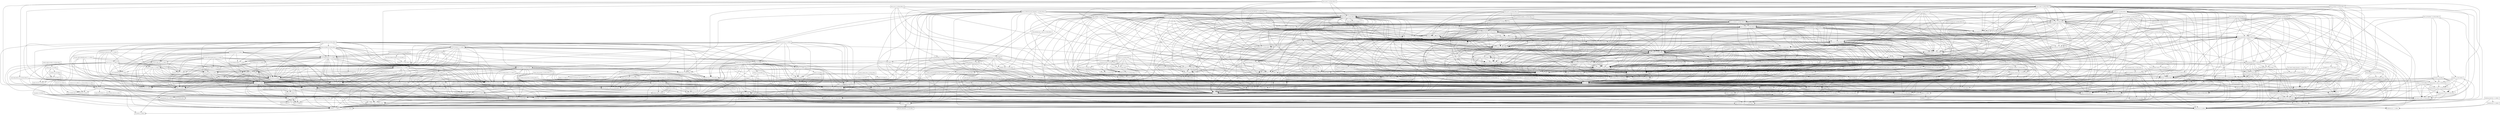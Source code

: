 digraph dependencies {
  node [shape = box, fontsize=10.0];
  aesh_0_33_12_redhat_1 -> jansi_1_9_redhat_4;
  apache_mime4j_0_6_redhat_3 -> jcl_over_slf4j_1_7_2_redhat_3;
  async_http_servlet_3_0_2_3_8_Final_redhat_3 -> jboss_jaxrs_api_1_1_spec_1_0_1_Final_redhat_2;
  async_http_servlet_3_0_2_3_8_Final_redhat_3 -> jboss_servlet_api_2_5_spec_1_0_1_Final_redhat_2;
  async_http_servlet_3_0_2_3_8_Final_redhat_3 -> jboss_servlet_api_3_0_spec_1_0_2_Final_redhat_1;
  async_http_servlet_3_0_2_3_8_Final_redhat_3 -> resteasy_jaxrs_2_3_8_Final_redhat_3;
  cdi_api_1_0_SP4_redhat_4 -> javax_inject_1_redhat_4;
  cdi_api_1_0_SP4_redhat_4 -> jboss_el_api_2_2_spec_1_0_4_Final_redhat_1;
  cdi_api_1_0_SP4_redhat_4 -> jboss_interceptors_api_1_1_spec_1_0_1_Final_redhat_2;
  commons_beanutils_1_8_3_redhat_6 -> commons_collections_3_2_1_redhat_3;
  commons_beanutils_1_8_3_redhat_6 -> jcl_over_slf4j_1_7_2_redhat_3;
  commons_configuration_1_6_redhat_3 -> commons_beanutils_1_8_3_redhat_6;
  commons_configuration_1_6_redhat_3 -> commons_codec_1_4_redhat_3;
  commons_configuration_1_6_redhat_3 -> commons_collections_3_2_1_redhat_3;
  commons_configuration_1_6_redhat_3 -> commons_lang_2_6_redhat_3;
  commons_configuration_1_6_redhat_3 -> jboss_servlet_api_2_5_spec_1_0_1_Final_redhat_2;
  commons_configuration_1_6_redhat_3 -> jcl_over_slf4j_1_7_2_redhat_3;
  cxf_api_2_7_11_redhat_3 -> activation_1_1_1_redhat_2;
  cxf_api_2_7_11_redhat_3 -> asm_3_3_1_redhat_5;
  cxf_api_2_7_11_redhat_3 -> jaxb_impl_2_2_5_redhat_8;
  cxf_api_2_7_11_redhat_3 -> jaxen_1_1_3_redhat_4;
  cxf_api_2_7_11_redhat_3 -> jboss_annotations_api_1_1_spec_1_0_1_Final_redhat_2;
  cxf_api_2_7_11_redhat_3 -> jboss_jaxb_api_2_2_spec_1_0_4_Final_redhat_2;
  cxf_api_2_7_11_redhat_3 -> log4j_jboss_logmanager_1_1_0_Final_redhat_2;
  cxf_api_2_7_11_redhat_3 -> mail_1_4_5_redhat_1;
  cxf_api_2_7_11_redhat_3 -> org_osgi_enterprise_4_2_0_redhat_4;
  cxf_api_2_7_11_redhat_3 -> slf4j_api_1_7_2_redhat_3;
  cxf_api_2_7_11_redhat_3 -> stax2_api_3_1_3_redhat_1;
  cxf_api_2_7_11_redhat_3 -> woodstox_core_asl_4_2_0_redhat_4;
  cxf_api_2_7_11_redhat_3 -> wsdl4j_1_6_3_redhat_1;
  cxf_api_2_7_11_redhat_3 -> xmlschema_core_2_0_2_redhat_3;
  cxf_rt_bindings_coloc_2_7_11_redhat_3 -> cxf_api_2_7_11_redhat_3;
  cxf_rt_bindings_coloc_2_7_11_redhat_3 -> cxf_rt_core_2_7_11_redhat_3;
  cxf_rt_bindings_coloc_2_7_11_redhat_3 -> jboss_jaxws_api_2_2_spec_2_0_2_Final_redhat_1;
  cxf_rt_bindings_coloc_2_7_11_redhat_3 -> org_osgi_enterprise_4_2_0_redhat_4;
  cxf_rt_bindings_object_2_7_11_redhat_3 -> cxf_api_2_7_11_redhat_3;
  cxf_rt_bindings_object_2_7_11_redhat_3 -> cxf_rt_core_2_7_11_redhat_3;
  cxf_rt_bindings_object_2_7_11_redhat_3 -> cxf_rt_transports_local_2_7_11_redhat_3;
  cxf_rt_bindings_object_2_7_11_redhat_3 -> jboss_annotations_api_1_1_spec_1_0_1_Final_redhat_2;
  cxf_rt_bindings_object_2_7_11_redhat_3 -> org_osgi_enterprise_4_2_0_redhat_4;
  cxf_rt_bindings_soap_2_7_11_redhat_3 -> activation_1_1_1_redhat_2;
  cxf_rt_bindings_soap_2_7_11_redhat_3 -> cxf_api_2_7_11_redhat_3;
  cxf_rt_bindings_soap_2_7_11_redhat_3 -> cxf_rt_core_2_7_11_redhat_3;
  cxf_rt_bindings_soap_2_7_11_redhat_3 -> jboss_annotations_api_1_1_spec_1_0_1_Final_redhat_2;
  cxf_rt_bindings_soap_2_7_11_redhat_3 -> jboss_jaxb_api_2_2_spec_1_0_4_Final_redhat_2;
  cxf_rt_bindings_soap_2_7_11_redhat_3 -> jboss_saaj_api_1_3_spec_1_0_3_Final_redhat_1;
  cxf_rt_bindings_soap_2_7_11_redhat_3 -> jsr181_api_1_0_MR1_redhat_6;
  cxf_rt_bindings_soap_2_7_11_redhat_3 -> org_osgi_enterprise_4_2_0_redhat_4;
  cxf_rt_bindings_soap_2_7_11_redhat_3 -> wsdl4j_1_6_3_redhat_1;
  cxf_rt_bindings_soap_2_7_11_redhat_3 -> xmlschema_core_2_0_2_redhat_3;
  cxf_rt_bindings_xml_2_7_11_redhat_3 -> cxf_api_2_7_11_redhat_3;
  cxf_rt_bindings_xml_2_7_11_redhat_3 -> cxf_tools_common_2_7_11_redhat_3;
  cxf_rt_bindings_xml_2_7_11_redhat_3 -> cxf_tools_validator_2_7_11_redhat_3;
  cxf_rt_bindings_xml_2_7_11_redhat_3 -> jboss_jaxb_api_2_2_spec_1_0_4_Final_redhat_2;
  cxf_rt_bindings_xml_2_7_11_redhat_3 -> wsdl4j_1_6_3_redhat_1;
  cxf_rt_core_2_7_11_redhat_3 -> activation_1_1_1_redhat_2;
  cxf_rt_core_2_7_11_redhat_3 -> cxf_api_2_7_11_redhat_3;
  cxf_rt_core_2_7_11_redhat_3 -> jaxen_1_1_3_redhat_4;
  cxf_rt_core_2_7_11_redhat_3 -> jbosgi_resolver_api_3_0_1_Final_redhat_1;
  cxf_rt_core_2_7_11_redhat_3 -> jboss_annotations_api_1_1_spec_1_0_1_Final_redhat_2;
  cxf_rt_core_2_7_11_redhat_3 -> jboss_jaxb_api_2_2_spec_1_0_4_Final_redhat_2;
  cxf_rt_core_2_7_11_redhat_3 -> org_apache_felix_configadmin_1_2_8_redhat_4;
  cxf_rt_core_2_7_11_redhat_3 -> org_osgi_core_4_2_0_redhat_4;
  cxf_rt_core_2_7_11_redhat_3 -> org_osgi_enterprise_4_2_0_redhat_4;
  cxf_rt_core_2_7_11_redhat_3 -> wsdl4j_1_6_3_redhat_1;
  cxf_rt_core_2_7_11_redhat_3 -> xml_resolver_1_2_redhat_9;
  cxf_rt_core_2_7_11_redhat_3 -> xmlschema_core_2_0_2_redhat_3;
  cxf_rt_databinding_aegis_2_7_11_redhat_3 -> activation_1_1_1_redhat_2;
  cxf_rt_databinding_aegis_2_7_11_redhat_3 -> cxf_api_2_7_11_redhat_3;
  cxf_rt_databinding_aegis_2_7_11_redhat_3 -> cxf_rt_bindings_soap_2_7_11_redhat_3;
  cxf_rt_databinding_aegis_2_7_11_redhat_3 -> cxf_rt_core_2_7_11_redhat_3;
  cxf_rt_databinding_aegis_2_7_11_redhat_3 -> jboss_jaxb_api_2_2_spec_1_0_4_Final_redhat_2;
  cxf_rt_databinding_aegis_2_7_11_redhat_3 -> jdom_1_1_2_redhat_4;
  cxf_rt_databinding_aegis_2_7_11_redhat_3 -> xmlschema_core_2_0_2_redhat_3;
  cxf_rt_databinding_jaxb_2_7_11_redhat_3 -> activation_1_1_1_redhat_2;
  cxf_rt_databinding_jaxb_2_7_11_redhat_3 -> commons_lang_2_6_redhat_3;
  cxf_rt_databinding_jaxb_2_7_11_redhat_3 -> cxf_api_2_7_11_redhat_3;
  cxf_rt_databinding_jaxb_2_7_11_redhat_3 -> cxf_rt_core_2_7_11_redhat_3;
  cxf_rt_databinding_jaxb_2_7_11_redhat_3 -> jaxb_xjc_2_2_5_redhat_8;
  cxf_rt_databinding_jaxb_2_7_11_redhat_3 -> jboss_jaxb_api_2_2_spec_1_0_4_Final_redhat_2;
  cxf_rt_databinding_jaxb_2_7_11_redhat_3 -> xmlschema_core_2_0_2_redhat_3;
  cxf_rt_frontend_jaxws_2_7_11_redhat_3 -> activation_1_1_1_redhat_2;
  cxf_rt_frontend_jaxws_2_7_11_redhat_3 -> cxf_api_2_7_11_redhat_3;
  cxf_rt_frontend_jaxws_2_7_11_redhat_3 -> cxf_rt_bindings_soap_2_7_11_redhat_3;
  cxf_rt_frontend_jaxws_2_7_11_redhat_3 -> cxf_rt_bindings_xml_2_7_11_redhat_3;
  cxf_rt_frontend_jaxws_2_7_11_redhat_3 -> cxf_rt_core_2_7_11_redhat_3;
  cxf_rt_frontend_jaxws_2_7_11_redhat_3 -> cxf_rt_databinding_jaxb_2_7_11_redhat_3;
  cxf_rt_frontend_jaxws_2_7_11_redhat_3 -> cxf_rt_frontend_simple_2_7_11_redhat_3;
  cxf_rt_frontend_jaxws_2_7_11_redhat_3 -> cxf_rt_transports_http_2_7_11_redhat_3;
  cxf_rt_frontend_jaxws_2_7_11_redhat_3 -> jboss_annotations_api_1_1_spec_1_0_1_Final_redhat_2;
  cxf_rt_frontend_jaxws_2_7_11_redhat_3 -> jboss_jaxb_api_2_2_spec_1_0_4_Final_redhat_2;
  cxf_rt_frontend_jaxws_2_7_11_redhat_3 -> jboss_jaxws_api_2_2_spec_2_0_2_Final_redhat_1;
  cxf_rt_frontend_jaxws_2_7_11_redhat_3 -> jboss_saaj_api_1_3_spec_1_0_3_Final_redhat_1;
  cxf_rt_frontend_jaxws_2_7_11_redhat_3 -> jboss_servlet_api_2_5_spec_1_0_1_Final_redhat_2;
  cxf_rt_frontend_jaxws_2_7_11_redhat_3 -> jboss_servlet_api_3_0_spec_1_0_2_Final_redhat_1;
  cxf_rt_frontend_jaxws_2_7_11_redhat_3 -> jcl_over_slf4j_1_7_2_redhat_3;
  cxf_rt_frontend_jaxws_2_7_11_redhat_3 -> jsr181_api_1_0_MR1_redhat_6;
  cxf_rt_frontend_jaxws_2_7_11_redhat_3 -> org_osgi_enterprise_4_2_0_redhat_4;
  cxf_rt_frontend_jaxws_2_7_11_redhat_3 -> wsdl4j_1_6_3_redhat_1;
  cxf_rt_frontend_simple_2_7_11_redhat_3 -> cxf_api_2_7_11_redhat_3;
  cxf_rt_frontend_simple_2_7_11_redhat_3 -> cxf_rt_bindings_soap_2_7_11_redhat_3;
  cxf_rt_frontend_simple_2_7_11_redhat_3 -> cxf_rt_core_2_7_11_redhat_3;
  cxf_rt_frontend_simple_2_7_11_redhat_3 -> org_osgi_enterprise_4_2_0_redhat_4;
  cxf_rt_frontend_simple_2_7_11_redhat_3 -> wsdl4j_1_6_3_redhat_1;
  cxf_rt_management_2_7_11_redhat_3 -> cxf_api_2_7_11_redhat_3;
  cxf_rt_management_2_7_11_redhat_3 -> cxf_rt_core_2_7_11_redhat_3;
  cxf_rt_management_2_7_11_redhat_3 -> jboss_annotations_api_1_1_spec_1_0_1_Final_redhat_2;
  cxf_rt_management_2_7_11_redhat_3 -> jboss_jaxb_api_2_2_spec_1_0_4_Final_redhat_2;
  cxf_rt_transports_http_2_7_11_redhat_3 -> activation_1_1_1_redhat_2;
  cxf_rt_transports_http_2_7_11_redhat_3 -> cxf_api_2_7_11_redhat_3;
  cxf_rt_transports_http_2_7_11_redhat_3 -> cxf_rt_core_2_7_11_redhat_3;
  cxf_rt_transports_http_2_7_11_redhat_3 -> cxf_rt_ws_policy_2_7_11_redhat_3;
  cxf_rt_transports_http_2_7_11_redhat_3 -> jbosgi_resolver_api_3_0_1_Final_redhat_1;
  cxf_rt_transports_http_2_7_11_redhat_3 -> jboss_annotations_api_1_1_spec_1_0_1_Final_redhat_2;
  cxf_rt_transports_http_2_7_11_redhat_3 -> jboss_jaxb_api_2_2_spec_1_0_4_Final_redhat_2;
  cxf_rt_transports_http_2_7_11_redhat_3 -> jboss_servlet_api_2_5_spec_1_0_1_Final_redhat_2;
  cxf_rt_transports_http_2_7_11_redhat_3 -> jboss_servlet_api_3_0_spec_1_0_2_Final_redhat_1;
  cxf_rt_transports_http_2_7_11_redhat_3 -> neethi_3_0_2_redhat_3;
  cxf_rt_transports_http_2_7_11_redhat_3 -> org_apache_felix_configadmin_1_2_8_redhat_4;
  cxf_rt_transports_http_2_7_11_redhat_3 -> org_osgi_core_4_2_0_redhat_4;
  cxf_rt_transports_http_2_7_11_redhat_3 -> org_osgi_enterprise_4_2_0_redhat_4;
  cxf_rt_transports_http_2_7_11_redhat_3 -> wsdl4j_1_6_3_redhat_1;
  cxf_rt_transports_jms_2_7_11_redhat_3 -> cxf_api_2_7_11_redhat_3;
  cxf_rt_transports_jms_2_7_11_redhat_3 -> cxf_rt_bindings_soap_2_7_11_redhat_3;
  cxf_rt_transports_jms_2_7_11_redhat_3 -> jboss_annotations_api_1_1_spec_1_0_1_Final_redhat_2;
  cxf_rt_transports_jms_2_7_11_redhat_3 -> jboss_client;
  cxf_rt_transports_jms_2_7_11_redhat_3 -> jboss_connector_api_1_6_spec_1_0_1_Final_redhat_2;
  cxf_rt_transports_jms_2_7_11_redhat_3 -> jboss_jaxb_api_2_2_spec_1_0_4_Final_redhat_2;
  cxf_rt_transports_jms_2_7_11_redhat_3 -> wsdl4j_1_6_3_redhat_1;
  cxf_rt_transports_local_2_7_11_redhat_3 -> cxf_api_2_7_11_redhat_3;
  cxf_rt_transports_local_2_7_11_redhat_3 -> jboss_annotations_api_1_1_spec_1_0_1_Final_redhat_2;
  cxf_rt_ws_addr_2_7_11_redhat_3 -> cxf_api_2_7_11_redhat_3;
  cxf_rt_ws_addr_2_7_11_redhat_3 -> cxf_rt_bindings_soap_2_7_11_redhat_3;
  cxf_rt_ws_addr_2_7_11_redhat_3 -> cxf_rt_core_2_7_11_redhat_3;
  cxf_rt_ws_addr_2_7_11_redhat_3 -> cxf_rt_databinding_jaxb_2_7_11_redhat_3;
  cxf_rt_ws_addr_2_7_11_redhat_3 -> cxf_rt_ws_policy_2_7_11_redhat_3;
  cxf_rt_ws_addr_2_7_11_redhat_3 -> jboss_jaxb_api_2_2_spec_1_0_4_Final_redhat_2;
  cxf_rt_ws_addr_2_7_11_redhat_3 -> jboss_jaxws_api_2_2_spec_2_0_2_Final_redhat_1;
  cxf_rt_ws_addr_2_7_11_redhat_3 -> neethi_3_0_2_redhat_3;
  cxf_rt_ws_addr_2_7_11_redhat_3 -> org_osgi_enterprise_4_2_0_redhat_4;
  cxf_rt_ws_addr_2_7_11_redhat_3 -> wsdl4j_1_6_3_redhat_1;
  cxf_rt_ws_mex_2_7_11_redhat_3 -> cxf_api_2_7_11_redhat_3;
  cxf_rt_ws_mex_2_7_11_redhat_3 -> cxf_rt_bindings_soap_2_7_11_redhat_3;
  cxf_rt_ws_mex_2_7_11_redhat_3 -> cxf_rt_frontend_jaxws_2_7_11_redhat_3;
  cxf_rt_ws_mex_2_7_11_redhat_3 -> cxf_rt_frontend_simple_2_7_11_redhat_3;
  cxf_rt_ws_mex_2_7_11_redhat_3 -> cxf_rt_ws_policy_2_7_11_redhat_3;
  cxf_rt_ws_mex_2_7_11_redhat_3 -> jboss_jaxb_api_2_2_spec_1_0_4_Final_redhat_2;
  cxf_rt_ws_mex_2_7_11_redhat_3 -> jboss_jaxws_api_2_2_spec_2_0_2_Final_redhat_1;
  cxf_rt_ws_mex_2_7_11_redhat_3 -> jsr181_api_1_0_MR1_redhat_6;
  cxf_rt_ws_policy_2_7_11_redhat_3 -> cxf_api_2_7_11_redhat_3;
  cxf_rt_ws_policy_2_7_11_redhat_3 -> cxf_rt_core_2_7_11_redhat_3;
  cxf_rt_ws_policy_2_7_11_redhat_3 -> jboss_annotations_api_1_1_spec_1_0_1_Final_redhat_2;
  cxf_rt_ws_policy_2_7_11_redhat_3 -> jboss_jaxb_api_2_2_spec_1_0_4_Final_redhat_2;
  cxf_rt_ws_policy_2_7_11_redhat_3 -> neethi_3_0_2_redhat_3;
  cxf_rt_ws_policy_2_7_11_redhat_3 -> org_osgi_enterprise_4_2_0_redhat_4;
  cxf_rt_ws_policy_2_7_11_redhat_3 -> wsdl4j_1_6_3_redhat_1;
  cxf_rt_ws_rm_2_7_11_redhat_3 -> cxf_api_2_7_11_redhat_3;
  cxf_rt_ws_rm_2_7_11_redhat_3 -> cxf_rt_bindings_soap_2_7_11_redhat_3;
  cxf_rt_ws_rm_2_7_11_redhat_3 -> cxf_rt_core_2_7_11_redhat_3;
  cxf_rt_ws_rm_2_7_11_redhat_3 -> cxf_rt_databinding_jaxb_2_7_11_redhat_3;
  cxf_rt_ws_rm_2_7_11_redhat_3 -> cxf_rt_ws_addr_2_7_11_redhat_3;
  cxf_rt_ws_rm_2_7_11_redhat_3 -> cxf_rt_ws_policy_2_7_11_redhat_3;
  cxf_rt_ws_rm_2_7_11_redhat_3 -> jboss_annotations_api_1_1_spec_1_0_1_Final_redhat_2;
  cxf_rt_ws_rm_2_7_11_redhat_3 -> jboss_jaxb_api_2_2_spec_1_0_4_Final_redhat_2;
  cxf_rt_ws_rm_2_7_11_redhat_3 -> neethi_3_0_2_redhat_3;
  cxf_rt_ws_rm_2_7_11_redhat_3 -> org_osgi_enterprise_4_2_0_redhat_4;
  cxf_rt_ws_rm_2_7_11_redhat_3 -> wsdl4j_1_6_3_redhat_1;
  cxf_rt_ws_security_2_7_11_redhat_3 -> cxf_api_2_7_11_redhat_3;
  cxf_rt_ws_security_2_7_11_redhat_3 -> cxf_rt_bindings_soap_2_7_11_redhat_3;
  cxf_rt_ws_security_2_7_11_redhat_3 -> cxf_rt_core_2_7_11_redhat_3;
  cxf_rt_ws_security_2_7_11_redhat_3 -> cxf_rt_frontend_jaxws_2_7_11_redhat_3;
  cxf_rt_ws_security_2_7_11_redhat_3 -> cxf_rt_transports_http_2_7_11_redhat_3;
  cxf_rt_ws_security_2_7_11_redhat_3 -> cxf_rt_ws_addr_2_7_11_redhat_3;
  cxf_rt_ws_security_2_7_11_redhat_3 -> cxf_rt_ws_mex_2_7_11_redhat_3;
  cxf_rt_ws_security_2_7_11_redhat_3 -> cxf_rt_ws_policy_2_7_11_redhat_3;
  cxf_rt_ws_security_2_7_11_redhat_3 -> jboss_annotations_api_1_1_spec_1_0_1_Final_redhat_2;
  cxf_rt_ws_security_2_7_11_redhat_3 -> jboss_jaxb_api_2_2_spec_1_0_4_Final_redhat_2;
  cxf_rt_ws_security_2_7_11_redhat_3 -> jboss_jaxws_api_2_2_spec_2_0_2_Final_redhat_1;
  cxf_rt_ws_security_2_7_11_redhat_3 -> jboss_saaj_api_1_3_spec_1_0_3_Final_redhat_1;
  cxf_rt_ws_security_2_7_11_redhat_3 -> jsr181_api_1_0_MR1_redhat_6;
  cxf_rt_ws_security_2_7_11_redhat_3 -> neethi_3_0_2_redhat_3;
  cxf_rt_ws_security_2_7_11_redhat_3 -> opensaml_2_5_3_redhat_2;
  cxf_rt_ws_security_2_7_11_redhat_3 -> wsdl4j_1_6_3_redhat_1;
  cxf_rt_ws_security_2_7_11_redhat_3 -> wss4j_1_6_15_redhat_1;
  cxf_rt_ws_security_2_7_11_redhat_3 -> xmlsec_1_5_6_redhat_1;
  cxf_rt_ws_security_2_7_11_redhat_3 -> xmltooling_1_3_4_redhat_3;
  cxf_services_sts_core_2_7_11_redhat_3 -> cxf_api_2_7_11_redhat_3;
  cxf_services_sts_core_2_7_11_redhat_3 -> cxf_rt_bindings_soap_2_7_11_redhat_3;
  cxf_services_sts_core_2_7_11_redhat_3 -> cxf_rt_core_2_7_11_redhat_3;
  cxf_services_sts_core_2_7_11_redhat_3 -> cxf_rt_ws_addr_2_7_11_redhat_3;
  cxf_services_sts_core_2_7_11_redhat_3 -> cxf_rt_ws_security_2_7_11_redhat_3;
  cxf_services_sts_core_2_7_11_redhat_3 -> jboss_jaxb_api_2_2_spec_1_0_4_Final_redhat_2;
  cxf_services_sts_core_2_7_11_redhat_3 -> jboss_jaxws_api_2_2_spec_2_0_2_Final_redhat_1;
  cxf_services_sts_core_2_7_11_redhat_3 -> jboss_servlet_api_2_5_spec_1_0_1_Final_redhat_2;
  cxf_services_sts_core_2_7_11_redhat_3 -> joda_time_1_6_2_redhat_4;
  cxf_services_sts_core_2_7_11_redhat_3 -> log4j_jboss_logmanager_1_1_0_Final_redhat_2;
  cxf_services_sts_core_2_7_11_redhat_3 -> opensaml_2_5_3_redhat_2;
  cxf_services_sts_core_2_7_11_redhat_3 -> wss4j_1_6_15_redhat_1;
  cxf_services_sts_core_2_7_11_redhat_3 -> xmlsec_1_5_6_redhat_1;
  cxf_services_sts_core_2_7_11_redhat_3 -> xmltooling_1_3_4_redhat_3;
  cxf_services_ws_discovery_api_2_7_11_redhat_3 -> cxf_api_2_7_11_redhat_3;
  cxf_services_ws_discovery_api_2_7_11_redhat_3 -> cxf_rt_databinding_jaxb_2_7_11_redhat_3;
  cxf_services_ws_discovery_api_2_7_11_redhat_3 -> cxf_rt_frontend_jaxws_2_7_11_redhat_3;
  cxf_services_ws_discovery_api_2_7_11_redhat_3 -> cxf_rt_ws_addr_2_7_11_redhat_3;
  cxf_services_ws_discovery_api_2_7_11_redhat_3 -> jboss_jaxb_api_2_2_spec_1_0_4_Final_redhat_2;
  cxf_services_ws_discovery_api_2_7_11_redhat_3 -> jboss_jaxws_api_2_2_spec_2_0_2_Final_redhat_1;
  cxf_services_ws_discovery_api_2_7_11_redhat_3 -> jsr181_api_1_0_MR1_redhat_6;
  cxf_tools_common_2_7_11_redhat_3 -> cxf_api_2_7_11_redhat_3;
  cxf_tools_common_2_7_11_redhat_3 -> cxf_rt_core_2_7_11_redhat_3;
  cxf_tools_common_2_7_11_redhat_3 -> jboss_jaxb_api_2_2_spec_1_0_4_Final_redhat_2;
  cxf_tools_common_2_7_11_redhat_3 -> jsr181_api_1_0_MR1_redhat_6;
  cxf_tools_common_2_7_11_redhat_3 -> velocity_1_7_redhat_3;
  cxf_tools_common_2_7_11_redhat_3 -> wsdl4j_1_6_3_redhat_1;
  cxf_tools_java2ws_2_7_11_redhat_3 -> cxf_api_2_7_11_redhat_3;
  cxf_tools_java2ws_2_7_11_redhat_3 -> cxf_rt_core_2_7_11_redhat_3;
  cxf_tools_java2ws_2_7_11_redhat_3 -> cxf_rt_databinding_aegis_2_7_11_redhat_3;
  cxf_tools_java2ws_2_7_11_redhat_3 -> cxf_rt_databinding_jaxb_2_7_11_redhat_3;
  cxf_tools_java2ws_2_7_11_redhat_3 -> cxf_rt_frontend_jaxws_2_7_11_redhat_3;
  cxf_tools_java2ws_2_7_11_redhat_3 -> cxf_rt_frontend_simple_2_7_11_redhat_3;
  cxf_tools_java2ws_2_7_11_redhat_3 -> cxf_tools_common_2_7_11_redhat_3;
  cxf_tools_java2ws_2_7_11_redhat_3 -> cxf_tools_wsdlto_core_2_7_11_redhat_3;
  cxf_tools_java2ws_2_7_11_redhat_3 -> jboss_jaxb_api_2_2_spec_1_0_4_Final_redhat_2;
  cxf_tools_java2ws_2_7_11_redhat_3 -> jboss_jaxws_api_2_2_spec_2_0_2_Final_redhat_1;
  cxf_tools_java2ws_2_7_11_redhat_3 -> jsr181_api_1_0_MR1_redhat_6;
  cxf_tools_java2ws_2_7_11_redhat_3 -> wsdl4j_1_6_3_redhat_1;
  cxf_tools_java2ws_2_7_11_redhat_3 -> xmlschema_core_2_0_2_redhat_3;
  cxf_tools_validator_2_7_11_redhat_3 -> cxf_api_2_7_11_redhat_3;
  cxf_tools_validator_2_7_11_redhat_3 -> cxf_rt_bindings_soap_2_7_11_redhat_3;
  cxf_tools_validator_2_7_11_redhat_3 -> cxf_rt_core_2_7_11_redhat_3;
  cxf_tools_validator_2_7_11_redhat_3 -> cxf_tools_common_2_7_11_redhat_3;
  cxf_tools_validator_2_7_11_redhat_3 -> jsr181_api_1_0_MR1_redhat_6;
  cxf_tools_validator_2_7_11_redhat_3 -> wsdl4j_1_6_3_redhat_1;
  cxf_tools_validator_2_7_11_redhat_3 -> xmlschema_core_2_0_2_redhat_3;
  cxf_tools_wsdlto_core_2_7_11_redhat_3 -> cxf_api_2_7_11_redhat_3;
  cxf_tools_wsdlto_core_2_7_11_redhat_3 -> cxf_rt_core_2_7_11_redhat_3;
  cxf_tools_wsdlto_core_2_7_11_redhat_3 -> cxf_tools_common_2_7_11_redhat_3;
  cxf_tools_wsdlto_core_2_7_11_redhat_3 -> cxf_tools_validator_2_7_11_redhat_3;
  cxf_tools_wsdlto_core_2_7_11_redhat_3 -> jboss_jaxb_api_2_2_spec_1_0_4_Final_redhat_2;
  cxf_tools_wsdlto_core_2_7_11_redhat_3 -> wsdl4j_1_6_3_redhat_1;
  cxf_tools_wsdlto_core_2_7_11_redhat_3 -> xmlschema_core_2_0_2_redhat_3;
  cxf_tools_wsdlto_databinding_jaxb_2_7_11_redhat_3 -> codemodel_2_6_redhat_2;
  cxf_tools_wsdlto_databinding_jaxb_2_7_11_redhat_3 -> cxf_api_2_7_11_redhat_3;
  cxf_tools_wsdlto_databinding_jaxb_2_7_11_redhat_3 -> cxf_rt_core_2_7_11_redhat_3;
  cxf_tools_wsdlto_databinding_jaxb_2_7_11_redhat_3 -> cxf_tools_common_2_7_11_redhat_3;
  cxf_tools_wsdlto_databinding_jaxb_2_7_11_redhat_3 -> cxf_tools_wsdlto_core_2_7_11_redhat_3;
  cxf_tools_wsdlto_databinding_jaxb_2_7_11_redhat_3 -> jaxb_xjc_2_2_5_redhat_8;
  cxf_tools_wsdlto_databinding_jaxb_2_7_11_redhat_3 -> jaxen_1_1_3_redhat_4;
  cxf_tools_wsdlto_databinding_jaxb_2_7_11_redhat_3 -> xmlschema_core_2_0_2_redhat_3;
  cxf_tools_wsdlto_frontend_jaxws_2_7_11_redhat_3 -> commons_lang_2_6_redhat_3;
  cxf_tools_wsdlto_frontend_jaxws_2_7_11_redhat_3 -> cxf_api_2_7_11_redhat_3;
  cxf_tools_wsdlto_frontend_jaxws_2_7_11_redhat_3 -> cxf_rt_bindings_soap_2_7_11_redhat_3;
  cxf_tools_wsdlto_frontend_jaxws_2_7_11_redhat_3 -> cxf_rt_core_2_7_11_redhat_3;
  cxf_tools_wsdlto_frontend_jaxws_2_7_11_redhat_3 -> cxf_tools_common_2_7_11_redhat_3;
  cxf_tools_wsdlto_frontend_jaxws_2_7_11_redhat_3 -> cxf_tools_validator_2_7_11_redhat_3;
  cxf_tools_wsdlto_frontend_jaxws_2_7_11_redhat_3 -> cxf_tools_wsdlto_core_2_7_11_redhat_3;
  cxf_tools_wsdlto_frontend_jaxws_2_7_11_redhat_3 -> jboss_jaxb_api_2_2_spec_1_0_4_Final_redhat_2;
  cxf_tools_wsdlto_frontend_jaxws_2_7_11_redhat_3 -> jboss_jaxws_api_2_2_spec_2_0_2_Final_redhat_1;
  cxf_tools_wsdlto_frontend_jaxws_2_7_11_redhat_3 -> jsr181_api_1_0_MR1_redhat_6;
  cxf_tools_wsdlto_frontend_jaxws_2_7_11_redhat_3 -> wsdl4j_1_6_3_redhat_1;
  cxf_tools_wsdlto_frontend_jaxws_2_7_11_redhat_3 -> xmlschema_core_2_0_2_redhat_3;
  cxf_xjc_boolean_2_6_1_redhat_2 -> codemodel_2_6_redhat_2;
  cxf_xjc_boolean_2_6_1_redhat_2 -> jaxb_xjc_2_2_5_redhat_8;
  cxf_xjc_dv_2_6_1_redhat_2 -> codemodel_2_6_redhat_2;
  cxf_xjc_dv_2_6_1_redhat_2 -> jaxb_xjc_2_2_5_redhat_8;
  cxf_xjc_dv_2_6_1_redhat_2 -> jboss_jaxb_api_2_2_spec_1_0_4_Final_redhat_2;
  cxf_xjc_dv_2_6_1_redhat_2 -> xsom_20110809_redhat_3;
  cxf_xjc_ts_2_6_1_redhat_2 -> codemodel_2_6_redhat_2;
  cxf_xjc_ts_2_6_1_redhat_2 -> jaxb_xjc_2_2_5_redhat_8;
  dom4j_1_6_1_redhat_6 -> jaxen_1_1_3_redhat_4;
  dom4j_1_6_1_redhat_6 -> jboss_jaxb_api_2_2_spec_1_0_4_Final_redhat_2;
  dom4j_1_6_1_redhat_6 -> relaxngDatatype_2011_1_redhat_6;
  generic_jms_ra_jar_1_0_5_Final_redhat_1 -> jboss_cli_client;
  generic_jms_ra_jar_1_0_5_Final_redhat_1 -> jboss_client;
  generic_jms_ra_jar_1_0_5_Final_redhat_1 -> jboss_common_core_2_2_17_GA_redhat_2;
  generic_jms_ra_jar_1_0_5_Final_redhat_1 -> jboss_connector_api_1_6_spec_1_0_1_Final_redhat_2;
  h2_1_3_168_redhat_4 -> jboss_client;
  h2_1_3_168_redhat_4 -> jboss_servlet_api_2_5_spec_1_0_1_Final_redhat_2;
  h2_1_3_168_redhat_4 -> org_osgi_core_4_2_0_redhat_4;
  h2_1_3_168_redhat_4 -> slf4j_api_1_7_2_redhat_3;
  hibernate_commons_annotations_4_0_1_Final_redhat_2 -> jboss_cli_client;
  hibernate_core_4_2_14_SP1_redhat_1 -> antlr_2_7_7_redhat_4;
  hibernate_core_4_2_14_SP1_redhat_1 -> dom4j_1_6_1_redhat_6;
  hibernate_core_4_2_14_SP1_redhat_1 -> hibernate_commons_annotations_4_0_1_Final_redhat_2;
  hibernate_core_4_2_14_SP1_redhat_1 -> hibernate_jpa_2_0_api_1_0_1_Final_redhat_2;
  hibernate_core_4_2_14_SP1_redhat_1 -> jandex_1_0_3_Final_redhat_2;
  hibernate_core_4_2_14_SP1_redhat_1 -> javassist_3_18_1_GA_redhat_1;
  hibernate_core_4_2_14_SP1_redhat_1 -> jboss_cli_client;
  hibernate_core_4_2_14_SP1_redhat_1 -> jboss_client;
  hibernate_core_4_2_14_SP1_redhat_1 -> jboss_jacc_api_1_4_spec_1_0_3_Final_redhat_1;
  hibernate_core_4_2_14_SP1_redhat_1 -> jboss_jaxb_api_2_2_spec_1_0_4_Final_redhat_2;
  hibernate_core_4_2_14_SP1_redhat_1 -> validation_api_1_0_0_GA_redhat_2;
  hibernate_entitymanager_4_2_14_SP1_redhat_1 -> dom4j_1_6_1_redhat_6;
  hibernate_entitymanager_4_2_14_SP1_redhat_1 -> hibernate_commons_annotations_4_0_1_Final_redhat_2;
  hibernate_entitymanager_4_2_14_SP1_redhat_1 -> hibernate_core_4_2_14_SP1_redhat_1;
  hibernate_entitymanager_4_2_14_SP1_redhat_1 -> hibernate_jpa_2_0_api_1_0_1_Final_redhat_2;
  hibernate_entitymanager_4_2_14_SP1_redhat_1 -> javassist_3_18_1_GA_redhat_1;
  hibernate_entitymanager_4_2_14_SP1_redhat_1 -> jboss_cli_client;
  hibernate_entitymanager_4_2_14_SP1_redhat_1 -> jboss_client;
  hibernate_envers_4_2_14_SP1_redhat_1 -> dom4j_1_6_1_redhat_6;
  hibernate_envers_4_2_14_SP1_redhat_1 -> hibernate_commons_annotations_4_0_1_Final_redhat_2;
  hibernate_envers_4_2_14_SP1_redhat_1 -> hibernate_core_4_2_14_SP1_redhat_1;
  hibernate_envers_4_2_14_SP1_redhat_1 -> hibernate_jpa_2_0_api_1_0_1_Final_redhat_2;
  hibernate_envers_4_2_14_SP1_redhat_1 -> javassist_3_18_1_GA_redhat_1;
  hibernate_envers_4_2_14_SP1_redhat_1 -> jboss_cli_client;
  hibernate_envers_4_2_14_SP1_redhat_1 -> jboss_client;
  hibernate_infinispan_4_2_14_SP1_redhat_1 -> hibernate_core_4_2_14_SP1_redhat_1;
  hibernate_infinispan_4_2_14_SP1_redhat_1 -> infinispan_core_5_2_10_Final_redhat_1;
  hibernate_infinispan_4_2_14_SP1_redhat_1 -> jboss_client;
  hibernate_validator_4_3_1_Final_redhat_1 -> hibernate_jpa_2_0_api_1_0_1_Final_redhat_2;
  hibernate_validator_4_3_1_Final_redhat_1 -> jboss_cli_client;
  hibernate_validator_4_3_1_Final_redhat_1 -> jboss_jaxb_api_2_2_spec_1_0_4_Final_redhat_2;
  hibernate_validator_4_3_1_Final_redhat_1 -> joda_time_1_6_2_redhat_4;
  hibernate_validator_4_3_1_Final_redhat_1 -> validation_api_1_0_0_GA_redhat_2;
  hornetq_commons_2_3_20_Final_redhat_1 -> jboss_cli_client;
  hornetq_commons_2_3_20_Final_redhat_1 -> jboss_client;
  hornetq_core_client_2_3_20_Final_redhat_1 -> hornetq_commons_2_3_20_Final_redhat_1;
  hornetq_core_client_2_3_20_Final_redhat_1 -> jboss_cli_client;
  hornetq_core_client_2_3_20_Final_redhat_1 -> jboss_client;
  hornetq_jms_client_2_3_20_Final_redhat_1 -> hornetq_commons_2_3_20_Final_redhat_1;
  hornetq_jms_client_2_3_20_Final_redhat_1 -> hornetq_core_client_2_3_20_Final_redhat_1;
  hornetq_jms_client_2_3_20_Final_redhat_1 -> jboss_cli_client;
  hornetq_jms_client_2_3_20_Final_redhat_1 -> jboss_client;
  hornetq_jms_server_2_3_20_Final_redhat_1 -> hornetq_commons_2_3_20_Final_redhat_1;
  hornetq_jms_server_2_3_20_Final_redhat_1 -> hornetq_core_client_2_3_20_Final_redhat_1;
  hornetq_jms_server_2_3_20_Final_redhat_1 -> hornetq_jms_client_2_3_20_Final_redhat_1;
  hornetq_jms_server_2_3_20_Final_redhat_1 -> hornetq_journal_2_3_20_Final_redhat_1;
  hornetq_jms_server_2_3_20_Final_redhat_1 -> hornetq_server_2_3_20_Final_redhat_1;
  hornetq_jms_server_2_3_20_Final_redhat_1 -> jboss_cli_client;
  hornetq_jms_server_2_3_20_Final_redhat_1 -> jboss_client;
  hornetq_jms_server_2_3_20_Final_redhat_1 -> jboss_transaction_spi_7_1_0_Final_redhat_1;
  hornetq_jms_server_2_3_20_Final_redhat_1 -> jbossjts_jacorb_4_17_21_Final_redhat_2;
  hornetq_journal_2_3_20_Final_redhat_1 -> hornetq_commons_2_3_20_Final_redhat_1;
  hornetq_journal_2_3_20_Final_redhat_1 -> jboss_cli_client;
  hornetq_ra_2_3_20_Final_redhat_1 -> hornetq_commons_2_3_20_Final_redhat_1;
  hornetq_ra_2_3_20_Final_redhat_1 -> hornetq_core_client_2_3_20_Final_redhat_1;
  hornetq_ra_2_3_20_Final_redhat_1 -> hornetq_jms_client_2_3_20_Final_redhat_1;
  hornetq_ra_2_3_20_Final_redhat_1 -> hornetq_jms_server_2_3_20_Final_redhat_1;
  hornetq_ra_2_3_20_Final_redhat_1 -> jboss_cli_client;
  hornetq_ra_2_3_20_Final_redhat_1 -> jboss_client;
  hornetq_ra_2_3_20_Final_redhat_1 -> jboss_connector_api_1_6_spec_1_0_1_Final_redhat_2;
  hornetq_server_2_3_20_Final_redhat_1 -> hornetq_commons_2_3_20_Final_redhat_1;
  hornetq_server_2_3_20_Final_redhat_1 -> hornetq_core_client_2_3_20_Final_redhat_1;
  hornetq_server_2_3_20_Final_redhat_1 -> hornetq_journal_2_3_20_Final_redhat_1;
  hornetq_server_2_3_20_Final_redhat_1 -> jboss_cli_client;
  hornetq_server_2_3_20_Final_redhat_1 -> jboss_client;
  httpclient_4_2_1_redhat_1 -> commons_codec_1_4_redhat_3;
  httpclient_4_2_1_redhat_1 -> httpcore_4_2_1_redhat_1;
  httpclient_4_2_1_redhat_1 -> jcl_over_slf4j_1_7_2_redhat_3;
  httpmime_4_2_1_redhat_1 -> httpcore_4_2_1_redhat_1;
  infinispan_cachestore_jdbc_5_2_10_Final_redhat_1 -> infinispan_core_5_2_10_Final_redhat_1;
  infinispan_cachestore_jdbc_5_2_10_Final_redhat_1 -> jboss_cli_client;
  infinispan_cachestore_jdbc_5_2_10_Final_redhat_1 -> jboss_client;
  infinispan_cachestore_remote_5_2_10_Final_redhat_1 -> infinispan_client_hotrod_5_2_10_Final_redhat_1;
  infinispan_cachestore_remote_5_2_10_Final_redhat_1 -> infinispan_core_5_2_10_Final_redhat_1;
  infinispan_cachestore_remote_5_2_10_Final_redhat_1 -> jboss_cli_client;
  infinispan_cachestore_remote_5_2_10_Final_redhat_1 -> jboss_client;
  infinispan_cachestore_remote_5_2_10_Final_redhat_1 -> jcip_annotations_1_0_redhat_6;
  infinispan_client_hotrod_5_2_10_Final_redhat_1 -> commons_pool_1_6_redhat_6;
  infinispan_client_hotrod_5_2_10_Final_redhat_1 -> infinispan_core_5_2_10_Final_redhat_1;
  infinispan_client_hotrod_5_2_10_Final_redhat_1 -> jboss_cli_client;
  infinispan_client_hotrod_5_2_10_Final_redhat_1 -> jcip_annotations_1_0_redhat_6;
  infinispan_core_5_2_10_Final_redhat_1 -> jboss_cli_client;
  infinispan_core_5_2_10_Final_redhat_1 -> jboss_client;
  infinispan_core_5_2_10_Final_redhat_1 -> jboss_jaxb_api_2_2_spec_1_0_4_Final_redhat_2;
  infinispan_core_5_2_10_Final_redhat_1 -> jcip_annotations_1_0_redhat_6;
  infinispan_core_5_2_10_Final_redhat_1 -> org_osgi_core_4_2_0_redhat_4;
  ironjacamar_common_impl_1_0_26_Final_redhat_1 -> ironjacamar_common_api_1_0_26_Final_redhat_1;
  ironjacamar_common_impl_1_0_26_Final_redhat_1 -> ironjacamar_common_spi_1_0_26_Final_redhat_1;
  ironjacamar_common_impl_1_0_26_Final_redhat_1 -> jboss_cli_client;
  ironjacamar_common_impl_1_0_26_Final_redhat_1 -> jboss_connector_api_1_6_spec_1_0_1_Final_redhat_2;
  ironjacamar_common_impl_1_0_26_Final_redhat_1 -> validation_api_1_0_0_GA_redhat_2;
  ironjacamar_core_api_1_0_26_Final_redhat_1 -> ironjacamar_common_api_1_0_26_Final_redhat_1;
  ironjacamar_core_api_1_0_26_Final_redhat_1 -> jboss_cli_client;
  ironjacamar_core_api_1_0_26_Final_redhat_1 -> jboss_client;
  ironjacamar_core_api_1_0_26_Final_redhat_1 -> jboss_connector_api_1_6_spec_1_0_1_Final_redhat_2;
  ironjacamar_core_impl_1_0_26_Final_redhat_1 -> ironjacamar_common_api_1_0_26_Final_redhat_1;
  ironjacamar_core_impl_1_0_26_Final_redhat_1 -> ironjacamar_core_api_1_0_26_Final_redhat_1;
  ironjacamar_core_impl_1_0_26_Final_redhat_1 -> jboss_cli_client;
  ironjacamar_core_impl_1_0_26_Final_redhat_1 -> jboss_client;
  ironjacamar_core_impl_1_0_26_Final_redhat_1 -> jboss_connector_api_1_6_spec_1_0_1_Final_redhat_2;
  ironjacamar_core_impl_1_0_26_Final_redhat_1 -> jboss_jaspi_api_1_0_spec_1_0_1_Final_redhat_2;
  ironjacamar_core_impl_1_0_26_Final_redhat_1 -> jboss_transaction_spi_7_1_0_Final_redhat_1;
  ironjacamar_core_impl_1_0_26_Final_redhat_1 -> validation_api_1_0_0_GA_redhat_2;
  ironjacamar_deployers_common_1_0_26_Final_redhat_1 -> ironjacamar_common_api_1_0_26_Final_redhat_1;
  ironjacamar_deployers_common_1_0_26_Final_redhat_1 -> ironjacamar_common_impl_1_0_26_Final_redhat_1;
  ironjacamar_deployers_common_1_0_26_Final_redhat_1 -> ironjacamar_core_api_1_0_26_Final_redhat_1;
  ironjacamar_deployers_common_1_0_26_Final_redhat_1 -> ironjacamar_core_impl_1_0_26_Final_redhat_1;
  ironjacamar_deployers_common_1_0_26_Final_redhat_1 -> ironjacamar_validator_1_0_26_Final_redhat_1;
  ironjacamar_deployers_common_1_0_26_Final_redhat_1 -> jboss_cli_client;
  ironjacamar_deployers_common_1_0_26_Final_redhat_1 -> jboss_client;
  ironjacamar_deployers_common_1_0_26_Final_redhat_1 -> jboss_connector_api_1_6_spec_1_0_1_Final_redhat_2;
  ironjacamar_deployers_common_1_0_26_Final_redhat_1 -> validation_api_1_0_0_GA_redhat_2;
  ironjacamar_jdbc_1_0_26_Final_redhat_1 -> ironjacamar_core_api_1_0_26_Final_redhat_1;
  ironjacamar_jdbc_1_0_26_Final_redhat_1 -> jboss_cli_client;
  ironjacamar_jdbc_1_0_26_Final_redhat_1 -> jboss_client;
  ironjacamar_jdbc_1_0_26_Final_redhat_1 -> jboss_connector_api_1_6_spec_1_0_1_Final_redhat_2;
  ironjacamar_validator_1_0_26_Final_redhat_1 -> ironjacamar_common_api_1_0_26_Final_redhat_1;
  ironjacamar_validator_1_0_26_Final_redhat_1 -> ironjacamar_common_impl_1_0_26_Final_redhat_1;
  ironjacamar_validator_1_0_26_Final_redhat_1 -> ironjacamar_common_spi_1_0_26_Final_redhat_1;
  ironjacamar_validator_1_0_26_Final_redhat_1 -> jboss_connector_api_1_6_spec_1_0_1_Final_redhat_2;
  istack_commons_runtime_2_6_1_redhat_2 -> activation_1_1_1_redhat_2;
  jackson_jaxrs_1_9_9_redhat_3 -> jackson_core_asl_1_9_9_redhat_3;
  jackson_jaxrs_1_9_9_redhat_3 -> jackson_mapper_asl_1_9_9_redhat_3;
  jackson_jaxrs_1_9_9_redhat_3 -> jackson_xc_1_9_9_redhat_3;
  jackson_jaxrs_1_9_9_redhat_3 -> jboss_jaxrs_api_1_1_spec_1_0_1_Final_redhat_2;
  jackson_mapper_asl_1_9_9_redhat_3 -> jackson_core_asl_1_9_9_redhat_3;
  jackson_mapper_asl_1_9_9_redhat_3 -> joda_time_1_6_2_redhat_4;
  jackson_xc_1_9_9_redhat_3 -> activation_1_1_1_redhat_2;
  jackson_xc_1_9_9_redhat_3 -> jackson_core_asl_1_9_9_redhat_3;
  jackson_xc_1_9_9_redhat_3 -> jackson_mapper_asl_1_9_9_redhat_3;
  jackson_xc_1_9_9_redhat_3 -> jboss_jaxb_api_2_2_spec_1_0_4_Final_redhat_2;
  jacorb_2_3_2_redhat_6 -> antlr_2_7_7_redhat_4;
  jacorb_2_3_2_redhat_6 -> jboss_rmi_api_1_0_spec_1_0_4_Final_redhat_2;
  jacorb_2_3_2_redhat_6 -> jbossjts_jacorb_4_17_21_Final_redhat_2;
  jacorb_2_3_2_redhat_6 -> slf4j_api_1_7_2_redhat_3;
  jaxb_impl_2_2_5_redhat_8 -> activation_1_1_1_redhat_2;
  jaxb_impl_2_2_5_redhat_8 -> istack_commons_runtime_2_6_1_redhat_2;
  jaxb_impl_2_2_5_redhat_8 -> jboss_jaxb_api_2_2_spec_1_0_4_Final_redhat_2;
  jaxb_impl_2_2_5_redhat_8 -> txw2_20110809_redhat_4;
  jaxb_xjc_2_2_5_redhat_8 -> activation_1_1_1_redhat_2;
  jaxb_xjc_2_2_5_redhat_8 -> codemodel_2_6_redhat_2;
  jaxb_xjc_2_2_5_redhat_8 -> istack_commons_runtime_2_6_1_redhat_2;
  jaxb_xjc_2_2_5_redhat_8 -> istack_commons_tools_2_6_1_redhat_2;
  jaxb_xjc_2_2_5_redhat_8 -> jaxb_impl_2_2_5_redhat_8;
  jaxb_xjc_2_2_5_redhat_8 -> jboss_jaxb_api_2_2_spec_1_0_4_Final_redhat_2;
  jaxb_xjc_2_2_5_redhat_8 -> rngom_201103_redhat_3;
  jaxb_xjc_2_2_5_redhat_8 -> txw2_20110809_redhat_4;
  jaxb_xjc_2_2_5_redhat_8 -> xml_resolver_1_2_redhat_9;
  jaxb_xjc_2_2_5_redhat_8 -> xsom_20110809_redhat_3;
  jaxen_1_1_3_redhat_4 -> dom4j_1_6_1_redhat_6;
  jaxen_1_1_3_redhat_4 -> jdom_1_1_2_redhat_4;
  jaxen_1_1_3_redhat_4 -> xom_1_2_7_redhat_4;
  jaxws_jboss_httpserver_httpspi_1_0_1_GA_redhat_2 -> httpserver_1_0_1_Final_redhat_3;
  jaxws_jboss_httpserver_httpspi_1_0_1_GA_redhat_2 -> jboss_jaxws_api_2_2_spec_2_0_2_Final_redhat_1;
  jbosgi_deployment_1_3_0_Final_redhat_1 -> jbosgi_resolver_api_3_0_1_Final_redhat_1;
  jbosgi_deployment_1_3_0_Final_redhat_1 -> jbosgi_spi_3_2_0_Final_redhat_1;
  jbosgi_deployment_1_3_0_Final_redhat_1 -> jbosgi_vfs_1_2_1_Final_redhat_1;
  jbosgi_deployment_1_3_0_Final_redhat_1 -> jboss_cli_client;
  jbosgi_deployment_1_3_0_Final_redhat_1 -> org_osgi_core_4_2_0_redhat_4;
  jbosgi_framework_core_2_1_0_Final_redhat_1 -> jbosgi_deployment_1_3_0_Final_redhat_1;
  jbosgi_framework_core_2_1_0_Final_redhat_1 -> jbosgi_metadata_2_2_0_Final_redhat_1;
  jbosgi_framework_core_2_1_0_Final_redhat_1 -> jbosgi_resolver_api_3_0_1_Final_redhat_1;
  jbosgi_framework_core_2_1_0_Final_redhat_1 -> jbosgi_resolver_felix_3_0_1_Final_redhat_1;
  jbosgi_framework_core_2_1_0_Final_redhat_1 -> jbosgi_spi_3_2_0_Final_redhat_1;
  jbosgi_framework_core_2_1_0_Final_redhat_1 -> jbosgi_vfs_1_2_1_Final_redhat_1;
  jbosgi_framework_core_2_1_0_Final_redhat_1 -> jboss_cli_client;
  jbosgi_framework_core_2_1_0_Final_redhat_1 -> jboss_msc_1_1_5_Final_redhat_1;
  jbosgi_framework_core_2_1_0_Final_redhat_1 -> org_osgi_core_4_2_0_redhat_4;
  jbosgi_metadata_2_2_0_Final_redhat_1 -> jboss_cli_client;
  jbosgi_metadata_2_2_0_Final_redhat_1 -> org_osgi_core_4_2_0_redhat_4;
  jbosgi_metadata_2_2_0_Final_redhat_1 -> shrinkwrap_api_1_1_2_redhat_1;
  jbosgi_repository_api_2_1_0_Final_redhat_1 -> jbosgi_metadata_2_2_0_Final_redhat_1;
  jbosgi_repository_api_2_1_0_Final_redhat_1 -> jbosgi_resolver_api_3_0_1_Final_redhat_1;
  jbosgi_repository_api_2_1_0_Final_redhat_1 -> jboss_cli_client;
  jbosgi_repository_api_2_1_0_Final_redhat_1 -> org_osgi_core_4_2_0_redhat_4;
  jbosgi_repository_core_2_1_0_Final_redhat_1 -> jbosgi_repository_api_2_1_0_Final_redhat_1;
  jbosgi_repository_core_2_1_0_Final_redhat_1 -> jbosgi_resolver_api_3_0_1_Final_redhat_1;
  jbosgi_repository_core_2_1_0_Final_redhat_1 -> org_osgi_core_4_2_0_redhat_4;
  jbosgi_resolver_api_3_0_1_Final_redhat_1 -> jbosgi_metadata_2_2_0_Final_redhat_1;
  jbosgi_resolver_api_3_0_1_Final_redhat_1 -> jboss_cli_client;
  jbosgi_resolver_api_3_0_1_Final_redhat_1 -> org_osgi_core_4_2_0_redhat_4;
  jbosgi_resolver_felix_3_0_1_Final_redhat_1 -> jbosgi_resolver_api_3_0_1_Final_redhat_1;
  jbosgi_resolver_felix_3_0_1_Final_redhat_1 -> org_osgi_core_4_2_0_redhat_4;
  jbosgi_spi_3_2_0_Final_redhat_1 -> jbosgi_metadata_2_2_0_Final_redhat_1;
  jbosgi_spi_3_2_0_Final_redhat_1 -> jbosgi_vfs_1_2_1_Final_redhat_1;
  jbosgi_spi_3_2_0_Final_redhat_1 -> jboss_cli_client;
  jbosgi_spi_3_2_0_Final_redhat_1 -> org_osgi_core_4_2_0_redhat_4;
  jbosgi_spi_3_2_0_Final_redhat_1 -> shrinkwrap_api_1_1_2_redhat_1;
  jbosgi_vfs_1_2_1_Final_redhat_1 -> jboss_cli_client;
  jbosgi_vfs30_1_2_1_Final_redhat_1 -> jbosgi_vfs_1_2_1_Final_redhat_1;
  jbosgi_vfs30_1_2_1_Final_redhat_1 -> jboss_cli_client;
  jboss_as_appclient_7_4_0_Final_redhat_19 -> jboss_as_controller_7_4_0_Final_redhat_19;
  jboss_as_appclient_7_4_0_Final_redhat_19 -> jboss_as_controller_client_7_4_0_Final_redhat_19;
  jboss_as_appclient_7_4_0_Final_redhat_19 -> jboss_as_ee_7_4_0_Final_redhat_19;
  jboss_as_appclient_7_4_0_Final_redhat_19 -> jboss_as_naming_7_4_0_Final_redhat_19;
  jboss_as_appclient_7_4_0_Final_redhat_19 -> jboss_as_process_controller_7_4_0_Final_redhat_19;
  jboss_as_appclient_7_4_0_Final_redhat_19 -> jboss_as_server_7_4_0_Final_redhat_19;
  jboss_as_appclient_7_4_0_Final_redhat_19 -> jboss_as_version_7_4_0_Final_redhat_19;
  jboss_as_appclient_7_4_0_Final_redhat_19 -> jboss_cli_client;
  jboss_as_appclient_7_4_0_Final_redhat_19 -> jboss_client;
  jboss_as_appclient_7_4_0_Final_redhat_19 -> jboss_metadata_appclient_7_1_0_Final_redhat_1;
  jboss_as_appclient_7_4_0_Final_redhat_19 -> jboss_metadata_common_7_1_0_Final_redhat_1;
  jboss_as_appclient_7_4_0_Final_redhat_19 -> jboss_msc_1_1_5_Final_redhat_1;
  jboss_as_appclient_7_4_0_Final_redhat_19 -> jboss_stdio_1_0_2_GA_redhat_1;
  jboss_as_cli_7_4_0_Final_redhat_19 -> aesh_0_33_12_redhat_1;
  jboss_as_cli_7_4_0_Final_redhat_19 -> jboss_as_controller_client_7_4_0_Final_redhat_19;
  jboss_as_cli_7_4_0_Final_redhat_19 -> jboss_as_protocol_7_4_0_Final_redhat_19;
  jboss_as_cli_7_4_0_Final_redhat_19 -> jboss_cli_client;
  jboss_as_clustering_api_7_4_0_Final_redhat_19 -> jboss_cli_client;
  jboss_as_clustering_common_7_4_0_Final_redhat_19 -> jboss_as_server_7_4_0_Final_redhat_19;
  jboss_as_clustering_common_7_4_0_Final_redhat_19 -> jboss_cli_client;
  jboss_as_clustering_common_7_4_0_Final_redhat_19 -> jboss_msc_1_1_5_Final_redhat_1;
  jboss_as_clustering_ejb3_infinispan_7_4_0_Final_redhat_19 -> infinispan_core_5_2_10_Final_redhat_1;
  jboss_as_clustering_ejb3_infinispan_7_4_0_Final_redhat_19 -> jboss_as_clustering_api_7_4_0_Final_redhat_19;
  jboss_as_clustering_ejb3_infinispan_7_4_0_Final_redhat_19 -> jboss_as_clustering_common_7_4_0_Final_redhat_19;
  jboss_as_clustering_ejb3_infinispan_7_4_0_Final_redhat_19 -> jboss_as_clustering_impl_7_4_0_Final_redhat_19;
  jboss_as_clustering_ejb3_infinispan_7_4_0_Final_redhat_19 -> jboss_as_clustering_infinispan_7_4_0_Final_redhat_19;
  jboss_as_clustering_ejb3_infinispan_7_4_0_Final_redhat_19 -> jboss_as_clustering_registry_7_4_0_Final_redhat_19;
  jboss_as_clustering_ejb3_infinispan_7_4_0_Final_redhat_19 -> jboss_as_ejb3_7_4_0_Final_redhat_19;
  jboss_as_clustering_ejb3_infinispan_7_4_0_Final_redhat_19 -> jboss_as_network_7_4_0_Final_redhat_19;
  jboss_as_clustering_ejb3_infinispan_7_4_0_Final_redhat_19 -> jboss_cli_client;
  jboss_as_clustering_ejb3_infinispan_7_4_0_Final_redhat_19 -> jboss_client;
  jboss_as_clustering_ejb3_infinispan_7_4_0_Final_redhat_19 -> jboss_msc_1_1_5_Final_redhat_1;
  jboss_as_clustering_impl_7_4_0_Final_redhat_19 -> jboss_as_clustering_api_7_4_0_Final_redhat_19;
  jboss_as_clustering_impl_7_4_0_Final_redhat_19 -> jboss_as_clustering_infinispan_7_4_0_Final_redhat_19;
  jboss_as_clustering_impl_7_4_0_Final_redhat_19 -> jboss_as_clustering_jgroups_7_4_0_Final_redhat_19;
  jboss_as_clustering_impl_7_4_0_Final_redhat_19 -> jboss_as_server_7_4_0_Final_redhat_19;
  jboss_as_clustering_impl_7_4_0_Final_redhat_19 -> jboss_cli_client;
  jboss_as_clustering_impl_7_4_0_Final_redhat_19 -> jboss_client;
  jboss_as_clustering_impl_7_4_0_Final_redhat_19 -> jboss_msc_1_1_5_Final_redhat_1;
  jboss_as_clustering_infinispan_7_4_0_Final_redhat_19 -> infinispan_cachestore_jdbc_5_2_10_Final_redhat_1;
  jboss_as_clustering_infinispan_7_4_0_Final_redhat_19 -> infinispan_cachestore_remote_5_2_10_Final_redhat_1;
  jboss_as_clustering_infinispan_7_4_0_Final_redhat_19 -> infinispan_core_5_2_10_Final_redhat_1;
  jboss_as_clustering_infinispan_7_4_0_Final_redhat_19 -> jboss_as_clustering_api_7_4_0_Final_redhat_19;
  jboss_as_clustering_infinispan_7_4_0_Final_redhat_19 -> jboss_as_clustering_common_7_4_0_Final_redhat_19;
  jboss_as_clustering_infinispan_7_4_0_Final_redhat_19 -> jboss_as_clustering_jgroups_7_4_0_Final_redhat_19;
  jboss_as_clustering_infinispan_7_4_0_Final_redhat_19 -> jboss_as_controller_7_4_0_Final_redhat_19;
  jboss_as_clustering_infinispan_7_4_0_Final_redhat_19 -> jboss_as_controller_client_7_4_0_Final_redhat_19;
  jboss_as_clustering_infinispan_7_4_0_Final_redhat_19 -> jboss_as_jmx_7_4_0_Final_redhat_19;
  jboss_as_clustering_infinispan_7_4_0_Final_redhat_19 -> jboss_as_naming_7_4_0_Final_redhat_19;
  jboss_as_clustering_infinispan_7_4_0_Final_redhat_19 -> jboss_as_network_7_4_0_Final_redhat_19;
  jboss_as_clustering_infinispan_7_4_0_Final_redhat_19 -> jboss_as_server_7_4_0_Final_redhat_19;
  jboss_as_clustering_infinispan_7_4_0_Final_redhat_19 -> jboss_as_threads_7_4_0_Final_redhat_19;
  jboss_as_clustering_infinispan_7_4_0_Final_redhat_19 -> jboss_as_transactions_7_4_0_Final_redhat_19;
  jboss_as_clustering_infinispan_7_4_0_Final_redhat_19 -> jboss_cli_client;
  jboss_as_clustering_infinispan_7_4_0_Final_redhat_19 -> jboss_client;
  jboss_as_clustering_infinispan_7_4_0_Final_redhat_19 -> jboss_msc_1_1_5_Final_redhat_1;
  jboss_as_clustering_infinispan_7_4_0_Final_redhat_19 -> jboss_transaction_spi_7_1_0_Final_redhat_1;
  jboss_as_clustering_jgroups_7_4_0_Final_redhat_19 -> jboss_as_clustering_common_7_4_0_Final_redhat_19;
  jboss_as_clustering_jgroups_7_4_0_Final_redhat_19 -> jboss_as_controller_7_4_0_Final_redhat_19;
  jboss_as_clustering_jgroups_7_4_0_Final_redhat_19 -> jboss_as_jmx_7_4_0_Final_redhat_19;
  jboss_as_clustering_jgroups_7_4_0_Final_redhat_19 -> jboss_as_network_7_4_0_Final_redhat_19;
  jboss_as_clustering_jgroups_7_4_0_Final_redhat_19 -> jboss_as_server_7_4_0_Final_redhat_19;
  jboss_as_clustering_jgroups_7_4_0_Final_redhat_19 -> jboss_as_threads_7_4_0_Final_redhat_19;
  jboss_as_clustering_jgroups_7_4_0_Final_redhat_19 -> jboss_cli_client;
  jboss_as_clustering_jgroups_7_4_0_Final_redhat_19 -> jboss_client;
  jboss_as_clustering_jgroups_7_4_0_Final_redhat_19 -> jboss_msc_1_1_5_Final_redhat_1;
  jboss_as_clustering_registry_7_4_0_Final_redhat_19 -> infinispan_core_5_2_10_Final_redhat_1;
  jboss_as_clustering_registry_7_4_0_Final_redhat_19 -> jboss_as_clustering_infinispan_7_4_0_Final_redhat_19;
  jboss_as_clustering_registry_7_4_0_Final_redhat_19 -> jboss_msc_1_1_5_Final_redhat_1;
  jboss_as_clustering_service_7_4_0_Final_redhat_19 -> infinispan_core_5_2_10_Final_redhat_1;
  jboss_as_clustering_service_7_4_0_Final_redhat_19 -> jboss_as_clustering_api_7_4_0_Final_redhat_19;
  jboss_as_clustering_service_7_4_0_Final_redhat_19 -> jboss_as_clustering_impl_7_4_0_Final_redhat_19;
  jboss_as_clustering_service_7_4_0_Final_redhat_19 -> jboss_as_clustering_infinispan_7_4_0_Final_redhat_19;
  jboss_as_clustering_service_7_4_0_Final_redhat_19 -> jboss_msc_1_1_5_Final_redhat_1;
  jboss_as_clustering_singleton_7_4_0_Final_redhat_19 -> jboss_as_clustering_api_7_4_0_Final_redhat_19;
  jboss_as_clustering_singleton_7_4_0_Final_redhat_19 -> jboss_as_clustering_common_7_4_0_Final_redhat_19;
  jboss_as_clustering_singleton_7_4_0_Final_redhat_19 -> jboss_as_clustering_impl_7_4_0_Final_redhat_19;
  jboss_as_clustering_singleton_7_4_0_Final_redhat_19 -> jboss_as_clustering_service_7_4_0_Final_redhat_19;
  jboss_as_clustering_singleton_7_4_0_Final_redhat_19 -> jboss_cli_client;
  jboss_as_clustering_singleton_7_4_0_Final_redhat_19 -> jboss_msc_1_1_5_Final_redhat_1;
  jboss_as_clustering_web_infinispan_7_4_0_Final_redhat_19 -> infinispan_core_5_2_10_Final_redhat_1;
  jboss_as_clustering_web_infinispan_7_4_0_Final_redhat_19 -> jboss_as_clustering_api_7_4_0_Final_redhat_19;
  jboss_as_clustering_web_infinispan_7_4_0_Final_redhat_19 -> jboss_as_clustering_common_7_4_0_Final_redhat_19;
  jboss_as_clustering_web_infinispan_7_4_0_Final_redhat_19 -> jboss_as_clustering_impl_7_4_0_Final_redhat_19;
  jboss_as_clustering_web_infinispan_7_4_0_Final_redhat_19 -> jboss_as_clustering_infinispan_7_4_0_Final_redhat_19;
  jboss_as_clustering_web_infinispan_7_4_0_Final_redhat_19 -> jboss_as_clustering_registry_7_4_0_Final_redhat_19;
  jboss_as_clustering_web_infinispan_7_4_0_Final_redhat_19 -> jboss_as_clustering_web_spi_7_4_0_Final_redhat_19;
  jboss_as_clustering_web_infinispan_7_4_0_Final_redhat_19 -> jboss_cli_client;
  jboss_as_clustering_web_infinispan_7_4_0_Final_redhat_19 -> jboss_client;
  jboss_as_clustering_web_infinispan_7_4_0_Final_redhat_19 -> jboss_metadata_web_7_1_0_Final_redhat_1;
  jboss_as_clustering_web_infinispan_7_4_0_Final_redhat_19 -> jboss_msc_1_1_5_Final_redhat_1;
  jboss_as_clustering_web_infinispan_7_4_0_Final_redhat_19 -> jboss_transaction_spi_7_1_0_Final_redhat_1;
  jboss_as_clustering_web_spi_7_4_0_Final_redhat_19 -> jboss_as_clustering_api_7_4_0_Final_redhat_19;
  jboss_as_clustering_web_spi_7_4_0_Final_redhat_19 -> jboss_cli_client;
  jboss_as_clustering_web_spi_7_4_0_Final_redhat_19 -> jboss_client;
  jboss_as_clustering_web_spi_7_4_0_Final_redhat_19 -> jboss_metadata_web_7_1_0_Final_redhat_1;
  jboss_as_clustering_web_spi_7_4_0_Final_redhat_19 -> jboss_msc_1_1_5_Final_redhat_1;
  jboss_as_cmp_7_4_0_Final_redhat_19 -> jboss_as_connector_7_4_0_Final_redhat_19;
  jboss_as_cmp_7_4_0_Final_redhat_19 -> jboss_as_controller_7_4_0_Final_redhat_19;
  jboss_as_cmp_7_4_0_Final_redhat_19 -> jboss_as_ee_7_4_0_Final_redhat_19;
  jboss_as_cmp_7_4_0_Final_redhat_19 -> jboss_as_ejb3_7_4_0_Final_redhat_19;
  jboss_as_cmp_7_4_0_Final_redhat_19 -> jboss_as_naming_7_4_0_Final_redhat_19;
  jboss_as_cmp_7_4_0_Final_redhat_19 -> jboss_as_server_7_4_0_Final_redhat_19;
  jboss_as_cmp_7_4_0_Final_redhat_19 -> jboss_as_transactions_7_4_0_Final_redhat_19;
  jboss_as_cmp_7_4_0_Final_redhat_19 -> jboss_cli_client;
  jboss_as_cmp_7_4_0_Final_redhat_19 -> jboss_client;
  jboss_as_cmp_7_4_0_Final_redhat_19 -> jboss_common_core_2_2_17_GA_redhat_2;
  jboss_as_cmp_7_4_0_Final_redhat_19 -> jboss_invocation_1_1_2_Final_redhat_1;
  jboss_as_cmp_7_4_0_Final_redhat_19 -> jboss_jacc_api_1_4_spec_1_0_3_Final_redhat_1;
  jboss_as_cmp_7_4_0_Final_redhat_19 -> jboss_metadata_common_7_1_0_Final_redhat_1;
  jboss_as_cmp_7_4_0_Final_redhat_19 -> jboss_metadata_ejb_7_1_0_Final_redhat_1;
  jboss_as_cmp_7_4_0_Final_redhat_19 -> jboss_msc_1_1_5_Final_redhat_1;
  jboss_as_cmp_7_4_0_Final_redhat_19 -> jboss_transaction_spi_7_1_0_Final_redhat_1;
  jboss_as_configadmin_7_4_0_Final_redhat_19 -> jbosgi_spi_3_2_0_Final_redhat_1;
  jboss_as_configadmin_7_4_0_Final_redhat_19 -> jboss_as_controller_7_4_0_Final_redhat_19;
  jboss_as_configadmin_7_4_0_Final_redhat_19 -> jboss_as_controller_client_7_4_0_Final_redhat_19;
  jboss_as_configadmin_7_4_0_Final_redhat_19 -> jboss_as_server_7_4_0_Final_redhat_19;
  jboss_as_configadmin_7_4_0_Final_redhat_19 -> jboss_cli_client;
  jboss_as_configadmin_7_4_0_Final_redhat_19 -> jboss_msc_1_1_5_Final_redhat_1;
  jboss_as_connector_7_4_0_Final_redhat_19 -> hibernate_validator_4_3_1_Final_redhat_1;
  jboss_as_connector_7_4_0_Final_redhat_19 -> ironjacamar_common_api_1_0_26_Final_redhat_1;
  jboss_as_connector_7_4_0_Final_redhat_19 -> ironjacamar_common_impl_1_0_26_Final_redhat_1;
  jboss_as_connector_7_4_0_Final_redhat_19 -> ironjacamar_common_spi_1_0_26_Final_redhat_1;
  jboss_as_connector_7_4_0_Final_redhat_19 -> ironjacamar_core_api_1_0_26_Final_redhat_1;
  jboss_as_connector_7_4_0_Final_redhat_19 -> ironjacamar_core_impl_1_0_26_Final_redhat_1;
  jboss_as_connector_7_4_0_Final_redhat_19 -> ironjacamar_deployers_common_1_0_26_Final_redhat_1;
  jboss_as_connector_7_4_0_Final_redhat_19 -> ironjacamar_jdbc_1_0_26_Final_redhat_1;
  jboss_as_connector_7_4_0_Final_redhat_19 -> jandex_1_0_3_Final_redhat_2;
  jboss_as_connector_7_4_0_Final_redhat_19 -> jboss_annotations_api_1_1_spec_1_0_1_Final_redhat_2;
  jboss_as_connector_7_4_0_Final_redhat_19 -> jboss_as_controller_7_4_0_Final_redhat_19;
  jboss_as_connector_7_4_0_Final_redhat_19 -> jboss_as_controller_client_7_4_0_Final_redhat_19;
  jboss_as_connector_7_4_0_Final_redhat_19 -> jboss_as_ee_7_4_0_Final_redhat_19;
  jboss_as_connector_7_4_0_Final_redhat_19 -> jboss_as_naming_7_4_0_Final_redhat_19;
  jboss_as_connector_7_4_0_Final_redhat_19 -> jboss_as_security_7_4_0_Final_redhat_19;
  jboss_as_connector_7_4_0_Final_redhat_19 -> jboss_as_server_7_4_0_Final_redhat_19;
  jboss_as_connector_7_4_0_Final_redhat_19 -> jboss_as_threads_7_4_0_Final_redhat_19;
  jboss_as_connector_7_4_0_Final_redhat_19 -> jboss_as_transactions_7_4_0_Final_redhat_19;
  jboss_as_connector_7_4_0_Final_redhat_19 -> jboss_cli_client;
  jboss_as_connector_7_4_0_Final_redhat_19 -> jboss_client;
  jboss_as_connector_7_4_0_Final_redhat_19 -> jboss_connector_api_1_6_spec_1_0_1_Final_redhat_2;
  jboss_as_connector_7_4_0_Final_redhat_19 -> jboss_invocation_1_1_2_Final_redhat_1;
  jboss_as_connector_7_4_0_Final_redhat_19 -> jboss_metadata_common_7_1_0_Final_redhat_1;
  jboss_as_connector_7_4_0_Final_redhat_19 -> jboss_msc_1_1_5_Final_redhat_1;
  jboss_as_connector_7_4_0_Final_redhat_19 -> jboss_transaction_spi_7_1_0_Final_redhat_1;
  jboss_as_connector_7_4_0_Final_redhat_19 -> jbossjts_integration_4_17_21_Final_redhat_2;
  jboss_as_connector_7_4_0_Final_redhat_19 -> validation_api_1_0_0_GA_redhat_2;
  jboss_as_controller_7_4_0_Final_redhat_19 -> jboss_as_controller_client_7_4_0_Final_redhat_19;
  jboss_as_controller_7_4_0_Final_redhat_19 -> jboss_as_protocol_7_4_0_Final_redhat_19;
  jboss_as_controller_7_4_0_Final_redhat_19 -> jboss_cli_client;
  jboss_as_controller_7_4_0_Final_redhat_19 -> jboss_msc_1_1_5_Final_redhat_1;
  jboss_as_controller_7_4_0_Final_redhat_19 -> wildfly_core_security_7_4_0_Final_redhat_19;
  jboss_as_controller_client_7_4_0_Final_redhat_19 -> jboss_as_protocol_7_4_0_Final_redhat_19;
  jboss_as_controller_client_7_4_0_Final_redhat_19 -> jboss_cli_client;
  jboss_as_deployment_repository_7_4_0_Final_redhat_19 -> jboss_as_protocol_7_4_0_Final_redhat_19;
  jboss_as_deployment_repository_7_4_0_Final_redhat_19 -> jboss_cli_client;
  jboss_as_deployment_repository_7_4_0_Final_redhat_19 -> jboss_msc_1_1_5_Final_redhat_1;
  jboss_as_deployment_scanner_7_4_0_Final_redhat_19 -> jboss_as_controller_7_4_0_Final_redhat_19;
  jboss_as_deployment_scanner_7_4_0_Final_redhat_19 -> jboss_as_controller_client_7_4_0_Final_redhat_19;
  jboss_as_deployment_scanner_7_4_0_Final_redhat_19 -> jboss_as_server_7_4_0_Final_redhat_19;
  jboss_as_deployment_scanner_7_4_0_Final_redhat_19 -> jboss_cli_client;
  jboss_as_deployment_scanner_7_4_0_Final_redhat_19 -> jboss_msc_1_1_5_Final_redhat_1;
  jboss_as_domain_http_interface_7_4_0_Final_redhat_19 -> httpserver_1_0_1_Final_redhat_3;
  jboss_as_domain_http_interface_7_4_0_Final_redhat_19 -> jboss_as_controller_7_4_0_Final_redhat_19;
  jboss_as_domain_http_interface_7_4_0_Final_redhat_19 -> jboss_as_controller_client_7_4_0_Final_redhat_19;
  jboss_as_domain_http_interface_7_4_0_Final_redhat_19 -> jboss_as_domain_management_7_4_0_Final_redhat_19;
  jboss_as_domain_http_interface_7_4_0_Final_redhat_19 -> jboss_cli_client;
  jboss_as_domain_http_interface_7_4_0_Final_redhat_19 -> jboss_common_core_2_2_17_GA_redhat_2;
  jboss_as_domain_http_interface_7_4_0_Final_redhat_19 -> wildfly_core_security_7_4_0_Final_redhat_19;
  jboss_as_domain_management_7_4_0_Final_redhat_19 -> jboss_as_controller_7_4_0_Final_redhat_19;
  jboss_as_domain_management_7_4_0_Final_redhat_19 -> jboss_as_controller_client_7_4_0_Final_redhat_19;
  jboss_as_domain_management_7_4_0_Final_redhat_19 -> jboss_cli_client;
  jboss_as_domain_management_7_4_0_Final_redhat_19 -> jboss_common_core_2_2_17_GA_redhat_2;
  jboss_as_domain_management_7_4_0_Final_redhat_19 -> jboss_msc_1_1_5_Final_redhat_1;
  jboss_as_domain_management_7_4_0_Final_redhat_19 -> wildfly_core_security_7_4_0_Final_redhat_19;
  jboss_as_ee_7_4_0_Final_redhat_19 -> hibernate_validator_4_3_1_Final_redhat_1;
  jboss_as_ee_7_4_0_Final_redhat_19 -> jandex_1_0_3_Final_redhat_2;
  jboss_as_ee_7_4_0_Final_redhat_19 -> jboss_annotations_api_1_1_spec_1_0_1_Final_redhat_2;
  jboss_as_ee_7_4_0_Final_redhat_19 -> jboss_as_controller_7_4_0_Final_redhat_19;
  jboss_as_ee_7_4_0_Final_redhat_19 -> jboss_as_naming_7_4_0_Final_redhat_19;
  jboss_as_ee_7_4_0_Final_redhat_19 -> jboss_as_server_7_4_0_Final_redhat_19;
  jboss_as_ee_7_4_0_Final_redhat_19 -> jboss_cli_client;
  jboss_as_ee_7_4_0_Final_redhat_19 -> jboss_interceptors_api_1_1_spec_1_0_1_Final_redhat_2;
  jboss_as_ee_7_4_0_Final_redhat_19 -> jboss_invocation_1_1_2_Final_redhat_1;
  jboss_as_ee_7_4_0_Final_redhat_19 -> jboss_metadata_common_7_1_0_Final_redhat_1;
  jboss_as_ee_7_4_0_Final_redhat_19 -> jboss_metadata_ear_7_1_0_Final_redhat_1;
  jboss_as_ee_7_4_0_Final_redhat_19 -> jboss_msc_1_1_5_Final_redhat_1;
  jboss_as_ee_7_4_0_Final_redhat_19 -> validation_api_1_0_0_GA_redhat_2;
  jboss_as_ee_deployment_7_4_0_Final_redhat_19 -> dom4j_1_6_1_redhat_6;
  jboss_as_ee_deployment_7_4_0_Final_redhat_19 -> jboss_as_controller_client_7_4_0_Final_redhat_19;
  jboss_as_ee_deployment_7_4_0_Final_redhat_19 -> jboss_as_protocol_7_4_0_Final_redhat_19;
  jboss_as_ee_deployment_7_4_0_Final_redhat_19 -> jboss_cli_client;
  jboss_as_ee_deployment_7_4_0_Final_redhat_19 -> jboss_common_core_2_2_17_GA_redhat_2;
  jboss_as_ee_deployment_7_4_0_Final_redhat_19 -> jboss_jad_api_1_2_spec_1_0_1_Final_redhat_2;
  jboss_as_ejb3_7_4_0_Final_redhat_19 -> hibernate_jpa_2_0_api_1_0_1_Final_redhat_2;
  jboss_as_ejb3_7_4_0_Final_redhat_19 -> ironjacamar_core_api_1_0_26_Final_redhat_1;
  jboss_as_ejb3_7_4_0_Final_redhat_19 -> jacorb_2_3_2_redhat_6;
  jboss_as_ejb3_7_4_0_Final_redhat_19 -> jandex_1_0_3_Final_redhat_2;
  jboss_as_ejb3_7_4_0_Final_redhat_19 -> jboss_annotations_api_1_1_spec_1_0_1_Final_redhat_2;
  jboss_as_ejb3_7_4_0_Final_redhat_19 -> jboss_as_clustering_api_7_4_0_Final_redhat_19;
  jboss_as_ejb3_7_4_0_Final_redhat_19 -> jboss_as_clustering_registry_7_4_0_Final_redhat_19;
  jboss_as_ejb3_7_4_0_Final_redhat_19 -> jboss_as_connector_7_4_0_Final_redhat_19;
  jboss_as_ejb3_7_4_0_Final_redhat_19 -> jboss_as_controller_7_4_0_Final_redhat_19;
  jboss_as_ejb3_7_4_0_Final_redhat_19 -> jboss_as_controller_client_7_4_0_Final_redhat_19;
  jboss_as_ejb3_7_4_0_Final_redhat_19 -> jboss_as_domain_management_7_4_0_Final_redhat_19;
  jboss_as_ejb3_7_4_0_Final_redhat_19 -> jboss_as_ee_7_4_0_Final_redhat_19;
  jboss_as_ejb3_7_4_0_Final_redhat_19 -> jboss_as_jacorb_7_4_0_Final_redhat_19;
  jboss_as_ejb3_7_4_0_Final_redhat_19 -> jboss_as_naming_7_4_0_Final_redhat_19;
  jboss_as_ejb3_7_4_0_Final_redhat_19 -> jboss_as_network_7_4_0_Final_redhat_19;
  jboss_as_ejb3_7_4_0_Final_redhat_19 -> jboss_as_remoting_7_4_0_Final_redhat_19;
  jboss_as_ejb3_7_4_0_Final_redhat_19 -> jboss_as_security_7_4_0_Final_redhat_19;
  jboss_as_ejb3_7_4_0_Final_redhat_19 -> jboss_as_server_7_4_0_Final_redhat_19;
  jboss_as_ejb3_7_4_0_Final_redhat_19 -> jboss_as_threads_7_4_0_Final_redhat_19;
  jboss_as_ejb3_7_4_0_Final_redhat_19 -> jboss_as_transactions_7_4_0_Final_redhat_19;
  jboss_as_ejb3_7_4_0_Final_redhat_19 -> jboss_classfilewriter_1_0_3_Final_redhat_1;
  jboss_as_ejb3_7_4_0_Final_redhat_19 -> jboss_cli_client;
  jboss_as_ejb3_7_4_0_Final_redhat_19 -> jboss_client;
  jboss_as_ejb3_7_4_0_Final_redhat_19 -> jboss_common_core_2_2_17_GA_redhat_2;
  jboss_as_ejb3_7_4_0_Final_redhat_19 -> jboss_connector_api_1_6_spec_1_0_1_Final_redhat_2;
  jboss_as_ejb3_7_4_0_Final_redhat_19 -> jboss_ejb3_ext_api_2_1_0_redhat_1;
  jboss_as_ejb3_7_4_0_Final_redhat_19 -> jboss_iiop_client_1_0_0_Final_redhat_2;
  jboss_as_ejb3_7_4_0_Final_redhat_19 -> jboss_interceptors_api_1_1_spec_1_0_1_Final_redhat_2;
  jboss_as_ejb3_7_4_0_Final_redhat_19 -> jboss_invocation_1_1_2_Final_redhat_1;
  jboss_as_ejb3_7_4_0_Final_redhat_19 -> jboss_jacc_api_1_4_spec_1_0_3_Final_redhat_1;
  jboss_as_ejb3_7_4_0_Final_redhat_19 -> jboss_jaxrpc_api_1_1_spec_1_0_1_Final_redhat_3;
  jboss_as_ejb3_7_4_0_Final_redhat_19 -> jboss_metadata_common_7_1_0_Final_redhat_1;
  jboss_as_ejb3_7_4_0_Final_redhat_19 -> jboss_metadata_ear_7_1_0_Final_redhat_1;
  jboss_as_ejb3_7_4_0_Final_redhat_19 -> jboss_metadata_ejb_7_1_0_Final_redhat_1;
  jboss_as_ejb3_7_4_0_Final_redhat_19 -> jboss_msc_1_1_5_Final_redhat_1;
  jboss_as_ejb3_7_4_0_Final_redhat_19 -> jboss_rmi_api_1_0_spec_1_0_4_Final_redhat_2;
  jboss_as_ejb3_7_4_0_Final_redhat_19 -> jboss_transaction_spi_7_1_0_Final_redhat_1;
  jboss_as_ejb3_7_4_0_Final_redhat_19 -> jbossjts_integration_4_17_21_Final_redhat_2;
  jboss_as_ejb3_7_4_0_Final_redhat_19 -> jbossjts_jacorb_4_17_21_Final_redhat_2;
  jboss_as_ejb3_7_4_0_Final_redhat_19 -> wildfly_core_security_7_4_0_Final_redhat_19;
  jboss_as_embedded_7_4_0_Final_redhat_19 -> jandex_1_0_3_Final_redhat_2;
  jboss_as_embedded_7_4_0_Final_redhat_19 -> jboss_as_controller_7_4_0_Final_redhat_19;
  jboss_as_embedded_7_4_0_Final_redhat_19 -> jboss_as_controller_client_7_4_0_Final_redhat_19;
  jboss_as_embedded_7_4_0_Final_redhat_19 -> jboss_as_protocol_7_4_0_Final_redhat_19;
  jboss_as_embedded_7_4_0_Final_redhat_19 -> jboss_as_server_7_4_0_Final_redhat_19;
  jboss_as_embedded_7_4_0_Final_redhat_19 -> jboss_cli_client;
  jboss_as_embedded_7_4_0_Final_redhat_19 -> jboss_client;
  jboss_as_embedded_7_4_0_Final_redhat_19 -> jboss_msc_1_1_5_Final_redhat_1;
  jboss_as_host_controller_7_4_0_Final_redhat_19 -> jboss_as_controller_7_4_0_Final_redhat_19;
  jboss_as_host_controller_7_4_0_Final_redhat_19 -> jboss_as_controller_client_7_4_0_Final_redhat_19;
  jboss_as_host_controller_7_4_0_Final_redhat_19 -> jboss_as_deployment_repository_7_4_0_Final_redhat_19;
  jboss_as_host_controller_7_4_0_Final_redhat_19 -> jboss_as_domain_http_interface_7_4_0_Final_redhat_19;
  jboss_as_host_controller_7_4_0_Final_redhat_19 -> jboss_as_domain_management_7_4_0_Final_redhat_19;
  jboss_as_host_controller_7_4_0_Final_redhat_19 -> jboss_as_management_client_content_7_4_0_Final_redhat_19;
  jboss_as_host_controller_7_4_0_Final_redhat_19 -> jboss_as_network_7_4_0_Final_redhat_19;
  jboss_as_host_controller_7_4_0_Final_redhat_19 -> jboss_as_platform_mbean_7_4_0_Final_redhat_19;
  jboss_as_host_controller_7_4_0_Final_redhat_19 -> jboss_as_process_controller_7_4_0_Final_redhat_19;
  jboss_as_host_controller_7_4_0_Final_redhat_19 -> jboss_as_protocol_7_4_0_Final_redhat_19;
  jboss_as_host_controller_7_4_0_Final_redhat_19 -> jboss_as_remoting_7_4_0_Final_redhat_19;
  jboss_as_host_controller_7_4_0_Final_redhat_19 -> jboss_as_server_7_4_0_Final_redhat_19;
  jboss_as_host_controller_7_4_0_Final_redhat_19 -> jboss_as_version_7_4_0_Final_redhat_19;
  jboss_as_host_controller_7_4_0_Final_redhat_19 -> jboss_cli_client;
  jboss_as_host_controller_7_4_0_Final_redhat_19 -> jboss_common_core_2_2_17_GA_redhat_2;
  jboss_as_host_controller_7_4_0_Final_redhat_19 -> jboss_msc_1_1_5_Final_redhat_1;
  jboss_as_host_controller_7_4_0_Final_redhat_19 -> jboss_stdio_1_0_2_GA_redhat_1;
  jboss_as_jacorb_7_4_0_Final_redhat_19 -> jacorb_2_3_2_redhat_6;
  jboss_as_jacorb_7_4_0_Final_redhat_19 -> jboss_as_controller_7_4_0_Final_redhat_19;
  jboss_as_jacorb_7_4_0_Final_redhat_19 -> jboss_as_naming_7_4_0_Final_redhat_19;
  jboss_as_jacorb_7_4_0_Final_redhat_19 -> jboss_as_network_7_4_0_Final_redhat_19;
  jboss_as_jacorb_7_4_0_Final_redhat_19 -> jboss_as_server_7_4_0_Final_redhat_19;
  jboss_as_jacorb_7_4_0_Final_redhat_19 -> jboss_cli_client;
  jboss_as_jacorb_7_4_0_Final_redhat_19 -> jboss_client;
  jboss_as_jacorb_7_4_0_Final_redhat_19 -> jboss_metadata_ejb_7_1_0_Final_redhat_1;
  jboss_as_jacorb_7_4_0_Final_redhat_19 -> jboss_msc_1_1_5_Final_redhat_1;
  jboss_as_jacorb_7_4_0_Final_redhat_19 -> jboss_rmi_api_1_0_spec_1_0_4_Final_redhat_2;
  jboss_as_jacorb_7_4_0_Final_redhat_19 -> jbossjts_jacorb_4_17_21_Final_redhat_2;
  jboss_as_jaxr_7_4_0_Final_redhat_19 -> jboss_as_controller_7_4_0_Final_redhat_19;
  jboss_as_jaxr_7_4_0_Final_redhat_19 -> jboss_as_naming_7_4_0_Final_redhat_19;
  jboss_as_jaxr_7_4_0_Final_redhat_19 -> jboss_as_server_7_4_0_Final_redhat_19;
  jboss_as_jaxr_7_4_0_Final_redhat_19 -> jboss_cli_client;
  jboss_as_jaxr_7_4_0_Final_redhat_19 -> jboss_jaxr_api_1_0_spec_1_0_2_Final_redhat_2;
  jboss_as_jaxr_7_4_0_Final_redhat_19 -> jboss_msc_1_1_5_Final_redhat_1;
  jboss_as_jaxrs_7_4_0_Final_redhat_19 -> async_http_servlet_3_0_2_3_8_Final_redhat_3;
  jboss_as_jaxrs_7_4_0_Final_redhat_19 -> jandex_1_0_3_Final_redhat_2;
  jboss_as_jaxrs_7_4_0_Final_redhat_19 -> jboss_as_controller_7_4_0_Final_redhat_19;
  jboss_as_jaxrs_7_4_0_Final_redhat_19 -> jboss_as_ee_7_4_0_Final_redhat_19;
  jboss_as_jaxrs_7_4_0_Final_redhat_19 -> jboss_as_ejb3_7_4_0_Final_redhat_19;
  jboss_as_jaxrs_7_4_0_Final_redhat_19 -> jboss_as_server_7_4_0_Final_redhat_19;
  jboss_as_jaxrs_7_4_0_Final_redhat_19 -> jboss_as_web_7_4_0_Final_redhat_19;
  jboss_as_jaxrs_7_4_0_Final_redhat_19 -> jboss_as_weld_7_4_0_Final_redhat_19;
  jboss_as_jaxrs_7_4_0_Final_redhat_19 -> jboss_cli_client;
  jboss_as_jaxrs_7_4_0_Final_redhat_19 -> jboss_jaxrs_api_1_1_spec_1_0_1_Final_redhat_2;
  jboss_as_jaxrs_7_4_0_Final_redhat_19 -> jboss_metadata_common_7_1_0_Final_redhat_1;
  jboss_as_jaxrs_7_4_0_Final_redhat_19 -> jboss_metadata_web_7_1_0_Final_redhat_1;
  jboss_as_jaxrs_7_4_0_Final_redhat_19 -> jboss_msc_1_1_5_Final_redhat_1;
  jboss_as_jaxrs_7_4_0_Final_redhat_19 -> resteasy_jaxrs_2_3_8_Final_redhat_3;
  jboss_as_jdr_7_4_0_Final_redhat_19 -> commons_cli_1_2_redhat_4;
  jboss_as_jdr_7_4_0_Final_redhat_19 -> commons_io_2_1_redhat_3;
  jboss_as_jdr_7_4_0_Final_redhat_19 -> jboss_as_cli_7_4_0_Final_redhat_19;
  jboss_as_jdr_7_4_0_Final_redhat_19 -> jboss_as_controller_7_4_0_Final_redhat_19;
  jboss_as_jdr_7_4_0_Final_redhat_19 -> jboss_as_controller_client_7_4_0_Final_redhat_19;
  jboss_as_jdr_7_4_0_Final_redhat_19 -> jboss_as_server_7_4_0_Final_redhat_19;
  jboss_as_jdr_7_4_0_Final_redhat_19 -> jboss_cli_client;
  jboss_as_jdr_7_4_0_Final_redhat_19 -> jboss_msc_1_1_5_Final_redhat_1;
  jboss_as_jmx_7_4_0_Final_redhat_19 -> jboss_as_controller_7_4_0_Final_redhat_19;
  jboss_as_jmx_7_4_0_Final_redhat_19 -> jboss_as_controller_client_7_4_0_Final_redhat_19;
  jboss_as_jmx_7_4_0_Final_redhat_19 -> jboss_as_domain_management_7_4_0_Final_redhat_19;
  jboss_as_jmx_7_4_0_Final_redhat_19 -> jboss_as_naming_7_4_0_Final_redhat_19;
  jboss_as_jmx_7_4_0_Final_redhat_19 -> jboss_as_remoting_7_4_0_Final_redhat_19;
  jboss_as_jmx_7_4_0_Final_redhat_19 -> jboss_as_server_7_4_0_Final_redhat_19;
  jboss_as_jmx_7_4_0_Final_redhat_19 -> jboss_cli_client;
  jboss_as_jmx_7_4_0_Final_redhat_19 -> jboss_msc_1_1_5_Final_redhat_1;
  jboss_as_jmx_7_4_0_Final_redhat_19 -> wildfly_core_security_7_4_0_Final_redhat_19;
  jboss_as_jpa_7_4_0_Final_redhat_19 -> hibernate_jpa_2_0_api_1_0_1_Final_redhat_2;
  jboss_as_jpa_7_4_0_Final_redhat_19 -> hibernate_validator_4_3_1_Final_redhat_1;
  jboss_as_jpa_7_4_0_Final_redhat_19 -> jandex_1_0_3_Final_redhat_2;
  jboss_as_jpa_7_4_0_Final_redhat_19 -> jboss_as_connector_7_4_0_Final_redhat_19;
  jboss_as_jpa_7_4_0_Final_redhat_19 -> jboss_as_controller_7_4_0_Final_redhat_19;
  jboss_as_jpa_7_4_0_Final_redhat_19 -> jboss_as_ee_7_4_0_Final_redhat_19;
  jboss_as_jpa_7_4_0_Final_redhat_19 -> jboss_as_ejb3_7_4_0_Final_redhat_19;
  jboss_as_jpa_7_4_0_Final_redhat_19 -> jboss_as_jpa_spi_7_4_0_Final_redhat_19;
  jboss_as_jpa_7_4_0_Final_redhat_19 -> jboss_as_jpa_util_7_4_0_Final_redhat_19;
  jboss_as_jpa_7_4_0_Final_redhat_19 -> jboss_as_naming_7_4_0_Final_redhat_19;
  jboss_as_jpa_7_4_0_Final_redhat_19 -> jboss_as_server_7_4_0_Final_redhat_19;
  jboss_as_jpa_7_4_0_Final_redhat_19 -> jboss_as_transactions_7_4_0_Final_redhat_19;
  jboss_as_jpa_7_4_0_Final_redhat_19 -> jboss_as_web_7_4_0_Final_redhat_19;
  jboss_as_jpa_7_4_0_Final_redhat_19 -> jboss_cli_client;
  jboss_as_jpa_7_4_0_Final_redhat_19 -> jboss_client;
  jboss_as_jpa_7_4_0_Final_redhat_19 -> jboss_invocation_1_1_2_Final_redhat_1;
  jboss_as_jpa_7_4_0_Final_redhat_19 -> jboss_metadata_common_7_1_0_Final_redhat_1;
  jboss_as_jpa_7_4_0_Final_redhat_19 -> jboss_metadata_web_7_1_0_Final_redhat_1;
  jboss_as_jpa_7_4_0_Final_redhat_19 -> jboss_msc_1_1_5_Final_redhat_1;
  jboss_as_jpa_7_4_0_Final_redhat_19 -> jboss_servlet_api_2_5_spec_1_0_1_Final_redhat_2;
  jboss_as_jpa_7_4_0_Final_redhat_19 -> jboss_transaction_spi_7_1_0_Final_redhat_1;
  jboss_as_jpa_7_4_0_Final_redhat_19 -> jbossweb_7_4_8_Final_redhat_4;
  jboss_as_jpa_7_4_0_Final_redhat_19 -> validation_api_1_0_0_GA_redhat_2;
  jboss_as_jpa_hibernate3_7_4_0_Final_redhat_19 -> hibernate_core_4_2_14_SP1_redhat_1;
  jboss_as_jpa_hibernate3_7_4_0_Final_redhat_19 -> hibernate_entitymanager_4_2_14_SP1_redhat_1;
  jboss_as_jpa_hibernate3_7_4_0_Final_redhat_19 -> hibernate_infinispan_4_2_14_SP1_redhat_1;
  jboss_as_jpa_hibernate3_7_4_0_Final_redhat_19 -> hibernate_jpa_2_0_api_1_0_1_Final_redhat_2;
  jboss_as_jpa_hibernate3_7_4_0_Final_redhat_19 -> infinispan_core_5_2_10_Final_redhat_1;
  jboss_as_jpa_hibernate3_7_4_0_Final_redhat_19 -> jandex_1_0_3_Final_redhat_2;
  jboss_as_jpa_hibernate3_7_4_0_Final_redhat_19 -> jboss_as_clustering_common_7_4_0_Final_redhat_19;
  jboss_as_jpa_hibernate3_7_4_0_Final_redhat_19 -> jboss_as_clustering_infinispan_7_4_0_Final_redhat_19;
  jboss_as_jpa_hibernate3_7_4_0_Final_redhat_19 -> jboss_as_clustering_jgroups_7_4_0_Final_redhat_19;
  jboss_as_jpa_hibernate3_7_4_0_Final_redhat_19 -> jboss_as_jpa_spi_7_4_0_Final_redhat_19;
  jboss_as_jpa_hibernate3_7_4_0_Final_redhat_19 -> jboss_as_server_7_4_0_Final_redhat_19;
  jboss_as_jpa_hibernate3_7_4_0_Final_redhat_19 -> jboss_cli_client;
  jboss_as_jpa_hibernate3_7_4_0_Final_redhat_19 -> jboss_client;
  jboss_as_jpa_hibernate3_7_4_0_Final_redhat_19 -> jboss_msc_1_1_5_Final_redhat_1;
  jboss_as_jpa_hibernate4_7_4_0_Final_redhat_19 -> hibernate_core_4_2_14_SP1_redhat_1;
  jboss_as_jpa_hibernate4_7_4_0_Final_redhat_19 -> hibernate_entitymanager_4_2_14_SP1_redhat_1;
  jboss_as_jpa_hibernate4_7_4_0_Final_redhat_19 -> hibernate_infinispan_4_2_14_SP1_redhat_1;
  jboss_as_jpa_hibernate4_7_4_0_Final_redhat_19 -> hibernate_jpa_2_0_api_1_0_1_Final_redhat_2;
  jboss_as_jpa_hibernate4_7_4_0_Final_redhat_19 -> infinispan_core_5_2_10_Final_redhat_1;
  jboss_as_jpa_hibernate4_7_4_0_Final_redhat_19 -> jandex_1_0_3_Final_redhat_2;
  jboss_as_jpa_hibernate4_7_4_0_Final_redhat_19 -> jboss_as_clustering_common_7_4_0_Final_redhat_19;
  jboss_as_jpa_hibernate4_7_4_0_Final_redhat_19 -> jboss_as_clustering_infinispan_7_4_0_Final_redhat_19;
  jboss_as_jpa_hibernate4_7_4_0_Final_redhat_19 -> jboss_as_clustering_jgroups_7_4_0_Final_redhat_19;
  jboss_as_jpa_hibernate4_7_4_0_Final_redhat_19 -> jboss_as_controller_7_4_0_Final_redhat_19;
  jboss_as_jpa_hibernate4_7_4_0_Final_redhat_19 -> jboss_as_jpa_spi_7_4_0_Final_redhat_19;
  jboss_as_jpa_hibernate4_7_4_0_Final_redhat_19 -> jboss_as_server_7_4_0_Final_redhat_19;
  jboss_as_jpa_hibernate4_7_4_0_Final_redhat_19 -> jboss_cli_client;
  jboss_as_jpa_hibernate4_7_4_0_Final_redhat_19 -> jboss_client;
  jboss_as_jpa_hibernate4_7_4_0_Final_redhat_19 -> jboss_msc_1_1_5_Final_redhat_1;
  jboss_as_jpa_spi_7_4_0_Final_redhat_19 -> hibernate_jpa_2_0_api_1_0_1_Final_redhat_2;
  jboss_as_jpa_spi_7_4_0_Final_redhat_19 -> jandex_1_0_3_Final_redhat_2;
  jboss_as_jpa_spi_7_4_0_Final_redhat_19 -> jboss_as_controller_7_4_0_Final_redhat_19;
  jboss_as_jpa_spi_7_4_0_Final_redhat_19 -> jboss_as_server_7_4_0_Final_redhat_19;
  jboss_as_jpa_spi_7_4_0_Final_redhat_19 -> jboss_cli_client;
  jboss_as_jpa_spi_7_4_0_Final_redhat_19 -> jboss_client;
  jboss_as_jpa_spi_7_4_0_Final_redhat_19 -> jboss_invocation_1_1_2_Final_redhat_1;
  jboss_as_jpa_spi_7_4_0_Final_redhat_19 -> jboss_msc_1_1_5_Final_redhat_1;
  jboss_as_jpa_util_7_4_0_Final_redhat_19 -> jboss_msc_1_1_5_Final_redhat_1;
  jboss_as_jsf_7_4_0_Final_redhat_19 -> jandex_1_0_3_Final_redhat_2;
  jboss_as_jsf_7_4_0_Final_redhat_19 -> jboss_as_controller_7_4_0_Final_redhat_19;
  jboss_as_jsf_7_4_0_Final_redhat_19 -> jboss_as_ee_7_4_0_Final_redhat_19;
  jboss_as_jsf_7_4_0_Final_redhat_19 -> jboss_as_server_7_4_0_Final_redhat_19;
  jboss_as_jsf_7_4_0_Final_redhat_19 -> jboss_as_web_7_4_0_Final_redhat_19;
  jboss_as_jsf_7_4_0_Final_redhat_19 -> jboss_cli_client;
  jboss_as_jsf_7_4_0_Final_redhat_19 -> jboss_jsf_api_2_1_spec_2_1_28_Final_redhat_1;
  jboss_as_jsf_7_4_0_Final_redhat_19 -> jboss_metadata_common_7_1_0_Final_redhat_1;
  jboss_as_jsf_7_4_0_Final_redhat_19 -> jboss_metadata_web_7_1_0_Final_redhat_1;
  jboss_as_jsf_7_4_0_Final_redhat_19 -> jboss_msc_1_1_5_Final_redhat_1;
  jboss_as_jsf_injection_7_4_0_Final_redhat_19 -> jandex_1_0_3_Final_redhat_2;
  jboss_as_jsf_injection_7_4_0_Final_redhat_19 -> jboss_as_web_7_4_0_Final_redhat_19;
  jboss_as_jsf_injection_7_4_0_Final_redhat_19 -> jboss_cli_client;
  jboss_as_jsf_injection_7_4_0_Final_redhat_19 -> jboss_jsf_api_2_1_spec_2_1_28_Final_redhat_1;
  jboss_as_jsf_injection_7_4_0_Final_redhat_19 -> jboss_servlet_api_2_5_spec_1_0_1_Final_redhat_2;
  jboss_as_jsf_injection_7_4_0_Final_redhat_19 -> jsf_impl_1_2_15_b01_redhat_11;
  jboss_as_jsf_injection_7_4_0_Final_redhat_19 -> jsf_impl_2_1_28_redhat_3;
  jboss_as_jsr77_7_4_0_Final_redhat_19 -> jboss_as_controller_7_4_0_Final_redhat_19;
  jboss_as_jsr77_7_4_0_Final_redhat_19 -> jboss_as_controller_client_7_4_0_Final_redhat_19;
  jboss_as_jsr77_7_4_0_Final_redhat_19 -> jboss_as_ee_7_4_0_Final_redhat_19;
  jboss_as_jsr77_7_4_0_Final_redhat_19 -> jboss_as_ejb3_7_4_0_Final_redhat_19;
  jboss_as_jsr77_7_4_0_Final_redhat_19 -> jboss_as_jmx_7_4_0_Final_redhat_19;
  jboss_as_jsr77_7_4_0_Final_redhat_19 -> jboss_as_naming_7_4_0_Final_redhat_19;
  jboss_as_jsr77_7_4_0_Final_redhat_19 -> jboss_as_server_7_4_0_Final_redhat_19;
  jboss_as_jsr77_7_4_0_Final_redhat_19 -> jboss_as_version_7_4_0_Final_redhat_19;
  jboss_as_jsr77_7_4_0_Final_redhat_19 -> jboss_cli_client;
  jboss_as_jsr77_7_4_0_Final_redhat_19 -> jboss_client;
  jboss_as_jsr77_7_4_0_Final_redhat_19 -> jboss_invocation_1_1_2_Final_redhat_1;
  jboss_as_jsr77_7_4_0_Final_redhat_19 -> jboss_j2eemgmt_api_1_1_spec_1_0_1_Final_redhat_2;
  jboss_as_jsr77_7_4_0_Final_redhat_19 -> jboss_msc_1_1_5_Final_redhat_1;
  jboss_as_logging_7_4_0_Final_redhat_19 -> jboss_as_controller_7_4_0_Final_redhat_19;
  jboss_as_logging_7_4_0_Final_redhat_19 -> jboss_as_controller_client_7_4_0_Final_redhat_19;
  jboss_as_logging_7_4_0_Final_redhat_19 -> jboss_as_server_7_4_0_Final_redhat_19;
  jboss_as_logging_7_4_0_Final_redhat_19 -> jboss_cli_client;
  jboss_as_logging_7_4_0_Final_redhat_19 -> jboss_common_core_2_2_17_GA_redhat_2;
  jboss_as_logging_7_4_0_Final_redhat_19 -> jboss_msc_1_1_5_Final_redhat_1;
  jboss_as_logging_7_4_0_Final_redhat_19 -> jboss_stdio_1_0_2_GA_redhat_1;
  jboss_as_logging_7_4_0_Final_redhat_19 -> log4j_jboss_logmanager_1_1_0_Final_redhat_2;
  jboss_as_mail_7_4_0_Final_redhat_19 -> jboss_as_controller_7_4_0_Final_redhat_19;
  jboss_as_mail_7_4_0_Final_redhat_19 -> jboss_as_naming_7_4_0_Final_redhat_19;
  jboss_as_mail_7_4_0_Final_redhat_19 -> jboss_as_network_7_4_0_Final_redhat_19;
  jboss_as_mail_7_4_0_Final_redhat_19 -> jboss_cli_client;
  jboss_as_mail_7_4_0_Final_redhat_19 -> jboss_msc_1_1_5_Final_redhat_1;
  jboss_as_mail_7_4_0_Final_redhat_19 -> mail_1_4_5_redhat_1;
  jboss_as_management_client_content_7_4_0_Final_redhat_19 -> jboss_as_controller_7_4_0_Final_redhat_19;
  jboss_as_management_client_content_7_4_0_Final_redhat_19 -> jboss_as_deployment_repository_7_4_0_Final_redhat_19;
  jboss_as_management_client_content_7_4_0_Final_redhat_19 -> jboss_cli_client;
  jboss_as_messaging_7_4_0_Final_redhat_19 -> hornetq_commons_2_3_20_Final_redhat_1;
  jboss_as_messaging_7_4_0_Final_redhat_19 -> hornetq_core_client_2_3_20_Final_redhat_1;
  jboss_as_messaging_7_4_0_Final_redhat_19 -> hornetq_jms_client_2_3_20_Final_redhat_1;
  jboss_as_messaging_7_4_0_Final_redhat_19 -> hornetq_jms_server_2_3_20_Final_redhat_1;
  jboss_as_messaging_7_4_0_Final_redhat_19 -> hornetq_journal_2_3_20_Final_redhat_1;
  jboss_as_messaging_7_4_0_Final_redhat_19 -> hornetq_server_2_3_20_Final_redhat_1;
  jboss_as_messaging_7_4_0_Final_redhat_19 -> ironjacamar_common_api_1_0_26_Final_redhat_1;
  jboss_as_messaging_7_4_0_Final_redhat_19 -> ironjacamar_common_impl_1_0_26_Final_redhat_1;
  jboss_as_messaging_7_4_0_Final_redhat_19 -> ironjacamar_core_api_1_0_26_Final_redhat_1;
  jboss_as_messaging_7_4_0_Final_redhat_19 -> jboss_as_clustering_jgroups_7_4_0_Final_redhat_19;
  jboss_as_messaging_7_4_0_Final_redhat_19 -> jboss_as_connector_7_4_0_Final_redhat_19;
  jboss_as_messaging_7_4_0_Final_redhat_19 -> jboss_as_controller_7_4_0_Final_redhat_19;
  jboss_as_messaging_7_4_0_Final_redhat_19 -> jboss_as_controller_client_7_4_0_Final_redhat_19;
  jboss_as_messaging_7_4_0_Final_redhat_19 -> jboss_as_ee_7_4_0_Final_redhat_19;
  jboss_as_messaging_7_4_0_Final_redhat_19 -> jboss_as_naming_7_4_0_Final_redhat_19;
  jboss_as_messaging_7_4_0_Final_redhat_19 -> jboss_as_network_7_4_0_Final_redhat_19;
  jboss_as_messaging_7_4_0_Final_redhat_19 -> jboss_as_security_7_4_0_Final_redhat_19;
  jboss_as_messaging_7_4_0_Final_redhat_19 -> jboss_as_server_7_4_0_Final_redhat_19;
  jboss_as_messaging_7_4_0_Final_redhat_19 -> jboss_as_transactions_7_4_0_Final_redhat_19;
  jboss_as_messaging_7_4_0_Final_redhat_19 -> jboss_cli_client;
  jboss_as_messaging_7_4_0_Final_redhat_19 -> jboss_client;
  jboss_as_messaging_7_4_0_Final_redhat_19 -> jboss_metadata_common_7_1_0_Final_redhat_1;
  jboss_as_messaging_7_4_0_Final_redhat_19 -> jboss_msc_1_1_5_Final_redhat_1;
  jboss_as_messaging_7_4_0_Final_redhat_19 -> jboss_transaction_spi_7_1_0_Final_redhat_1;
  jboss_as_modcluster_7_4_0_Final_redhat_19 -> jboss_as_clustering_common_7_4_0_Final_redhat_19;
  jboss_as_modcluster_7_4_0_Final_redhat_19 -> jboss_as_controller_7_4_0_Final_redhat_19;
  jboss_as_modcluster_7_4_0_Final_redhat_19 -> jboss_as_controller_client_7_4_0_Final_redhat_19;
  jboss_as_modcluster_7_4_0_Final_redhat_19 -> jboss_as_network_7_4_0_Final_redhat_19;
  jboss_as_modcluster_7_4_0_Final_redhat_19 -> jboss_as_web_7_4_0_Final_redhat_19;
  jboss_as_modcluster_7_4_0_Final_redhat_19 -> jboss_cli_client;
  jboss_as_modcluster_7_4_0_Final_redhat_19 -> jboss_common_core_2_2_17_GA_redhat_2;
  jboss_as_modcluster_7_4_0_Final_redhat_19 -> jboss_msc_1_1_5_Final_redhat_1;
  jboss_as_modcluster_7_4_0_Final_redhat_19 -> jbossweb_7_4_8_Final_redhat_4;
  jboss_as_modcluster_7_4_0_Final_redhat_19 -> mod_cluster_container_catalina_1_2_9_Final_redhat_1;
  jboss_as_modcluster_7_4_0_Final_redhat_19 -> mod_cluster_container_spi_1_2_9_Final_redhat_1;
  jboss_as_modcluster_7_4_0_Final_redhat_19 -> mod_cluster_core_1_2_9_Final_redhat_1;
  jboss_as_naming_7_4_0_Final_redhat_19 -> jboss_as_controller_7_4_0_Final_redhat_19;
  jboss_as_naming_7_4_0_Final_redhat_19 -> jboss_as_remoting_7_4_0_Final_redhat_19;
  jboss_as_naming_7_4_0_Final_redhat_19 -> jboss_as_server_7_4_0_Final_redhat_19;
  jboss_as_naming_7_4_0_Final_redhat_19 -> jboss_cli_client;
  jboss_as_naming_7_4_0_Final_redhat_19 -> jboss_client;
  jboss_as_naming_7_4_0_Final_redhat_19 -> jboss_invocation_1_1_2_Final_redhat_1;
  jboss_as_naming_7_4_0_Final_redhat_19 -> jboss_msc_1_1_5_Final_redhat_1;
  jboss_as_network_7_4_0_Final_redhat_19 -> jboss_cli_client;
  jboss_as_network_7_4_0_Final_redhat_19 -> jboss_msc_1_1_5_Final_redhat_1;
  jboss_as_osgi_configadmin_7_4_0_Final_redhat_19 -> jbosgi_resolver_api_3_0_1_Final_redhat_1;
  jboss_as_osgi_configadmin_7_4_0_Final_redhat_19 -> jboss_as_configadmin_7_4_0_Final_redhat_19;
  jboss_as_osgi_configadmin_7_4_0_Final_redhat_19 -> jboss_msc_1_1_5_Final_redhat_1;
  jboss_as_osgi_configadmin_7_4_0_Final_redhat_19 -> org_apache_felix_configadmin_1_2_8_redhat_4;
  jboss_as_osgi_configadmin_7_4_0_Final_redhat_19 -> org_osgi_core_4_2_0_redhat_4;
  jboss_as_osgi_http_7_4_0_Final_redhat_19 -> jbosgi_framework_core_2_1_0_Final_redhat_1;
  jboss_as_osgi_http_7_4_0_Final_redhat_19 -> jbosgi_resolver_api_3_0_1_Final_redhat_1;
  jboss_as_osgi_http_7_4_0_Final_redhat_19 -> jboss_as_controller_7_4_0_Final_redhat_19;
  jboss_as_osgi_http_7_4_0_Final_redhat_19 -> jboss_as_osgi_service_7_4_0_Final_redhat_19;
  jboss_as_osgi_http_7_4_0_Final_redhat_19 -> jboss_as_server_7_4_0_Final_redhat_19;
  jboss_as_osgi_http_7_4_0_Final_redhat_19 -> jboss_as_web_7_4_0_Final_redhat_19;
  jboss_as_osgi_http_7_4_0_Final_redhat_19 -> jboss_msc_1_1_5_Final_redhat_1;
  jboss_as_osgi_http_7_4_0_Final_redhat_19 -> jboss_servlet_api_2_5_spec_1_0_1_Final_redhat_2;
  jboss_as_osgi_http_7_4_0_Final_redhat_19 -> jbossweb_7_4_8_Final_redhat_4;
  jboss_as_osgi_http_7_4_0_Final_redhat_19 -> org_osgi_core_4_2_0_redhat_4;
  jboss_as_osgi_jmx_7_4_0_Final_redhat_19 -> jbosgi_framework_core_2_1_0_Final_redhat_1;
  jboss_as_osgi_jmx_7_4_0_Final_redhat_19 -> jboss_as_jmx_7_4_0_Final_redhat_19;
  jboss_as_osgi_jmx_7_4_0_Final_redhat_19 -> jboss_as_osgi_service_7_4_0_Final_redhat_19;
  jboss_as_osgi_jmx_7_4_0_Final_redhat_19 -> jboss_msc_1_1_5_Final_redhat_1;
  jboss_as_osgi_jmx_7_4_0_Final_redhat_19 -> org_osgi_core_4_2_0_redhat_4;
  jboss_as_osgi_jpa_7_4_0_Final_redhat_19 -> hibernate_jpa_2_0_api_1_0_1_Final_redhat_2;
  jboss_as_osgi_jpa_7_4_0_Final_redhat_19 -> jbosgi_framework_core_2_1_0_Final_redhat_1;
  jboss_as_osgi_jpa_7_4_0_Final_redhat_19 -> jbosgi_resolver_api_3_0_1_Final_redhat_1;
  jboss_as_osgi_jpa_7_4_0_Final_redhat_19 -> jboss_as_controller_7_4_0_Final_redhat_19;
  jboss_as_osgi_jpa_7_4_0_Final_redhat_19 -> jboss_as_jpa_7_4_0_Final_redhat_19;
  jboss_as_osgi_jpa_7_4_0_Final_redhat_19 -> jboss_as_jpa_spi_7_4_0_Final_redhat_19;
  jboss_as_osgi_jpa_7_4_0_Final_redhat_19 -> jboss_as_osgi_service_7_4_0_Final_redhat_19;
  jboss_as_osgi_jpa_7_4_0_Final_redhat_19 -> jboss_as_server_7_4_0_Final_redhat_19;
  jboss_as_osgi_jpa_7_4_0_Final_redhat_19 -> jboss_cli_client;
  jboss_as_osgi_jpa_7_4_0_Final_redhat_19 -> jboss_msc_1_1_5_Final_redhat_1;
  jboss_as_osgi_jpa_7_4_0_Final_redhat_19 -> org_osgi_core_4_2_0_redhat_4;
  jboss_as_osgi_jta_7_4_0_Final_redhat_19 -> jbosgi_framework_core_2_1_0_Final_redhat_1;
  jboss_as_osgi_jta_7_4_0_Final_redhat_19 -> jboss_as_osgi_service_7_4_0_Final_redhat_19;
  jboss_as_osgi_jta_7_4_0_Final_redhat_19 -> jboss_as_transactions_7_4_0_Final_redhat_19;
  jboss_as_osgi_jta_7_4_0_Final_redhat_19 -> jboss_client;
  jboss_as_osgi_jta_7_4_0_Final_redhat_19 -> jboss_msc_1_1_5_Final_redhat_1;
  jboss_as_osgi_jta_7_4_0_Final_redhat_19 -> org_osgi_core_4_2_0_redhat_4;
  jboss_as_osgi_naming_7_4_0_Final_redhat_19 -> jandex_1_0_3_Final_redhat_2;
  jboss_as_osgi_naming_7_4_0_Final_redhat_19 -> jbosgi_framework_core_2_1_0_Final_redhat_1;
  jboss_as_osgi_naming_7_4_0_Final_redhat_19 -> jboss_annotations_api_1_1_spec_1_0_1_Final_redhat_2;
  jboss_as_osgi_naming_7_4_0_Final_redhat_19 -> jboss_as_controller_7_4_0_Final_redhat_19;
  jboss_as_osgi_naming_7_4_0_Final_redhat_19 -> jboss_as_naming_7_4_0_Final_redhat_19;
  jboss_as_osgi_naming_7_4_0_Final_redhat_19 -> jboss_as_osgi_service_7_4_0_Final_redhat_19;
  jboss_as_osgi_naming_7_4_0_Final_redhat_19 -> jboss_as_server_7_4_0_Final_redhat_19;
  jboss_as_osgi_naming_7_4_0_Final_redhat_19 -> jboss_cli_client;
  jboss_as_osgi_naming_7_4_0_Final_redhat_19 -> jboss_msc_1_1_5_Final_redhat_1;
  jboss_as_osgi_naming_7_4_0_Final_redhat_19 -> org_osgi_core_4_2_0_redhat_4;
  jboss_as_osgi_service_7_4_0_Final_redhat_19 -> jandex_1_0_3_Final_redhat_2;
  jboss_as_osgi_service_7_4_0_Final_redhat_19 -> jbosgi_deployment_1_3_0_Final_redhat_1;
  jboss_as_osgi_service_7_4_0_Final_redhat_19 -> jbosgi_framework_core_2_1_0_Final_redhat_1;
  jboss_as_osgi_service_7_4_0_Final_redhat_19 -> jbosgi_metadata_2_2_0_Final_redhat_1;
  jboss_as_osgi_service_7_4_0_Final_redhat_19 -> jbosgi_repository_api_2_1_0_Final_redhat_1;
  jboss_as_osgi_service_7_4_0_Final_redhat_19 -> jbosgi_repository_core_2_1_0_Final_redhat_1;
  jboss_as_osgi_service_7_4_0_Final_redhat_19 -> jbosgi_resolver_api_3_0_1_Final_redhat_1;
  jboss_as_osgi_service_7_4_0_Final_redhat_19 -> jbosgi_resolver_felix_3_0_1_Final_redhat_1;
  jboss_as_osgi_service_7_4_0_Final_redhat_19 -> jbosgi_spi_3_2_0_Final_redhat_1;
  jboss_as_osgi_service_7_4_0_Final_redhat_19 -> jbosgi_vfs_1_2_1_Final_redhat_1;
  jboss_as_osgi_service_7_4_0_Final_redhat_19 -> jboss_annotations_api_1_1_spec_1_0_1_Final_redhat_2;
  jboss_as_osgi_service_7_4_0_Final_redhat_19 -> jboss_as_controller_7_4_0_Final_redhat_19;
  jboss_as_osgi_service_7_4_0_Final_redhat_19 -> jboss_as_controller_client_7_4_0_Final_redhat_19;
  jboss_as_osgi_service_7_4_0_Final_redhat_19 -> jboss_as_ee_7_4_0_Final_redhat_19;
  jboss_as_osgi_service_7_4_0_Final_redhat_19 -> jboss_as_network_7_4_0_Final_redhat_19;
  jboss_as_osgi_service_7_4_0_Final_redhat_19 -> jboss_as_server_7_4_0_Final_redhat_19;
  jboss_as_osgi_service_7_4_0_Final_redhat_19 -> jboss_cli_client;
  jboss_as_osgi_service_7_4_0_Final_redhat_19 -> jboss_msc_1_1_5_Final_redhat_1;
  jboss_as_osgi_service_7_4_0_Final_redhat_19 -> org_osgi_core_4_2_0_redhat_4;
  jboss_as_osgi_web_7_4_0_Final_redhat_19 -> jbosgi_deployment_1_3_0_Final_redhat_1;
  jboss_as_osgi_web_7_4_0_Final_redhat_19 -> jbosgi_framework_core_2_1_0_Final_redhat_1;
  jboss_as_osgi_web_7_4_0_Final_redhat_19 -> jbosgi_resolver_api_3_0_1_Final_redhat_1;
  jboss_as_osgi_web_7_4_0_Final_redhat_19 -> jboss_as_controller_7_4_0_Final_redhat_19;
  jboss_as_osgi_web_7_4_0_Final_redhat_19 -> jboss_as_osgi_service_7_4_0_Final_redhat_19;
  jboss_as_osgi_web_7_4_0_Final_redhat_19 -> jboss_as_server_7_4_0_Final_redhat_19;
  jboss_as_osgi_web_7_4_0_Final_redhat_19 -> jboss_as_web_7_4_0_Final_redhat_19;
  jboss_as_osgi_web_7_4_0_Final_redhat_19 -> jboss_cli_client;
  jboss_as_osgi_web_7_4_0_Final_redhat_19 -> jboss_msc_1_1_5_Final_redhat_1;
  jboss_as_osgi_web_7_4_0_Final_redhat_19 -> jboss_servlet_api_2_5_spec_1_0_1_Final_redhat_2;
  jboss_as_osgi_web_7_4_0_Final_redhat_19 -> jbossweb_7_4_8_Final_redhat_4;
  jboss_as_osgi_web_7_4_0_Final_redhat_19 -> org_osgi_core_4_2_0_redhat_4;
  jboss_as_platform_mbean_7_4_0_Final_redhat_19 -> jboss_as_controller_7_4_0_Final_redhat_19;
  jboss_as_platform_mbean_7_4_0_Final_redhat_19 -> jboss_as_controller_client_7_4_0_Final_redhat_19;
  jboss_as_platform_mbean_7_4_0_Final_redhat_19 -> jboss_cli_client;
  jboss_as_platform_mbean_7_4_0_Final_redhat_19 -> jboss_msc_1_1_5_Final_redhat_1;
  jboss_as_pojo_7_4_0_Final_redhat_19 -> jboss_as_controller_7_4_0_Final_redhat_19;
  jboss_as_pojo_7_4_0_Final_redhat_19 -> jboss_as_server_7_4_0_Final_redhat_19;
  jboss_as_pojo_7_4_0_Final_redhat_19 -> jboss_cli_client;
  jboss_as_pojo_7_4_0_Final_redhat_19 -> jboss_common_beans_1_1_0_Final_redhat_1;
  jboss_as_pojo_7_4_0_Final_redhat_19 -> jboss_msc_1_1_5_Final_redhat_1;
  jboss_as_process_controller_7_4_0_Final_redhat_19 -> jboss_as_version_7_4_0_Final_redhat_19;
  jboss_as_process_controller_7_4_0_Final_redhat_19 -> jboss_cli_client;
  jboss_as_protocol_7_4_0_Final_redhat_19 -> jboss_cli_client;
  jboss_as_remoting_7_4_0_Final_redhat_19 -> jboss_as_controller_7_4_0_Final_redhat_19;
  jboss_as_remoting_7_4_0_Final_redhat_19 -> jboss_as_domain_management_7_4_0_Final_redhat_19;
  jboss_as_remoting_7_4_0_Final_redhat_19 -> jboss_as_network_7_4_0_Final_redhat_19;
  jboss_as_remoting_7_4_0_Final_redhat_19 -> jboss_as_protocol_7_4_0_Final_redhat_19;
  jboss_as_remoting_7_4_0_Final_redhat_19 -> jboss_cli_client;
  jboss_as_remoting_7_4_0_Final_redhat_19 -> jboss_msc_1_1_5_Final_redhat_1;
  jboss_as_remoting_7_4_0_Final_redhat_19 -> wildfly_core_security_7_4_0_Final_redhat_19;
  jboss_as_sar_7_4_0_Final_redhat_19 -> jboss_as_controller_7_4_0_Final_redhat_19;
  jboss_as_sar_7_4_0_Final_redhat_19 -> jboss_as_ee_7_4_0_Final_redhat_19;
  jboss_as_sar_7_4_0_Final_redhat_19 -> jboss_as_jmx_7_4_0_Final_redhat_19;
  jboss_as_sar_7_4_0_Final_redhat_19 -> jboss_as_naming_7_4_0_Final_redhat_19;
  jboss_as_sar_7_4_0_Final_redhat_19 -> jboss_as_server_7_4_0_Final_redhat_19;
  jboss_as_sar_7_4_0_Final_redhat_19 -> jboss_cli_client;
  jboss_as_sar_7_4_0_Final_redhat_19 -> jboss_common_beans_1_1_0_Final_redhat_1;
  jboss_as_sar_7_4_0_Final_redhat_19 -> jboss_metadata_common_7_1_0_Final_redhat_1;
  jboss_as_sar_7_4_0_Final_redhat_19 -> jboss_msc_1_1_5_Final_redhat_1;
  jboss_as_security_7_4_0_Final_redhat_19 -> commons_cli_1_2_redhat_4;
  jboss_as_security_7_4_0_Final_redhat_19 -> infinispan_core_5_2_10_Final_redhat_1;
  jboss_as_security_7_4_0_Final_redhat_19 -> jboss_as_clustering_infinispan_7_4_0_Final_redhat_19;
  jboss_as_security_7_4_0_Final_redhat_19 -> jboss_as_controller_7_4_0_Final_redhat_19;
  jboss_as_security_7_4_0_Final_redhat_19 -> jboss_as_domain_management_7_4_0_Final_redhat_19;
  jboss_as_security_7_4_0_Final_redhat_19 -> jboss_as_ee_7_4_0_Final_redhat_19;
  jboss_as_security_7_4_0_Final_redhat_19 -> jboss_as_naming_7_4_0_Final_redhat_19;
  jboss_as_security_7_4_0_Final_redhat_19 -> jboss_as_server_7_4_0_Final_redhat_19;
  jboss_as_security_7_4_0_Final_redhat_19 -> jboss_as_transactions_7_4_0_Final_redhat_19;
  jboss_as_security_7_4_0_Final_redhat_19 -> jboss_cli_client;
  jboss_as_security_7_4_0_Final_redhat_19 -> jboss_client;
  jboss_as_security_7_4_0_Final_redhat_19 -> jboss_jacc_api_1_4_spec_1_0_3_Final_redhat_1;
  jboss_as_security_7_4_0_Final_redhat_19 -> jboss_metadata_common_7_1_0_Final_redhat_1;
  jboss_as_security_7_4_0_Final_redhat_19 -> jboss_metadata_ear_7_1_0_Final_redhat_1;
  jboss_as_security_7_4_0_Final_redhat_19 -> jboss_msc_1_1_5_Final_redhat_1;
  jboss_as_security_7_4_0_Final_redhat_19 -> jboss_negotiation_extras_2_3_3_Final_redhat_1;
  jboss_as_security_7_4_0_Final_redhat_19 -> jboss_negotiation_spnego_2_3_3_Final_redhat_1;
  jboss_as_security_7_4_0_Final_redhat_19 -> picketbox_infinispan_4_0_19_SP8_redhat_1;
  jboss_as_security_7_4_0_Final_redhat_19 -> wildfly_core_security_7_4_0_Final_redhat_19;
  jboss_as_security_api_7_4_0_Final_redhat_19 -> jboss_as_security_7_4_0_Final_redhat_19;
  jboss_as_security_api_7_4_0_Final_redhat_19 -> jboss_cli_client;
  jboss_as_security_api_7_4_0_Final_redhat_19 -> wildfly_core_security_7_4_0_Final_redhat_19;
  jboss_as_server_7_4_0_Final_redhat_19 -> jandex_1_0_3_Final_redhat_2;
  jboss_as_server_7_4_0_Final_redhat_19 -> jboss_as_controller_7_4_0_Final_redhat_19;
  jboss_as_server_7_4_0_Final_redhat_19 -> jboss_as_controller_client_7_4_0_Final_redhat_19;
  jboss_as_server_7_4_0_Final_redhat_19 -> jboss_as_deployment_repository_7_4_0_Final_redhat_19;
  jboss_as_server_7_4_0_Final_redhat_19 -> jboss_as_domain_http_interface_7_4_0_Final_redhat_19;
  jboss_as_server_7_4_0_Final_redhat_19 -> jboss_as_domain_management_7_4_0_Final_redhat_19;
  jboss_as_server_7_4_0_Final_redhat_19 -> jboss_as_network_7_4_0_Final_redhat_19;
  jboss_as_server_7_4_0_Final_redhat_19 -> jboss_as_platform_mbean_7_4_0_Final_redhat_19;
  jboss_as_server_7_4_0_Final_redhat_19 -> jboss_as_process_controller_7_4_0_Final_redhat_19;
  jboss_as_server_7_4_0_Final_redhat_19 -> jboss_as_protocol_7_4_0_Final_redhat_19;
  jboss_as_server_7_4_0_Final_redhat_19 -> jboss_as_remoting_7_4_0_Final_redhat_19;
  jboss_as_server_7_4_0_Final_redhat_19 -> jboss_as_version_7_4_0_Final_redhat_19;
  jboss_as_server_7_4_0_Final_redhat_19 -> jboss_cli_client;
  jboss_as_server_7_4_0_Final_redhat_19 -> jboss_invocation_1_1_2_Final_redhat_1;
  jboss_as_server_7_4_0_Final_redhat_19 -> jboss_msc_1_1_5_Final_redhat_1;
  jboss_as_server_7_4_0_Final_redhat_19 -> jboss_stdio_1_0_2_GA_redhat_1;
  jboss_as_system_jmx_7_4_0_Final_redhat_19 -> jboss_cli_client;
  jboss_as_threads_7_4_0_Final_redhat_19 -> jboss_as_controller_7_4_0_Final_redhat_19;
  jboss_as_threads_7_4_0_Final_redhat_19 -> jboss_as_controller_client_7_4_0_Final_redhat_19;
  jboss_as_threads_7_4_0_Final_redhat_19 -> jboss_cli_client;
  jboss_as_threads_7_4_0_Final_redhat_19 -> jboss_msc_1_1_5_Final_redhat_1;
  jboss_as_transactions_7_4_0_Final_redhat_19 -> jacorb_2_3_2_redhat_6;
  jboss_as_transactions_7_4_0_Final_redhat_19 -> jboss_as_controller_7_4_0_Final_redhat_19;
  jboss_as_transactions_7_4_0_Final_redhat_19 -> jboss_as_controller_client_7_4_0_Final_redhat_19;
  jboss_as_transactions_7_4_0_Final_redhat_19 -> jboss_as_ee_7_4_0_Final_redhat_19;
  jboss_as_transactions_7_4_0_Final_redhat_19 -> jboss_as_jacorb_7_4_0_Final_redhat_19;
  jboss_as_transactions_7_4_0_Final_redhat_19 -> jboss_as_naming_7_4_0_Final_redhat_19;
  jboss_as_transactions_7_4_0_Final_redhat_19 -> jboss_as_network_7_4_0_Final_redhat_19;
  jboss_as_transactions_7_4_0_Final_redhat_19 -> jboss_as_server_7_4_0_Final_redhat_19;
  jboss_as_transactions_7_4_0_Final_redhat_19 -> jboss_cli_client;
  jboss_as_transactions_7_4_0_Final_redhat_19 -> jboss_client;
  jboss_as_transactions_7_4_0_Final_redhat_19 -> jboss_msc_1_1_5_Final_redhat_1;
  jboss_as_transactions_7_4_0_Final_redhat_19 -> jboss_transaction_spi_7_1_0_Final_redhat_1;
  jboss_as_transactions_7_4_0_Final_redhat_19 -> jbossjts_integration_4_17_21_Final_redhat_2;
  jboss_as_transactions_7_4_0_Final_redhat_19 -> jbossjts_jacorb_4_17_21_Final_redhat_2;
  jboss_as_version_7_4_0_Final_redhat_19 -> jboss_cli_client;
  jboss_as_web_7_4_0_Final_redhat_19 -> jandex_1_0_3_Final_redhat_2;
  jboss_as_web_7_4_0_Final_redhat_19 -> jboss_annotations_api_1_1_spec_1_0_1_Final_redhat_2;
  jboss_as_web_7_4_0_Final_redhat_19 -> jboss_as_clustering_api_7_4_0_Final_redhat_19;
  jboss_as_web_7_4_0_Final_redhat_19 -> jboss_as_clustering_registry_7_4_0_Final_redhat_19;
  jboss_as_web_7_4_0_Final_redhat_19 -> jboss_as_clustering_web_spi_7_4_0_Final_redhat_19;
  jboss_as_web_7_4_0_Final_redhat_19 -> jboss_as_controller_7_4_0_Final_redhat_19;
  jboss_as_web_7_4_0_Final_redhat_19 -> jboss_as_ee_7_4_0_Final_redhat_19;
  jboss_as_web_7_4_0_Final_redhat_19 -> jboss_as_naming_7_4_0_Final_redhat_19;
  jboss_as_web_7_4_0_Final_redhat_19 -> jboss_as_network_7_4_0_Final_redhat_19;
  jboss_as_web_7_4_0_Final_redhat_19 -> jboss_as_security_7_4_0_Final_redhat_19;
  jboss_as_web_7_4_0_Final_redhat_19 -> jboss_as_server_7_4_0_Final_redhat_19;
  jboss_as_web_7_4_0_Final_redhat_19 -> jboss_as_threads_7_4_0_Final_redhat_19;
  jboss_as_web_7_4_0_Final_redhat_19 -> jboss_cli_client;
  jboss_as_web_7_4_0_Final_redhat_19 -> jboss_el_api_2_2_spec_1_0_4_Final_redhat_1;
  jboss_as_web_7_4_0_Final_redhat_19 -> jboss_jacc_api_1_4_spec_1_0_3_Final_redhat_1;
  jboss_as_web_7_4_0_Final_redhat_19 -> jboss_jaspi_api_1_0_spec_1_0_1_Final_redhat_2;
  jboss_as_web_7_4_0_Final_redhat_19 -> jboss_metadata_common_7_1_0_Final_redhat_1;
  jboss_as_web_7_4_0_Final_redhat_19 -> jboss_metadata_ear_7_1_0_Final_redhat_1;
  jboss_as_web_7_4_0_Final_redhat_19 -> jboss_metadata_web_7_1_0_Final_redhat_1;
  jboss_as_web_7_4_0_Final_redhat_19 -> jboss_msc_1_1_5_Final_redhat_1;
  jboss_as_web_7_4_0_Final_redhat_19 -> jboss_servlet_api_2_5_spec_1_0_1_Final_redhat_2;
  jboss_as_web_7_4_0_Final_redhat_19 -> jboss_servlet_api_3_0_spec_1_0_2_Final_redhat_1;
  jboss_as_web_7_4_0_Final_redhat_19 -> jbossweb_7_4_8_Final_redhat_4;
  jboss_as_webservices_server_integration_7_4_0_Final_redhat_19 -> jandex_1_0_3_Final_redhat_2;
  jboss_as_webservices_server_integration_7_4_0_Final_redhat_19 -> jboss_annotations_api_1_1_spec_1_0_1_Final_redhat_2;
  jboss_as_webservices_server_integration_7_4_0_Final_redhat_19 -> jboss_as_controller_7_4_0_Final_redhat_19;
  jboss_as_webservices_server_integration_7_4_0_Final_redhat_19 -> jboss_as_ee_7_4_0_Final_redhat_19;
  jboss_as_webservices_server_integration_7_4_0_Final_redhat_19 -> jboss_as_ejb3_7_4_0_Final_redhat_19;
  jboss_as_webservices_server_integration_7_4_0_Final_redhat_19 -> jboss_as_naming_7_4_0_Final_redhat_19;
  jboss_as_webservices_server_integration_7_4_0_Final_redhat_19 -> jboss_as_security_7_4_0_Final_redhat_19;
  jboss_as_webservices_server_integration_7_4_0_Final_redhat_19 -> jboss_as_server_7_4_0_Final_redhat_19;
  jboss_as_webservices_server_integration_7_4_0_Final_redhat_19 -> jboss_as_web_7_4_0_Final_redhat_19;
  jboss_as_webservices_server_integration_7_4_0_Final_redhat_19 -> jboss_cli_client;
  jboss_as_webservices_server_integration_7_4_0_Final_redhat_19 -> jboss_client;
  jboss_as_webservices_server_integration_7_4_0_Final_redhat_19 -> jboss_invocation_1_1_2_Final_redhat_1;
  jboss_as_webservices_server_integration_7_4_0_Final_redhat_19 -> jboss_jaxrpc_api_1_1_spec_1_0_1_Final_redhat_3;
  jboss_as_webservices_server_integration_7_4_0_Final_redhat_19 -> jboss_jaxws_api_2_2_spec_2_0_2_Final_redhat_1;
  jboss_as_webservices_server_integration_7_4_0_Final_redhat_19 -> jboss_metadata_common_7_1_0_Final_redhat_1;
  jboss_as_webservices_server_integration_7_4_0_Final_redhat_19 -> jboss_metadata_ear_7_1_0_Final_redhat_1;
  jboss_as_webservices_server_integration_7_4_0_Final_redhat_19 -> jboss_metadata_ejb_7_1_0_Final_redhat_1;
  jboss_as_webservices_server_integration_7_4_0_Final_redhat_19 -> jboss_metadata_web_7_1_0_Final_redhat_1;
  jboss_as_webservices_server_integration_7_4_0_Final_redhat_19 -> jboss_msc_1_1_5_Final_redhat_1;
  jboss_as_webservices_server_integration_7_4_0_Final_redhat_19 -> jboss_saaj_api_1_3_spec_1_0_3_Final_redhat_1;
  jboss_as_webservices_server_integration_7_4_0_Final_redhat_19 -> jboss_servlet_api_2_5_spec_1_0_1_Final_redhat_2;
  jboss_as_webservices_server_integration_7_4_0_Final_redhat_19 -> jbossweb_7_4_8_Final_redhat_4;
  jboss_as_webservices_server_integration_7_4_0_Final_redhat_19 -> jbossws_api_1_0_2_Final_redhat_1;
  jboss_as_webservices_server_integration_7_4_0_Final_redhat_19 -> jbossws_common_2_3_0_Final_redhat_1;
  jboss_as_webservices_server_integration_7_4_0_Final_redhat_19 -> jbossws_spi_2_3_0_Final_redhat_1;
  jboss_as_webservices_server_integration_7_4_0_Final_redhat_19 -> jsr181_api_1_0_MR1_redhat_6;
  jboss_as_weld_7_4_0_Final_redhat_19 -> cdi_api_1_0_SP4_redhat_4;
  jboss_as_weld_7_4_0_Final_redhat_19 -> hibernate_jpa_2_0_api_1_0_1_Final_redhat_2;
  jboss_as_weld_7_4_0_Final_redhat_19 -> jacorb_2_3_2_redhat_6;
  jboss_as_weld_7_4_0_Final_redhat_19 -> jandex_1_0_3_Final_redhat_2;
  jboss_as_weld_7_4_0_Final_redhat_19 -> javax_inject_1_redhat_4;
  jboss_as_weld_7_4_0_Final_redhat_19 -> jboss_annotations_api_1_1_spec_1_0_1_Final_redhat_2;
  jboss_as_weld_7_4_0_Final_redhat_19 -> jboss_as_controller_7_4_0_Final_redhat_19;
  jboss_as_weld_7_4_0_Final_redhat_19 -> jboss_as_ee_7_4_0_Final_redhat_19;
  jboss_as_weld_7_4_0_Final_redhat_19 -> jboss_as_ejb3_7_4_0_Final_redhat_19;
  jboss_as_weld_7_4_0_Final_redhat_19 -> jboss_as_jpa_7_4_0_Final_redhat_19;
  jboss_as_weld_7_4_0_Final_redhat_19 -> jboss_as_jpa_spi_7_4_0_Final_redhat_19;
  jboss_as_weld_7_4_0_Final_redhat_19 -> jboss_as_naming_7_4_0_Final_redhat_19;
  jboss_as_weld_7_4_0_Final_redhat_19 -> jboss_as_security_7_4_0_Final_redhat_19;
  jboss_as_weld_7_4_0_Final_redhat_19 -> jboss_as_server_7_4_0_Final_redhat_19;
  jboss_as_weld_7_4_0_Final_redhat_19 -> jboss_as_transactions_7_4_0_Final_redhat_19;
  jboss_as_weld_7_4_0_Final_redhat_19 -> jboss_as_web_7_4_0_Final_redhat_19;
  jboss_as_weld_7_4_0_Final_redhat_19 -> jboss_cli_client;
  jboss_as_weld_7_4_0_Final_redhat_19 -> jboss_client;
  jboss_as_weld_7_4_0_Final_redhat_19 -> jboss_el_api_2_2_spec_1_0_4_Final_redhat_1;
  jboss_as_weld_7_4_0_Final_redhat_19 -> jboss_interceptors_api_1_1_spec_1_0_1_Final_redhat_2;
  jboss_as_weld_7_4_0_Final_redhat_19 -> jboss_invocation_1_1_2_Final_redhat_1;
  jboss_as_weld_7_4_0_Final_redhat_19 -> jboss_jsf_api_2_1_spec_2_1_28_Final_redhat_1;
  jboss_as_weld_7_4_0_Final_redhat_19 -> jboss_jsp_api_2_2_spec_1_0_1_Final_redhat_2;
  jboss_as_weld_7_4_0_Final_redhat_19 -> jboss_metadata_common_7_1_0_Final_redhat_1;
  jboss_as_weld_7_4_0_Final_redhat_19 -> jboss_metadata_web_7_1_0_Final_redhat_1;
  jboss_as_weld_7_4_0_Final_redhat_19 -> jboss_msc_1_1_5_Final_redhat_1;
  jboss_as_weld_7_4_0_Final_redhat_19 -> jboss_servlet_api_2_5_spec_1_0_1_Final_redhat_2;
  jboss_as_weld_7_4_0_Final_redhat_19 -> jbossweb_7_4_8_Final_redhat_4;
  jboss_as_weld_7_4_0_Final_redhat_19 -> validation_api_1_0_0_GA_redhat_2;
  jboss_as_weld_7_4_0_Final_redhat_19 -> weld_api_1_1_Final_redhat_5;
  jboss_as_weld_7_4_0_Final_redhat_19 -> weld_core_1_1_23_Final_redhat_1;
  jboss_as_weld_7_4_0_Final_redhat_19 -> weld_spi_1_1_Final_redhat_5;
  jboss_as_xts_7_4_0_Final_redhat_19 -> jboss_as_controller_7_4_0_Final_redhat_19;
  jboss_as_xts_7_4_0_Final_redhat_19 -> jboss_as_transactions_7_4_0_Final_redhat_19;
  jboss_as_xts_7_4_0_Final_redhat_19 -> jboss_as_webservices_server_integration_7_4_0_Final_redhat_19;
  jboss_as_xts_7_4_0_Final_redhat_19 -> jboss_cli_client;
  jboss_as_xts_7_4_0_Final_redhat_19 -> jboss_msc_1_1_5_Final_redhat_1;
  jboss_as_xts_7_4_0_Final_redhat_19 -> jbosstxbridge_4_17_21_Final_redhat_2;
  jboss_as_xts_7_4_0_Final_redhat_19 -> jbossws_spi_2_3_0_Final_redhat_1;
  jboss_as_xts_7_4_0_Final_redhat_19 -> jbossxts_4_17_21_Final_redhat_2;
  jboss_cli_client -> hibernate_core_4_2_14_SP1_redhat_1;
  jboss_cli_client -> hibernate_jpa_2_0_api_1_0_1_Final_redhat_2;
  jboss_cli_client -> jboss_client;
  jboss_cli_client -> jboss_connector_api_1_6_spec_1_0_1_Final_redhat_2;
  jboss_cli_client -> jboss_jacc_api_1_4_spec_1_0_3_Final_redhat_1;
  jboss_cli_client -> jboss_jaspi_api_1_0_spec_1_0_1_Final_redhat_2;
  jboss_cli_client -> jboss_jaxb_api_2_2_spec_1_0_4_Final_redhat_2;
  jboss_cli_client -> jboss_servlet_api_2_5_spec_1_0_1_Final_redhat_2;
  jboss_cli_client -> jbossxacml_2_0_8_Final_redhat_5;
  jboss_cli_client -> log4j_jboss_logmanager_1_1_0_Final_redhat_2;
  jboss_cli_client -> slf4j_api_1_7_2_redhat_3;
  jboss_client -> jbosgi_resolver_api_3_0_1_Final_redhat_1;
  jboss_client -> jboss_cli_client;
  jboss_client -> jboss_jaxb_api_2_2_spec_1_0_4_Final_redhat_2;
  jboss_client -> jboss_jaxrpc_api_1_1_spec_1_0_1_Final_redhat_3;
  jboss_client -> jboss_servlet_api_2_5_spec_1_0_1_Final_redhat_2;
  jboss_client -> jcl_over_slf4j_1_7_2_redhat_3;
  jboss_client -> log4j_jboss_logmanager_1_1_0_Final_redhat_2;
  jboss_client -> org_apache_felix_log_1_0_0_redhat_3;
  jboss_client -> org_osgi_core_4_2_0_redhat_4;
  jboss_client -> slf4j_api_1_7_2_redhat_3;
  jboss_common_core_2_2_17_GA_redhat_2 -> jboss_cli_client;
  jboss_connector_api_1_6_spec_1_0_1_Final_redhat_2 -> jboss_client;
  jboss_ejb_api_3_1_spec_1_0_2_Final_redhat_2 -> jboss_client;
  jboss_ejb_api_3_1_spec_1_0_2_Final_redhat_2 -> jboss_jaxrpc_api_1_1_spec_1_0_1_Final_redhat_3;
  jboss_ejb_client_1_0_25_Final_redhat_1 -> jboss_cli_client;
  jboss_ejb_client_1_0_25_Final_redhat_1 -> jboss_client;
  jboss_ejb_client_1_0_25_Final_redhat_1 -> jboss_jaxb_api_2_2_spec_1_0_4_Final_redhat_2;
  jboss_iiop_client_1_0_0_Final_redhat_2 -> jacorb_2_3_2_redhat_6;
  jboss_iiop_client_1_0_0_Final_redhat_2 -> jboss_client;
  jboss_iiop_client_1_0_0_Final_redhat_2 -> jboss_rmi_api_1_0_spec_1_0_4_Final_redhat_2;
  jboss_invocation_1_1_2_Final_redhat_1 -> jboss_classfilewriter_1_0_3_Final_redhat_1;
  jboss_invocation_1_1_2_Final_redhat_1 -> jboss_cli_client;
  jboss_invocation_1_1_2_Final_redhat_1 -> jboss_interceptors_api_1_1_spec_1_0_1_Final_redhat_2;
  jboss_j2eemgmt_api_1_1_spec_1_0_1_Final_redhat_2 -> jboss_client;
  jboss_jacc_api_1_4_spec_1_0_3_Final_redhat_1 -> jboss_servlet_api_2_5_spec_1_0_1_Final_redhat_2;
  jboss_jad_api_1_2_spec_1_0_1_Final_redhat_2 -> jboss_cli_client;
  jboss_jad_api_1_2_spec_1_0_1_Final_redhat_2 -> jboss_common_core_2_2_17_GA_redhat_2;
  jboss_jaxb_api_2_2_spec_1_0_4_Final_redhat_2 -> activation_1_1_1_redhat_2;
  jboss_jaxb_intros_1_0_2_GA_redhat_6 -> commons_beanutils_1_8_3_redhat_6;
  jboss_jaxb_intros_1_0_2_GA_redhat_6 -> jaxb_impl_2_2_5_redhat_8;
  jboss_jaxb_intros_1_0_2_GA_redhat_6 -> jboss_jaxb_api_2_2_spec_1_0_4_Final_redhat_2;
  jboss_jaxb_intros_1_0_2_GA_redhat_6 -> jcl_over_slf4j_1_7_2_redhat_3;
  jboss_jaxr_api_1_0_spec_1_0_2_Final_redhat_2 -> activation_1_1_1_redhat_2;
  jboss_jaxrpc_api_1_1_spec_1_0_1_Final_redhat_3 -> jboss_saaj_api_1_3_spec_1_0_3_Final_redhat_1;
  jboss_jaxrpc_api_1_1_spec_1_0_1_Final_redhat_3 -> jboss_servlet_api_2_5_spec_1_0_1_Final_redhat_2;
  jboss_jaxws_api_2_2_spec_2_0_2_Final_redhat_1 -> jboss_jaxb_api_2_2_spec_1_0_4_Final_redhat_2;
  jboss_jaxws_api_2_2_spec_2_0_2_Final_redhat_1 -> jboss_saaj_api_1_3_spec_1_0_3_Final_redhat_1;
  jboss_jms_api_1_1_spec_1_0_1_Final_redhat_2 -> jboss_client;
  jboss_jsf_api_2_1_spec_2_1_28_Final_redhat_1 -> jboss_el_api_2_2_spec_1_0_4_Final_redhat_1;
  jboss_jsf_api_2_1_spec_2_1_28_Final_redhat_1 -> jboss_jsp_api_2_2_spec_1_0_1_Final_redhat_2;
  jboss_jsf_api_2_1_spec_2_1_28_Final_redhat_1 -> jboss_jstl_api_1_2_spec_1_0_6_Final_redhat_1;
  jboss_jsf_api_2_1_spec_2_1_28_Final_redhat_1 -> jboss_servlet_api_2_5_spec_1_0_1_Final_redhat_2;
  jboss_jsf_api_2_1_spec_2_1_28_Final_redhat_1 -> validation_api_1_0_0_GA_redhat_2;
  jboss_jsp_api_2_2_spec_1_0_1_Final_redhat_2 -> jboss_el_api_2_2_spec_1_0_4_Final_redhat_1;
  jboss_jsp_api_2_2_spec_1_0_1_Final_redhat_2 -> jboss_servlet_api_2_5_spec_1_0_1_Final_redhat_2;
  jboss_jstl_api_1_2_spec_1_0_6_Final_redhat_1 -> jboss_el_api_2_2_spec_1_0_4_Final_redhat_1;
  jboss_jstl_api_1_2_spec_1_0_6_Final_redhat_1 -> jboss_jsp_api_2_2_spec_1_0_1_Final_redhat_2;
  jboss_jstl_api_1_2_spec_1_0_6_Final_redhat_1 -> jboss_servlet_api_2_5_spec_1_0_1_Final_redhat_2;
  jboss_jstl_api_1_2_spec_1_0_6_Final_redhat_1 -> xalan_2_7_1_redhat_7;
  jboss_logging_3_1_4_GA_redhat_1 -> jboss_cli_client;
  jboss_logging_3_1_4_GA_redhat_1 -> log4j_jboss_logmanager_1_1_0_Final_redhat_2;
  jboss_logging_3_1_4_GA_redhat_1 -> slf4j_api_1_7_2_redhat_3;
  jboss_logmanager_1_5_2_Final_redhat_1 -> jboss_cli_client;
  jboss_marshalling_1_4_6_Final_redhat_1 -> jboss_cli_client;
  jboss_marshalling_river_1_4_6_Final_redhat_1 -> jboss_cli_client;
  jboss_metadata_appclient_7_1_0_Final_redhat_1 -> jboss_metadata_common_7_1_0_Final_redhat_1;
  jboss_metadata_common_7_1_0_Final_redhat_1 -> hibernate_jpa_2_0_api_1_0_1_Final_redhat_2;
  jboss_metadata_common_7_1_0_Final_redhat_1 -> jboss_cli_client;
  jboss_metadata_ear_7_1_0_Final_redhat_1 -> jboss_cli_client;
  jboss_metadata_ear_7_1_0_Final_redhat_1 -> jboss_metadata_common_7_1_0_Final_redhat_1;
  jboss_metadata_ejb_7_1_0_Final_redhat_1 -> jboss_cli_client;
  jboss_metadata_ejb_7_1_0_Final_redhat_1 -> jboss_client;
  jboss_metadata_ejb_7_1_0_Final_redhat_1 -> jboss_jaxb_api_2_2_spec_1_0_4_Final_redhat_2;
  jboss_metadata_ejb_7_1_0_Final_redhat_1 -> jboss_metadata_common_7_1_0_Final_redhat_1;
  jboss_metadata_web_7_1_0_Final_redhat_1 -> jboss_metadata_common_7_1_0_Final_redhat_1;
  jboss_msc_1_1_5_Final_redhat_1 -> jboss_cli_client;
  jboss_negotiation_common_2_3_3_Final_redhat_1 -> jboss_cli_client;
  jboss_negotiation_common_2_3_3_Final_redhat_1 -> jboss_servlet_api_2_5_spec_1_0_1_Final_redhat_2;
  jboss_negotiation_common_2_3_3_Final_redhat_1 -> jbossweb_7_4_8_Final_redhat_4;
  jboss_negotiation_common_2_3_3_Final_redhat_1 -> picketbox_commons_1_0_0_final_redhat_2;
  jboss_negotiation_extras_2_3_3_Final_redhat_1 -> jboss_cli_client;
  jboss_negotiation_extras_2_3_3_Final_redhat_1 -> jboss_negotiation_common_2_3_3_Final_redhat_1;
  jboss_negotiation_extras_2_3_3_Final_redhat_1 -> picketbox_commons_1_0_0_final_redhat_2;
  jboss_negotiation_net_2_3_3_Final_redhat_1 -> jboss_cli_client;
  jboss_negotiation_net_2_3_3_Final_redhat_1 -> jboss_negotiation_common_2_3_3_Final_redhat_1;
  jboss_negotiation_net_2_3_3_Final_redhat_1 -> jboss_negotiation_spnego_2_3_3_Final_redhat_1;
  jboss_negotiation_ntlm_2_3_3_Final_redhat_1 -> jboss_negotiation_common_2_3_3_Final_redhat_1;
  jboss_negotiation_spnego_2_3_3_Final_redhat_1 -> jboss_cli_client;
  jboss_negotiation_spnego_2_3_3_Final_redhat_1 -> jboss_negotiation_common_2_3_3_Final_redhat_1;
  jboss_negotiation_spnego_2_3_3_Final_redhat_1 -> jbossweb_7_4_8_Final_redhat_4;
  jboss_osgi_logging_1_0_0_redhat_2 -> jbosgi_resolver_api_3_0_1_Final_redhat_1;
  jboss_osgi_logging_1_0_0_redhat_2 -> jboss_cli_client;
  jboss_osgi_logging_1_0_0_redhat_2 -> org_apache_felix_log_1_0_0_redhat_3;
  jboss_osgi_logging_1_0_0_redhat_2 -> org_osgi_core_4_2_0_redhat_4;
  jboss_remote_naming_1_0_8_Final_redhat_1 -> jboss_cli_client;
  jboss_remote_naming_1_0_8_Final_redhat_1 -> jboss_client;
  jboss_remote_naming_1_0_8_Final_redhat_1 -> jboss_jaxb_api_2_2_spec_1_0_4_Final_redhat_2;
  jboss_remoting_3_3_1_Final_redhat_1 -> jboss_cli_client;
  jboss_rmi_api_1_0_spec_1_0_4_Final_redhat_2 -> jacorb_2_3_2_redhat_6;
  jboss_rmi_api_1_0_spec_1_0_4_Final_redhat_2 -> jboss_client;
  jboss_saaj_api_1_3_spec_1_0_3_Final_redhat_1 -> activation_1_1_1_redhat_2;
  jboss_sasl_1_0_4_Final_redhat_1 -> jboss_cli_client;
  jboss_seam_int -> jboss_cli_client;
  jboss_threads_2_1_1_Final_redhat_1 -> jboss_cli_client;
  jboss_transaction_spi_7_1_0_Final_redhat_1 -> jboss_cli_client;
  jboss_transaction_spi_7_1_0_Final_redhat_1 -> jboss_client;
  jboss_transaction_spi_7_1_0_Final_redhat_1 -> jboss_connector_api_1_6_spec_1_0_1_Final_redhat_2;
  jboss_vfs_3_2_5_Final_redhat_1 -> jboss_cli_client;
  jbossjts_integration_4_17_21_Final_redhat_2 -> jacorb_2_3_2_redhat_6;
  jbossjts_integration_4_17_21_Final_redhat_2 -> jboss_as_transactions_7_4_0_Final_redhat_19;
  jbossjts_integration_4_17_21_Final_redhat_2 -> jboss_cli_client;
  jbossjts_integration_4_17_21_Final_redhat_2 -> jboss_client;
  jbossjts_integration_4_17_21_Final_redhat_2 -> jboss_connector_api_1_6_spec_1_0_1_Final_redhat_2;
  jbossjts_integration_4_17_21_Final_redhat_2 -> jboss_transaction_spi_7_1_0_Final_redhat_1;
  jbossjts_integration_4_17_21_Final_redhat_2 -> jbossjts_jacorb_4_17_21_Final_redhat_2;
  jbossjts_jacorb_4_17_21_Final_redhat_2 -> hornetq_journal_2_3_20_Final_redhat_1;
  jbossjts_jacorb_4_17_21_Final_redhat_2 -> jacorb_2_3_2_redhat_6;
  jbossjts_jacorb_4_17_21_Final_redhat_2 -> jboss_cli_client;
  jbossjts_jacorb_4_17_21_Final_redhat_2 -> jboss_client;
  jbossjts_jacorb_4_17_21_Final_redhat_2 -> jboss_connector_api_1_6_spec_1_0_1_Final_redhat_2;
  jbossjts_jacorb_4_17_21_Final_redhat_2 -> jboss_transaction_spi_7_1_0_Final_redhat_1;
  jbosstxbridge_4_17_21_Final_redhat_2 -> jboss_cli_client;
  jbosstxbridge_4_17_21_Final_redhat_2 -> jboss_client;
  jbosstxbridge_4_17_21_Final_redhat_2 -> jboss_connector_api_1_6_spec_1_0_1_Final_redhat_2;
  jbosstxbridge_4_17_21_Final_redhat_2 -> jboss_jaxws_api_2_2_spec_2_0_2_Final_redhat_1;
  jbosstxbridge_4_17_21_Final_redhat_2 -> jbossjts_jacorb_4_17_21_Final_redhat_2;
  jbosstxbridge_4_17_21_Final_redhat_2 -> jbossxts_4_17_21_Final_redhat_2;
  jbossweb_7_4_8_Final_redhat_4 -> ecj_4_3_1_redhat_1;
  jbossweb_7_4_8_Final_redhat_4 -> jboss_cli_client;
  jbossweb_7_4_8_Final_redhat_4 -> jboss_el_api_2_2_spec_1_0_4_Final_redhat_1;
  jbossweb_7_4_8_Final_redhat_4 -> jboss_jsp_api_2_2_spec_1_0_1_Final_redhat_2;
  jbossweb_7_4_8_Final_redhat_4 -> jboss_servlet_api_2_5_spec_1_0_1_Final_redhat_2;
  jbossweb_7_4_8_Final_redhat_4 -> jboss_servlet_api_3_0_spec_1_0_2_Final_redhat_1;
  jbossws_api_1_0_2_Final_redhat_1 -> jboss_cli_client;
  jbossws_api_1_0_2_Final_redhat_1 -> jboss_jaxws_api_2_2_spec_2_0_2_Final_redhat_1;
  jbossws_common_2_3_0_Final_redhat_1 -> activation_1_1_1_redhat_2;
  jbossws_common_2_3_0_Final_redhat_1 -> jboss_annotations_api_1_1_spec_1_0_1_Final_redhat_2;
  jbossws_common_2_3_0_Final_redhat_1 -> jboss_cli_client;
  jbossws_common_2_3_0_Final_redhat_1 -> jboss_client;
  jbossws_common_2_3_0_Final_redhat_1 -> jboss_common_core_2_2_17_GA_redhat_2;
  jbossws_common_2_3_0_Final_redhat_1 -> jboss_jaxb_intros_1_0_2_GA_redhat_6;
  jbossws_common_2_3_0_Final_redhat_1 -> jboss_jaxrpc_api_1_1_spec_1_0_1_Final_redhat_3;
  jbossws_common_2_3_0_Final_redhat_1 -> jboss_jaxws_api_2_2_spec_2_0_2_Final_redhat_1;
  jbossws_common_2_3_0_Final_redhat_1 -> jboss_saaj_api_1_3_spec_1_0_3_Final_redhat_1;
  jbossws_common_2_3_0_Final_redhat_1 -> jboss_servlet_api_2_5_spec_1_0_1_Final_redhat_2;
  jbossws_common_2_3_0_Final_redhat_1 -> jbossws_api_1_0_2_Final_redhat_1;
  jbossws_common_2_3_0_Final_redhat_1 -> jbossws_spi_2_3_0_Final_redhat_1;
  jbossws_common_2_3_0_Final_redhat_1 -> jsr181_api_1_0_MR1_redhat_6;
  jbossws_common_2_3_0_Final_redhat_1 -> wsdl4j_1_6_3_redhat_1;
  jbossws_common_tools_1_2_0_Final_redhat_2 -> java_getopt_1_0_13_redhat_4;
  jbossws_common_tools_1_2_0_Final_redhat_2 -> jbossws_api_1_0_2_Final_redhat_1;
  jbossws_common_tools_1_2_0_Final_redhat_2 -> log4j_jboss_logmanager_1_1_0_Final_redhat_2;
  jbossws_cxf_client_4_3_0_Final_redhat_3 -> cxf_api_2_7_11_redhat_3;
  jbossws_cxf_client_4_3_0_Final_redhat_3 -> cxf_rt_core_2_7_11_redhat_3;
  jbossws_cxf_client_4_3_0_Final_redhat_3 -> cxf_rt_databinding_jaxb_2_7_11_redhat_3;
  jbossws_cxf_client_4_3_0_Final_redhat_3 -> cxf_rt_frontend_jaxws_2_7_11_redhat_3;
  jbossws_cxf_client_4_3_0_Final_redhat_3 -> cxf_rt_frontend_simple_2_7_11_redhat_3;
  jbossws_cxf_client_4_3_0_Final_redhat_3 -> cxf_rt_transports_http_2_7_11_redhat_3;
  jbossws_cxf_client_4_3_0_Final_redhat_3 -> cxf_tools_common_2_7_11_redhat_3;
  jbossws_cxf_client_4_3_0_Final_redhat_3 -> cxf_tools_java2ws_2_7_11_redhat_3;
  jbossws_cxf_client_4_3_0_Final_redhat_3 -> cxf_tools_wsdlto_core_2_7_11_redhat_3;
  jbossws_cxf_client_4_3_0_Final_redhat_3 -> jboss_cli_client;
  jbossws_cxf_client_4_3_0_Final_redhat_3 -> jboss_jaxb_api_2_2_spec_1_0_4_Final_redhat_2;
  jbossws_cxf_client_4_3_0_Final_redhat_3 -> jboss_jaxws_api_2_2_spec_2_0_2_Final_redhat_1;
  jbossws_cxf_client_4_3_0_Final_redhat_3 -> jboss_saaj_api_1_3_spec_1_0_3_Final_redhat_1;
  jbossws_cxf_client_4_3_0_Final_redhat_3 -> jboss_servlet_api_2_5_spec_1_0_1_Final_redhat_2;
  jbossws_cxf_client_4_3_0_Final_redhat_3 -> jbossws_api_1_0_2_Final_redhat_1;
  jbossws_cxf_client_4_3_0_Final_redhat_3 -> jbossws_common_2_3_0_Final_redhat_1;
  jbossws_cxf_client_4_3_0_Final_redhat_3 -> jbossws_spi_2_3_0_Final_redhat_1;
  jbossws_cxf_client_4_3_0_Final_redhat_3 -> wsdl4j_1_6_3_redhat_1;
  jbossws_cxf_client_4_3_0_Final_redhat_3 -> wss4j_1_6_15_redhat_1;
  jbossws_cxf_server_4_3_0_Final_redhat_3 -> cxf_api_2_7_11_redhat_3;
  jbossws_cxf_server_4_3_0_Final_redhat_3 -> cxf_rt_bindings_soap_2_7_11_redhat_3;
  jbossws_cxf_server_4_3_0_Final_redhat_3 -> cxf_rt_core_2_7_11_redhat_3;
  jbossws_cxf_server_4_3_0_Final_redhat_3 -> cxf_rt_frontend_jaxws_2_7_11_redhat_3;
  jbossws_cxf_server_4_3_0_Final_redhat_3 -> cxf_rt_frontend_simple_2_7_11_redhat_3;
  jbossws_cxf_server_4_3_0_Final_redhat_3 -> cxf_rt_management_2_7_11_redhat_3;
  jbossws_cxf_server_4_3_0_Final_redhat_3 -> cxf_rt_transports_http_2_7_11_redhat_3;
  jbossws_cxf_server_4_3_0_Final_redhat_3 -> cxf_rt_ws_addr_2_7_11_redhat_3;
  jbossws_cxf_server_4_3_0_Final_redhat_3 -> cxf_rt_ws_policy_2_7_11_redhat_3;
  jbossws_cxf_server_4_3_0_Final_redhat_3 -> cxf_rt_ws_rm_2_7_11_redhat_3;
  jbossws_cxf_server_4_3_0_Final_redhat_3 -> cxf_rt_ws_security_2_7_11_redhat_3;
  jbossws_cxf_server_4_3_0_Final_redhat_3 -> cxf_services_ws_discovery_api_2_7_11_redhat_3;
  jbossws_cxf_server_4_3_0_Final_redhat_3 -> jboss_cli_client;
  jbossws_cxf_server_4_3_0_Final_redhat_3 -> jboss_common_core_2_2_17_GA_redhat_2;
  jbossws_cxf_server_4_3_0_Final_redhat_3 -> jboss_jaxws_api_2_2_spec_2_0_2_Final_redhat_1;
  jbossws_cxf_server_4_3_0_Final_redhat_3 -> jboss_servlet_api_2_5_spec_1_0_1_Final_redhat_2;
  jbossws_cxf_server_4_3_0_Final_redhat_3 -> jbossws_api_1_0_2_Final_redhat_1;
  jbossws_cxf_server_4_3_0_Final_redhat_3 -> jbossws_common_2_3_0_Final_redhat_1;
  jbossws_cxf_server_4_3_0_Final_redhat_3 -> jbossws_cxf_client_4_3_0_Final_redhat_3;
  jbossws_cxf_server_4_3_0_Final_redhat_3 -> jbossws_spi_2_3_0_Final_redhat_1;
  jbossws_cxf_server_4_3_0_Final_redhat_3 -> jsr181_api_1_0_MR1_redhat_6;
  jbossws_cxf_server_4_3_0_Final_redhat_3 -> wsdl4j_1_6_3_redhat_1;
  jbossws_cxf_server_4_3_0_Final_redhat_3 -> wss4j_1_6_15_redhat_1;
  jbossws_cxf_transports_httpserver_4_3_0_Final_redhat_3 -> cxf_api_2_7_11_redhat_3;
  jbossws_cxf_transports_httpserver_4_3_0_Final_redhat_3 -> cxf_rt_frontend_jaxws_2_7_11_redhat_3;
  jbossws_cxf_transports_httpserver_4_3_0_Final_redhat_3 -> cxf_rt_transports_http_2_7_11_redhat_3;
  jbossws_cxf_transports_httpserver_4_3_0_Final_redhat_3 -> httpserver_1_0_1_Final_redhat_3;
  jbossws_cxf_transports_httpserver_4_3_0_Final_redhat_3 -> jaxws_jboss_httpserver_httpspi_1_0_1_GA_redhat_2;
  jbossws_cxf_transports_httpserver_4_3_0_Final_redhat_3 -> jboss_annotations_api_1_1_spec_1_0_1_Final_redhat_2;
  jbossws_cxf_transports_httpserver_4_3_0_Final_redhat_3 -> jboss_jaxws_api_2_2_spec_2_0_2_Final_redhat_1;
  jbossws_cxf_transports_udp_4_3_0_Final_redhat_3 -> cxf_api_2_7_11_redhat_3;
  jbossws_cxf_transports_udp_4_3_0_Final_redhat_3 -> jboss_annotations_api_1_1_spec_1_0_1_Final_redhat_2;
  jbossws_native_core_4_2_0_Final_redhat_1 -> activation_1_1_1_redhat_2;
  jbossws_native_core_4_2_0_Final_redhat_1 -> javassist_3_18_1_GA_redhat_1;
  jbossws_native_core_4_2_0_Final_redhat_1 -> jaxen_1_1_3_redhat_4;
  jbossws_native_core_4_2_0_Final_redhat_1 -> jboss_cli_client;
  jbossws_native_core_4_2_0_Final_redhat_1 -> jboss_client;
  jbossws_native_core_4_2_0_Final_redhat_1 -> jboss_common_core_2_2_17_GA_redhat_2;
  jbossws_native_core_4_2_0_Final_redhat_1 -> jboss_jaxrpc_api_1_1_spec_1_0_1_Final_redhat_3;
  jbossws_native_core_4_2_0_Final_redhat_1 -> jboss_saaj_api_1_3_spec_1_0_3_Final_redhat_1;
  jbossws_native_core_4_2_0_Final_redhat_1 -> jboss_servlet_api_2_5_spec_1_0_1_Final_redhat_2;
  jbossws_native_core_4_2_0_Final_redhat_1 -> jbossws_api_1_0_2_Final_redhat_1;
  jbossws_native_core_4_2_0_Final_redhat_1 -> jbossws_common_2_3_0_Final_redhat_1;
  jbossws_native_core_4_2_0_Final_redhat_1 -> jbossws_spi_2_3_0_Final_redhat_1;
  jbossws_native_core_4_2_0_Final_redhat_1 -> jbossxb_2_0_3_GA_redhat_2;
  jbossws_native_core_4_2_0_Final_redhat_1 -> mail_1_4_5_redhat_1;
  jbossws_native_core_4_2_0_Final_redhat_1 -> wsdl4j_1_6_3_redhat_1;
  jbossws_native_core_4_2_0_Final_redhat_1 -> xercesImpl_2_9_1_redhat_5;
  jbossws_spi_2_3_0_Final_redhat_1 -> jboss_cli_client;
  jbossws_spi_2_3_0_Final_redhat_1 -> jboss_client;
  jbossws_spi_2_3_0_Final_redhat_1 -> jboss_jaxws_api_2_2_spec_2_0_2_Final_redhat_1;
  jbossws_spi_2_3_0_Final_redhat_1 -> jboss_servlet_api_2_5_spec_1_0_1_Final_redhat_2;
  jbossws_spi_2_3_0_Final_redhat_1 -> jbossws_api_1_0_2_Final_redhat_1;
  jbossxacml_2_0_8_Final_redhat_5 -> jboss_jaxb_api_2_2_spec_1_0_4_Final_redhat_2;
  jbossxacml_2_0_8_Final_redhat_5 -> picketbox_commons_1_0_0_final_redhat_2;
  jbossxb_2_0_3_GA_redhat_2 -> activation_1_1_1_redhat_2;
  jbossxb_2_0_3_GA_redhat_2 -> jboss_cli_client;
  jbossxb_2_0_3_GA_redhat_2 -> jboss_common_core_2_2_17_GA_redhat_2;
  jbossxb_2_0_3_GA_redhat_2 -> jboss_jaxb_api_2_2_spec_1_0_4_Final_redhat_2;
  jbossxb_2_0_3_GA_redhat_2 -> xercesImpl_2_9_1_redhat_5;
  jbossxts_4_17_21_Final_redhat_2 -> jboss_annotations_api_1_1_spec_1_0_1_Final_redhat_2;
  jbossxts_4_17_21_Final_redhat_2 -> jboss_cli_client;
  jbossxts_4_17_21_Final_redhat_2 -> jboss_jaxb_api_2_2_spec_1_0_4_Final_redhat_2;
  jbossxts_4_17_21_Final_redhat_2 -> jboss_jaxws_api_2_2_spec_2_0_2_Final_redhat_1;
  jbossxts_4_17_21_Final_redhat_2 -> jboss_saaj_api_1_3_spec_1_0_3_Final_redhat_1;
  jbossxts_4_17_21_Final_redhat_2 -> jboss_servlet_api_2_5_spec_1_0_1_Final_redhat_2;
  jbossxts_4_17_21_Final_redhat_2 -> jbossjts_jacorb_4_17_21_Final_redhat_2;
  jbossxts_4_17_21_Final_redhat_2 -> jbossws_api_1_0_2_Final_redhat_1;
  jbossxts_4_17_21_Final_redhat_2 -> jsr181_api_1_0_MR1_redhat_6;
  jcl_over_slf4j_1_7_2_redhat_3 -> slf4j_api_1_7_2_redhat_3;
  jdom_1_1_2_redhat_4 -> jaxen_1_1_3_redhat_4;
  jgroups_3_2_13_Final_redhat_1 -> log4j_jboss_logmanager_1_1_0_Final_redhat_2;
  jsf_api_1_2_15_b01_redhat_11 -> jboss_el_api_2_2_spec_1_0_4_Final_redhat_1;
  jsf_api_1_2_15_b01_redhat_11 -> jboss_jsp_api_2_2_spec_1_0_1_Final_redhat_2;
  jsf_api_1_2_15_b01_redhat_11 -> jboss_jstl_api_1_2_spec_1_0_6_Final_redhat_1;
  jsf_api_1_2_15_b01_redhat_11 -> jboss_servlet_api_2_5_spec_1_0_1_Final_redhat_2;
  jsf_impl_1_2_15_b01_redhat_11 -> jboss_annotations_api_1_1_spec_1_0_1_Final_redhat_2;
  jsf_impl_1_2_15_b01_redhat_11 -> jboss_el_api_2_2_spec_1_0_4_Final_redhat_1;
  jsf_impl_1_2_15_b01_redhat_11 -> jboss_jsf_api_2_1_spec_2_1_28_Final_redhat_1;
  jsf_impl_1_2_15_b01_redhat_11 -> jboss_jsp_api_2_2_spec_1_0_1_Final_redhat_2;
  jsf_impl_1_2_15_b01_redhat_11 -> jboss_jstl_api_1_2_spec_1_0_6_Final_redhat_1;
  jsf_impl_1_2_15_b01_redhat_11 -> jboss_servlet_api_2_5_spec_1_0_1_Final_redhat_2;
  jsf_impl_2_1_28_redhat_3 -> jboss_annotations_api_1_1_spec_1_0_1_Final_redhat_2;
  jsf_impl_2_1_28_redhat_3 -> jboss_el_api_2_2_spec_1_0_4_Final_redhat_1;
  jsf_impl_2_1_28_redhat_3 -> jboss_jaxb_api_2_2_spec_1_0_4_Final_redhat_2;
  jsf_impl_2_1_28_redhat_3 -> jboss_jsf_api_2_1_spec_2_1_28_Final_redhat_1;
  jsf_impl_2_1_28_redhat_3 -> jboss_jsp_api_2_2_spec_1_0_1_Final_redhat_2;
  jsf_impl_2_1_28_redhat_3 -> jboss_jstl_api_1_2_spec_1_0_6_Final_redhat_1;
  jsf_impl_2_1_28_redhat_3 -> jboss_servlet_api_2_5_spec_1_0_1_Final_redhat_2;
  jsf_impl_2_1_28_redhat_3 -> jboss_servlet_api_3_0_spec_1_0_2_Final_redhat_1;
  jsf_impl_2_1_28_redhat_3 -> validation_api_1_0_0_GA_redhat_2;
  juddi_client_3_1_3_redhat_3 -> commons_configuration_1_6_redhat_3;
  juddi_client_3_1_3_redhat_3 -> jboss_jaxb_api_2_2_spec_1_0_4_Final_redhat_2;
  juddi_client_3_1_3_redhat_3 -> jboss_jaxws_api_2_2_spec_2_0_2_Final_redhat_1;
  juddi_client_3_1_3_redhat_3 -> jboss_servlet_api_2_5_spec_1_0_1_Final_redhat_2;
  juddi_client_3_1_3_redhat_3 -> jcl_over_slf4j_1_7_2_redhat_3;
  juddi_client_3_1_3_redhat_3 -> jsr181_api_1_0_MR1_redhat_6;
  juddi_client_3_1_3_redhat_3 -> uddi_ws_3_1_3_redhat_3;
  juddi_client_3_1_3_redhat_3 -> wsdl4j_1_6_3_redhat_1;
  jul_to_slf4j_stub_1_0_1_Final_redhat_1 -> slf4j_api_1_7_2_redhat_3;
  log4j_jboss_logmanager_1_1_0_Final_redhat_2 -> jboss_cli_client;
  log4j_jboss_logmanager_1_1_0_Final_redhat_2 -> jboss_client;
  log4j_jboss_logmanager_1_1_0_Final_redhat_2 -> mail_1_4_5_redhat_1;
  mail_1_4_5_redhat_1 -> activation_1_1_1_redhat_2;
  mod_cluster_container_catalina_1_2_9_Final_redhat_1 -> jboss_servlet_api_2_5_spec_1_0_1_Final_redhat_2;
  mod_cluster_container_catalina_1_2_9_Final_redhat_1 -> jbossweb_7_4_8_Final_redhat_4;
  mod_cluster_container_catalina_1_2_9_Final_redhat_1 -> mod_cluster_container_spi_1_2_9_Final_redhat_1;
  mod_cluster_container_jbossweb_1_2_9_Final_redhat_1 -> jboss_servlet_api_2_5_spec_1_0_1_Final_redhat_2;
  mod_cluster_container_jbossweb_1_2_9_Final_redhat_1 -> jbossweb_7_4_8_Final_redhat_4;
  mod_cluster_container_jbossweb_1_2_9_Final_redhat_1 -> mod_cluster_container_catalina_1_2_9_Final_redhat_1;
  mod_cluster_container_jbossweb_1_2_9_Final_redhat_1 -> mod_cluster_container_spi_1_2_9_Final_redhat_1;
  mod_cluster_container_spi_1_2_9_Final_redhat_1 -> jboss_servlet_api_2_5_spec_1_0_1_Final_redhat_2;
  mod_cluster_core_1_2_9_Final_redhat_1 -> jboss_cli_client;
  mod_cluster_core_1_2_9_Final_redhat_1 -> jboss_servlet_api_2_5_spec_1_0_1_Final_redhat_2;
  mod_cluster_core_1_2_9_Final_redhat_1 -> jcip_annotations_1_0_redhat_6;
  mod_cluster_core_1_2_9_Final_redhat_1 -> mod_cluster_container_spi_1_2_9_Final_redhat_1;
  netty_3_6_9_Final_redhat_1 -> jbosgi_resolver_api_3_0_1_Final_redhat_1;
  netty_3_6_9_Final_redhat_1 -> jboss_cli_client;
  netty_3_6_9_Final_redhat_1 -> jboss_servlet_api_2_5_spec_1_0_1_Final_redhat_2;
  netty_3_6_9_Final_redhat_1 -> jcl_over_slf4j_1_7_2_redhat_3;
  netty_3_6_9_Final_redhat_1 -> log4j_jboss_logmanager_1_1_0_Final_redhat_2;
  netty_3_6_9_Final_redhat_1 -> org_apache_felix_log_1_0_0_redhat_3;
  netty_3_6_9_Final_redhat_1 -> org_osgi_core_4_2_0_redhat_4;
  netty_3_6_9_Final_redhat_1 -> slf4j_api_1_7_2_redhat_3;
  opensaml_2_5_3_redhat_2 -> jboss_servlet_api_2_5_spec_1_0_1_Final_redhat_2;
  opensaml_2_5_3_redhat_2 -> joda_time_1_6_2_redhat_4;
  opensaml_2_5_3_redhat_2 -> openws_1_4_4_redhat_2;
  opensaml_2_5_3_redhat_2 -> slf4j_api_1_7_2_redhat_3;
  opensaml_2_5_3_redhat_2 -> velocity_1_7_redhat_3;
  opensaml_2_5_3_redhat_2 -> xmlsec_1_5_6_redhat_1;
  opensaml_2_5_3_redhat_2 -> xmltooling_1_3_4_redhat_3;
  openws_1_4_4_redhat_2 -> jboss_servlet_api_2_5_spec_1_0_1_Final_redhat_2;
  openws_1_4_4_redhat_2 -> jcip_annotations_1_0_redhat_6;
  openws_1_4_4_redhat_2 -> joda_time_1_6_2_redhat_4;
  openws_1_4_4_redhat_2 -> slf4j_api_1_7_2_redhat_3;
  openws_1_4_4_redhat_2 -> xmltooling_1_3_4_redhat_3;
  org_apache_felix_configadmin_1_2_8_redhat_4 -> org_apache_felix_log_1_0_0_redhat_3;
  org_apache_felix_configadmin_1_2_8_redhat_4 -> org_osgi_core_4_2_0_redhat_4;
  org_apache_felix_log_1_0_0_redhat_3 -> org_osgi_core_4_2_0_redhat_4;
  org_osgi_enterprise_4_2_0_redhat_4 -> hibernate_jpa_2_0_api_1_0_1_Final_redhat_2;
  org_osgi_enterprise_4_2_0_redhat_4 -> jboss_servlet_api_2_5_spec_1_0_1_Final_redhat_2;
  org_osgi_enterprise_4_2_0_redhat_4 -> org_osgi_core_4_2_0_redhat_4;
  picketbox_4_0_19_SP8_redhat_1 -> hibernate_core_4_2_14_SP1_redhat_1;
  picketbox_4_0_19_SP8_redhat_1 -> hibernate_jpa_2_0_api_1_0_1_Final_redhat_2;
  picketbox_4_0_19_SP8_redhat_1 -> jboss_cli_client;
  picketbox_4_0_19_SP8_redhat_1 -> jboss_client;
  picketbox_4_0_19_SP8_redhat_1 -> jboss_connector_api_1_6_spec_1_0_1_Final_redhat_2;
  picketbox_4_0_19_SP8_redhat_1 -> jboss_jacc_api_1_4_spec_1_0_3_Final_redhat_1;
  picketbox_4_0_19_SP8_redhat_1 -> jboss_jaspi_api_1_0_spec_1_0_1_Final_redhat_2;
  picketbox_4_0_19_SP8_redhat_1 -> jboss_jaxb_api_2_2_spec_1_0_4_Final_redhat_2;
  picketbox_4_0_19_SP8_redhat_1 -> jboss_servlet_api_2_5_spec_1_0_1_Final_redhat_2;
  picketbox_4_0_19_SP8_redhat_1 -> jbossxacml_2_0_8_Final_redhat_5;
  picketbox_infinispan_4_0_19_SP8_redhat_1 -> jboss_cli_client;
  picketbox_infinispan_4_0_19_SP8_redhat_1 -> jboss_jacc_api_1_4_spec_1_0_3_Final_redhat_1;
  picketlink_api_2_5_3_SP10_redhat_1 -> cdi_api_1_0_SP4_redhat_4;
  picketlink_api_2_5_3_SP10_redhat_1 -> javax_inject_1_redhat_4;
  picketlink_api_2_5_3_SP10_redhat_1 -> jboss_servlet_api_2_5_spec_1_0_1_Final_redhat_2;
  picketlink_api_2_5_3_SP10_redhat_1 -> picketlink_common_2_5_3_SP10_redhat_1;
  picketlink_api_2_5_3_SP10_redhat_1 -> picketlink_idm_api_2_5_3_SP10_redhat_1;
  picketlink_common_2_5_3_SP10_redhat_1 -> cdi_api_1_0_SP4_redhat_4;
  picketlink_common_2_5_3_SP10_redhat_1 -> javax_inject_1_redhat_4;
  picketlink_common_2_5_3_SP10_redhat_1 -> jboss_cli_client;
  picketlink_common_2_5_3_SP10_redhat_1 -> jboss_jaxb_api_2_2_spec_1_0_4_Final_redhat_2;
  picketlink_common_2_5_3_SP10_redhat_1 -> jboss_jaxws_api_2_2_spec_2_0_2_Final_redhat_1;
  picketlink_common_2_5_3_SP10_redhat_1 -> xmlsec_1_5_6_redhat_1;
  picketlink_config_2_5_3_SP10_redhat_1 -> picketlink_common_2_5_3_SP10_redhat_1;
  picketlink_config_2_5_3_SP10_redhat_1 -> picketlink_idm_api_2_5_3_SP10_redhat_1;
  picketlink_federation_2_5_3_SP10_redhat_1 -> hibernate_jpa_2_0_api_1_0_1_Final_redhat_2;
  picketlink_federation_2_5_3_SP10_redhat_1 -> jboss_annotations_api_1_1_spec_1_0_1_Final_redhat_2;
  picketlink_federation_2_5_3_SP10_redhat_1 -> jboss_cli_client;
  picketlink_federation_2_5_3_SP10_redhat_1 -> jboss_jaxb_api_2_2_spec_1_0_4_Final_redhat_2;
  picketlink_federation_2_5_3_SP10_redhat_1 -> jboss_jaxws_api_2_2_spec_2_0_2_Final_redhat_1;
  picketlink_federation_2_5_3_SP10_redhat_1 -> jboss_saaj_api_1_3_spec_1_0_3_Final_redhat_1;
  picketlink_federation_2_5_3_SP10_redhat_1 -> jboss_servlet_api_2_5_spec_1_0_1_Final_redhat_2;
  picketlink_federation_2_5_3_SP10_redhat_1 -> jbossxacml_2_0_8_Final_redhat_5;
  picketlink_federation_2_5_3_SP10_redhat_1 -> picketlink_common_2_5_3_SP10_redhat_1;
  picketlink_federation_2_5_3_SP10_redhat_1 -> picketlink_config_2_5_3_SP10_redhat_1;
  picketlink_federation_2_5_3_SP10_redhat_1 -> xmlsec_1_5_6_redhat_1;
  picketlink_idm_api_2_5_3_SP10_redhat_1 -> jboss_cli_client;
  picketlink_idm_api_2_5_3_SP10_redhat_1 -> picketlink_common_2_5_3_SP10_redhat_1;
  picketlink_idm_impl_2_5_3_SP10_redhat_1 -> hibernate_jpa_2_0_api_1_0_1_Final_redhat_2;
  picketlink_idm_impl_2_5_3_SP10_redhat_1 -> jboss_cli_client;
  picketlink_idm_impl_2_5_3_SP10_redhat_1 -> picketlink_common_2_5_3_SP10_redhat_1;
  picketlink_idm_impl_2_5_3_SP10_redhat_1 -> picketlink_idm_api_2_5_3_SP10_redhat_1;
  picketlink_idm_simple_schema_2_5_3_SP10_redhat_1 -> hibernate_jpa_2_0_api_1_0_1_Final_redhat_2;
  picketlink_idm_simple_schema_2_5_3_SP10_redhat_1 -> picketlink_idm_api_2_5_3_SP10_redhat_1;
  picketlink_impl_2_5_3_SP10_redhat_1 -> cdi_api_1_0_SP4_redhat_4;
  picketlink_impl_2_5_3_SP10_redhat_1 -> hibernate_jpa_2_0_api_1_0_1_Final_redhat_2;
  picketlink_impl_2_5_3_SP10_redhat_1 -> javax_inject_1_redhat_4;
  picketlink_impl_2_5_3_SP10_redhat_1 -> picketlink_api_2_5_3_SP10_redhat_1;
  picketlink_impl_2_5_3_SP10_redhat_1 -> picketlink_idm_api_2_5_3_SP10_redhat_1;
  picketlink_impl_2_5_3_SP10_redhat_1 -> picketlink_idm_impl_2_5_3_SP10_redhat_1;
  picketlink_jbas7_2_5_3_SP10_redhat_1 -> cxf_api_2_7_11_redhat_3;
  picketlink_jbas7_2_5_3_SP10_redhat_1 -> jboss_cli_client;
  picketlink_jbas7_2_5_3_SP10_redhat_1 -> jboss_jacc_api_1_4_spec_1_0_3_Final_redhat_1;
  picketlink_jbas7_2_5_3_SP10_redhat_1 -> jboss_jaxb_api_2_2_spec_1_0_4_Final_redhat_2;
  picketlink_jbas7_2_5_3_SP10_redhat_1 -> jboss_jaxws_api_2_2_spec_2_0_2_Final_redhat_1;
  picketlink_jbas7_2_5_3_SP10_redhat_1 -> jboss_saaj_api_1_3_spec_1_0_3_Final_redhat_1;
  picketlink_jbas7_2_5_3_SP10_redhat_1 -> jboss_servlet_api_2_5_spec_1_0_1_Final_redhat_2;
  picketlink_jbas7_2_5_3_SP10_redhat_1 -> jbossweb_7_4_8_Final_redhat_4;
  picketlink_jbas7_2_5_3_SP10_redhat_1 -> picketlink_common_2_5_3_SP10_redhat_1;
  picketlink_jbas7_2_5_3_SP10_redhat_1 -> picketlink_config_2_5_3_SP10_redhat_1;
  picketlink_jbas7_2_5_3_SP10_redhat_1 -> picketlink_federation_2_5_3_SP10_redhat_1;
  picketlink_jbas7_2_5_3_SP10_redhat_1 -> xmlsec_1_5_6_redhat_1;
  remoting_jmx_1_1_2_Final_redhat_1 -> jboss_cli_client;
  resteasy_atom_provider_2_3_8_Final_redhat_3 -> jaxb_impl_2_2_5_redhat_8;
  resteasy_atom_provider_2_3_8_Final_redhat_3 -> jboss_jaxb_api_2_2_spec_1_0_4_Final_redhat_2;
  resteasy_atom_provider_2_3_8_Final_redhat_3 -> jboss_jaxrs_api_1_1_spec_1_0_1_Final_redhat_2;
  resteasy_atom_provider_2_3_8_Final_redhat_3 -> resteasy_jaxb_provider_2_3_8_Final_redhat_3;
  resteasy_atom_provider_2_3_8_Final_redhat_3 -> resteasy_jaxrs_2_3_8_Final_redhat_3;
  resteasy_cdi_2_3_8_Final_redhat_3 -> cdi_api_1_0_SP4_redhat_4;
  resteasy_cdi_2_3_8_Final_redhat_3 -> jboss_jaxrs_api_1_1_spec_1_0_1_Final_redhat_2;
  resteasy_cdi_2_3_8_Final_redhat_3 -> jboss_servlet_api_2_5_spec_1_0_1_Final_redhat_2;
  resteasy_cdi_2_3_8_Final_redhat_3 -> resteasy_jaxrs_2_3_8_Final_redhat_3;
  resteasy_hibernatevalidator_provider_2_3_8_Final_redhat_3 -> hibernate_validator_4_3_1_Final_redhat_1;
  resteasy_hibernatevalidator_provider_2_3_8_Final_redhat_3 -> jboss_jaxrs_api_1_1_spec_1_0_1_Final_redhat_2;
  resteasy_hibernatevalidator_provider_2_3_8_Final_redhat_3 -> resteasy_jaxrs_2_3_8_Final_redhat_3;
  resteasy_hibernatevalidator_provider_2_3_8_Final_redhat_3 -> validation_api_1_0_0_GA_redhat_2;
  resteasy_jackson_provider_2_3_8_Final_redhat_3 -> jackson_jaxrs_1_9_9_redhat_3;
  resteasy_jackson_provider_2_3_8_Final_redhat_3 -> jackson_mapper_asl_1_9_9_redhat_3;
  resteasy_jackson_provider_2_3_8_Final_redhat_3 -> jboss_jaxrs_api_1_1_spec_1_0_1_Final_redhat_2;
  resteasy_jackson_provider_2_3_8_Final_redhat_3 -> resteasy_jaxrs_2_3_8_Final_redhat_3;
  resteasy_jaxb_provider_2_3_8_Final_redhat_3 -> jaxb_impl_2_2_5_redhat_8;
  resteasy_jaxb_provider_2_3_8_Final_redhat_3 -> jboss_jaxb_api_2_2_spec_1_0_4_Final_redhat_2;
  resteasy_jaxb_provider_2_3_8_Final_redhat_3 -> jboss_jaxrs_api_1_1_spec_1_0_1_Final_redhat_2;
  resteasy_jaxb_provider_2_3_8_Final_redhat_3 -> resteasy_jaxrs_2_3_8_Final_redhat_3;
  resteasy_jaxrs_2_3_8_Final_redhat_3 -> activation_1_1_1_redhat_2;
  resteasy_jaxrs_2_3_8_Final_redhat_3 -> commons_codec_1_4_redhat_3;
  resteasy_jaxrs_2_3_8_Final_redhat_3 -> commons_io_2_1_redhat_3;
  resteasy_jaxrs_2_3_8_Final_redhat_3 -> httpclient_4_2_1_redhat_1;
  resteasy_jaxrs_2_3_8_Final_redhat_3 -> httpcore_4_2_1_redhat_1;
  resteasy_jaxrs_2_3_8_Final_redhat_3 -> jboss_annotations_api_1_1_spec_1_0_1_Final_redhat_2;
  resteasy_jaxrs_2_3_8_Final_redhat_3 -> jboss_jaxrs_api_1_1_spec_1_0_1_Final_redhat_2;
  resteasy_jaxrs_2_3_8_Final_redhat_3 -> jboss_servlet_api_2_5_spec_1_0_1_Final_redhat_2;
  resteasy_jaxrs_2_3_8_Final_redhat_3 -> log4j_jboss_logmanager_1_1_0_Final_redhat_2;
  resteasy_jaxrs_2_3_8_Final_redhat_3 -> scannotation_1_0_3_redhat_4;
  resteasy_jaxrs_2_3_8_Final_redhat_3 -> slf4j_api_1_7_2_redhat_3;
  resteasy_jettison_provider_2_3_8_Final_redhat_3 -> jboss_jaxb_api_2_2_spec_1_0_4_Final_redhat_2;
  resteasy_jettison_provider_2_3_8_Final_redhat_3 -> jboss_jaxrs_api_1_1_spec_1_0_1_Final_redhat_2;
  resteasy_jettison_provider_2_3_8_Final_redhat_3 -> jettison_1_3_1_redhat_4;
  resteasy_jettison_provider_2_3_8_Final_redhat_3 -> resteasy_jaxb_provider_2_3_8_Final_redhat_3;
  resteasy_jettison_provider_2_3_8_Final_redhat_3 -> resteasy_jaxrs_2_3_8_Final_redhat_3;
  resteasy_jsapi_2_3_8_Final_redhat_3 -> jboss_jaxrs_api_1_1_spec_1_0_1_Final_redhat_2;
  resteasy_jsapi_2_3_8_Final_redhat_3 -> jboss_servlet_api_2_5_spec_1_0_1_Final_redhat_2;
  resteasy_jsapi_2_3_8_Final_redhat_3 -> resteasy_jaxrs_2_3_8_Final_redhat_3;
  resteasy_multipart_provider_2_3_8_Final_redhat_3 -> activation_1_1_1_redhat_2;
  resteasy_multipart_provider_2_3_8_Final_redhat_3 -> apache_mime4j_0_6_redhat_3;
  resteasy_multipart_provider_2_3_8_Final_redhat_3 -> jboss_jaxb_api_2_2_spec_1_0_4_Final_redhat_2;
  resteasy_multipart_provider_2_3_8_Final_redhat_3 -> jboss_jaxrs_api_1_1_spec_1_0_1_Final_redhat_2;
  resteasy_multipart_provider_2_3_8_Final_redhat_3 -> mail_1_4_5_redhat_1;
  resteasy_multipart_provider_2_3_8_Final_redhat_3 -> resteasy_jaxb_provider_2_3_8_Final_redhat_3;
  resteasy_multipart_provider_2_3_8_Final_redhat_3 -> resteasy_jaxrs_2_3_8_Final_redhat_3;
  resteasy_spring_2_3_8_Final_redhat_3 -> httpclient_4_2_1_redhat_1;
  resteasy_spring_2_3_8_Final_redhat_3 -> jboss_jaxrs_api_1_1_spec_1_0_1_Final_redhat_2;
  resteasy_spring_2_3_8_Final_redhat_3 -> jboss_servlet_api_2_5_spec_1_0_1_Final_redhat_2;
  resteasy_spring_2_3_8_Final_redhat_3 -> resteasy_jaxrs_2_3_8_Final_redhat_3;
  resteasy_yaml_provider_2_3_8_Final_redhat_3 -> jboss_jaxrs_api_1_1_spec_1_0_1_Final_redhat_2;
  resteasy_yaml_provider_2_3_8_Final_redhat_3 -> resteasy_jaxrs_2_3_8_Final_redhat_3;
  resteasy_yaml_provider_2_3_8_Final_redhat_3 -> snakeyaml_1_8_redhat_2;
  rngom_201103_redhat_3 -> relaxngDatatype_2011_1_redhat_6;
  saaj_impl_1_3_16_redhat_3 -> activation_1_1_1_redhat_2;
  saaj_impl_1_3_16_redhat_3 -> jaxen_1_1_3_redhat_4;
  saaj_impl_1_3_16_redhat_3 -> jboss_saaj_api_1_3_spec_1_0_3_Final_redhat_1;
  saaj_impl_1_3_16_redhat_3 -> xercesImpl_2_9_1_redhat_5;
  scannotation_1_0_3_redhat_4 -> javassist_3_18_1_GA_redhat_1;
  scannotation_1_0_3_redhat_4 -> jboss_servlet_api_2_5_spec_1_0_1_Final_redhat_2;
  scout_1_2_6_redhat_3 -> activation_1_1_1_redhat_2;
  scout_1_2_6_redhat_3 -> commons_configuration_1_6_redhat_3;
  scout_1_2_6_redhat_3 -> jboss_jaxb_api_2_2_spec_1_0_4_Final_redhat_2;
  scout_1_2_6_redhat_3 -> jboss_jaxr_api_1_0_spec_1_0_2_Final_redhat_2;
  scout_1_2_6_redhat_3 -> jboss_saaj_api_1_3_spec_1_0_3_Final_redhat_1;
  scout_1_2_6_redhat_3 -> jcl_over_slf4j_1_7_2_redhat_3;
  scout_1_2_6_redhat_3 -> juddi_client_3_1_3_redhat_3;
  scout_1_2_6_redhat_3 -> uddi_ws_3_1_3_redhat_3;
  shrinkwrap_impl_base_1_1_2_redhat_1 -> activation_1_1_1_redhat_2;
  shrinkwrap_impl_base_1_1_2_redhat_1 -> shrinkwrap_api_1_1_2_redhat_1;
  shrinkwrap_impl_base_1_1_2_redhat_1 -> shrinkwrap_spi_1_1_2_redhat_1;
  shrinkwrap_spi_1_1_2_redhat_1 -> shrinkwrap_api_1_1_2_redhat_1;
  slf4j_api_1_7_2_redhat_3 -> slf4j_jboss_logmanager_1_0_3_GA_redhat_1;
  slf4j_ext_1_7_2_redhat_3 -> cal10n_api_0_7_3_redhat_4;
  slf4j_ext_1_7_2_redhat_3 -> commons_lang_2_6_redhat_3;
  slf4j_ext_1_7_2_redhat_3 -> javassist_3_18_1_GA_redhat_1;
  slf4j_ext_1_7_2_redhat_3 -> slf4j_api_1_7_2_redhat_3;
  slf4j_jboss_logmanager_1_0_3_GA_redhat_1 -> jboss_cli_client;
  slf4j_jboss_logmanager_1_0_3_GA_redhat_1 -> slf4j_api_1_7_2_redhat_3;
  sqljdbc4 -> jboss_client;
  stilts_stomplet_server_bundle_0_1_26_redhat_4 -> jbosgi_resolver_api_3_0_1_Final_redhat_1;
  stilts_stomplet_server_bundle_0_1_26_redhat_4 -> jboss_cli_client;
  stilts_stomplet_server_bundle_0_1_26_redhat_4 -> jboss_client;
  stilts_stomplet_server_bundle_0_1_26_redhat_4 -> org_osgi_core_4_2_0_redhat_4;
  uddi_ws_3_1_3_redhat_3 -> jboss_jaxb_api_2_2_spec_1_0_4_Final_redhat_2;
  uddi_ws_3_1_3_redhat_3 -> jboss_jaxws_api_2_2_spec_2_0_2_Final_redhat_1;
  uddi_ws_3_1_3_redhat_3 -> jboss_saaj_api_1_3_spec_1_0_3_Final_redhat_1;
  uddi_ws_3_1_3_redhat_3 -> jcl_over_slf4j_1_7_2_redhat_3;
  uddi_ws_3_1_3_redhat_3 -> jsr181_api_1_0_MR1_redhat_6;
  velocity_1_7_redhat_3 -> commons_collections_3_2_1_redhat_3;
  velocity_1_7_redhat_3 -> commons_lang_2_6_redhat_3;
  velocity_1_7_redhat_3 -> jboss_servlet_api_2_5_spec_1_0_1_Final_redhat_2;
  velocity_1_7_redhat_3 -> jcl_over_slf4j_1_7_2_redhat_3;
  velocity_1_7_redhat_3 -> jdom_1_1_2_redhat_4;
  velocity_1_7_redhat_3 -> log4j_jboss_logmanager_1_1_0_Final_redhat_2;
  weld_api_1_1_Final_redhat_5 -> cdi_api_1_0_SP4_redhat_4;
  weld_api_1_1_Final_redhat_5 -> javax_inject_1_redhat_4;
  weld_api_1_1_Final_redhat_5 -> jboss_servlet_api_2_5_spec_1_0_1_Final_redhat_2;
  weld_core_1_1_23_Final_redhat_1 -> cal10n_api_0_7_3_redhat_4;
  weld_core_1_1_23_Final_redhat_1 -> cdi_api_1_0_SP4_redhat_4;
  weld_core_1_1_23_Final_redhat_1 -> guava_13_0_1_redhat_1;
  weld_core_1_1_23_Final_redhat_1 -> hibernate_jpa_2_0_api_1_0_1_Final_redhat_2;
  weld_core_1_1_23_Final_redhat_1 -> javassist_3_18_1_GA_redhat_1;
  weld_core_1_1_23_Final_redhat_1 -> javax_inject_1_redhat_4;
  weld_core_1_1_23_Final_redhat_1 -> jboss_annotations_api_1_1_spec_1_0_1_Final_redhat_2;
  weld_core_1_1_23_Final_redhat_1 -> jboss_client;
  weld_core_1_1_23_Final_redhat_1 -> jboss_el_api_2_2_spec_1_0_4_Final_redhat_1;
  weld_core_1_1_23_Final_redhat_1 -> jboss_interceptors_api_1_1_spec_1_0_1_Final_redhat_2;
  weld_core_1_1_23_Final_redhat_1 -> jboss_jsf_api_2_1_spec_2_1_28_Final_redhat_1;
  weld_core_1_1_23_Final_redhat_1 -> jboss_servlet_api_2_5_spec_1_0_1_Final_redhat_2;
  weld_core_1_1_23_Final_redhat_1 -> slf4j_api_1_7_2_redhat_3;
  weld_core_1_1_23_Final_redhat_1 -> slf4j_ext_1_7_2_redhat_3;
  weld_core_1_1_23_Final_redhat_1 -> validation_api_1_0_0_GA_redhat_2;
  weld_core_1_1_23_Final_redhat_1 -> weld_api_1_1_Final_redhat_5;
  weld_core_1_1_23_Final_redhat_1 -> weld_spi_1_1_Final_redhat_5;
  weld_spi_1_1_Final_redhat_5 -> cdi_api_1_0_SP4_redhat_4;
  weld_spi_1_1_Final_redhat_5 -> hibernate_jpa_2_0_api_1_0_1_Final_redhat_2;
  weld_spi_1_1_Final_redhat_5 -> jboss_annotations_api_1_1_spec_1_0_1_Final_redhat_2;
  weld_spi_1_1_Final_redhat_5 -> jboss_client;
  weld_spi_1_1_Final_redhat_5 -> jboss_servlet_api_2_5_spec_1_0_1_Final_redhat_2;
  weld_spi_1_1_Final_redhat_5 -> validation_api_1_0_0_GA_redhat_2;
  wildfly_core_security_7_4_0_Final_redhat_19 -> jboss_cli_client;
  wildfly_core_security_7_4_0_Final_redhat_19 -> wildfly_core_security_api_7_4_0_Final_redhat_19;
  wildfly_patching_7_4_0_Final_redhat_19 -> jboss_as_cli_7_4_0_Final_redhat_19;
  wildfly_patching_7_4_0_Final_redhat_19 -> jboss_as_controller_7_4_0_Final_redhat_19;
  wildfly_patching_7_4_0_Final_redhat_19 -> jboss_as_controller_client_7_4_0_Final_redhat_19;
  wildfly_patching_7_4_0_Final_redhat_19 -> jboss_as_version_7_4_0_Final_redhat_19;
  wildfly_patching_7_4_0_Final_redhat_19 -> jboss_cli_client;
  wildfly_patching_7_4_0_Final_redhat_19 -> jboss_msc_1_1_5_Final_redhat_1;
  wildfly_picketlink_7_4_0_Final_redhat_19 -> hibernate_core_4_2_14_SP1_redhat_1;
  wildfly_picketlink_7_4_0_Final_redhat_19 -> hibernate_jpa_2_0_api_1_0_1_Final_redhat_2;
  wildfly_picketlink_7_4_0_Final_redhat_19 -> jboss_as_controller_7_4_0_Final_redhat_19;
  wildfly_picketlink_7_4_0_Final_redhat_19 -> jboss_as_naming_7_4_0_Final_redhat_19;
  wildfly_picketlink_7_4_0_Final_redhat_19 -> jboss_as_server_7_4_0_Final_redhat_19;
  wildfly_picketlink_7_4_0_Final_redhat_19 -> jboss_as_transactions_7_4_0_Final_redhat_19;
  wildfly_picketlink_7_4_0_Final_redhat_19 -> jboss_as_web_7_4_0_Final_redhat_19;
  wildfly_picketlink_7_4_0_Final_redhat_19 -> jboss_cli_client;
  wildfly_picketlink_7_4_0_Final_redhat_19 -> jboss_client;
  wildfly_picketlink_7_4_0_Final_redhat_19 -> jboss_metadata_web_7_1_0_Final_redhat_1;
  wildfly_picketlink_7_4_0_Final_redhat_19 -> jboss_msc_1_1_5_Final_redhat_1;
  wildfly_picketlink_7_4_0_Final_redhat_19 -> jbossweb_7_4_8_Final_redhat_4;
  wildfly_picketlink_7_4_0_Final_redhat_19 -> picketlink_common_2_5_3_SP10_redhat_1;
  wildfly_picketlink_7_4_0_Final_redhat_19 -> picketlink_config_2_5_3_SP10_redhat_1;
  wildfly_picketlink_7_4_0_Final_redhat_19 -> picketlink_federation_2_5_3_SP10_redhat_1;
  wildfly_picketlink_7_4_0_Final_redhat_19 -> picketlink_idm_api_2_5_3_SP10_redhat_1;
  wildfly_picketlink_7_4_0_Final_redhat_19 -> picketlink_idm_impl_2_5_3_SP10_redhat_1;
  wildfly_picketlink_7_4_0_Final_redhat_19 -> picketlink_jbas7_2_5_3_SP10_redhat_1;
  woodstox_core_asl_4_2_0_redhat_4 -> org_osgi_core_4_2_0_redhat_4;
  woodstox_core_asl_4_2_0_redhat_4 -> relaxngDatatype_2011_1_redhat_6;
  woodstox_core_asl_4_2_0_redhat_4 -> stax2_api_3_1_3_redhat_1;
  wss4j_1_6_15_redhat_1 -> jcl_over_slf4j_1_7_2_redhat_3;
  wss4j_1_6_15_redhat_1 -> joda_time_1_6_2_redhat_4;
  wss4j_1_6_15_redhat_1 -> opensaml_2_5_3_redhat_2;
  wss4j_1_6_15_redhat_1 -> xmlsec_1_5_6_redhat_1;
  wss4j_1_6_15_redhat_1 -> xmltooling_1_3_4_redhat_3;
  xalan_2_7_1_redhat_7 -> jaxen_1_1_3_redhat_4;
  xalan_2_7_1_redhat_7 -> serializer_2_7_1_redhat_7;
  xalan_2_7_1_redhat_7 -> xercesImpl_2_9_1_redhat_5;
  xercesImpl_2_9_1_redhat_5 -> jaxen_1_1_3_redhat_4;
  xercesImpl_2_9_1_redhat_5 -> xml_resolver_1_2_redhat_9;
  xmlsec_1_5_6_redhat_1 -> jcl_over_slf4j_1_7_2_redhat_3;
  xmlsec_1_5_6_redhat_1 -> xalan_2_7_1_redhat_7;
  xmltooling_1_3_4_redhat_3 -> jcip_annotations_1_0_redhat_6;
  xmltooling_1_3_4_redhat_3 -> joda_time_1_6_2_redhat_4;
  xmltooling_1_3_4_redhat_3 -> slf4j_api_1_7_2_redhat_3;
  xmltooling_1_3_4_redhat_3 -> xmlsec_1_5_6_redhat_1;
  xnio_api_3_0_10_GA_redhat_1 -> jboss_cli_client;
  xnio_nio_3_0_10_GA_redhat_1 -> jboss_cli_client;
  xom_1_2_7_redhat_4 -> jaxen_1_1_3_redhat_4;
  xom_1_2_7_redhat_4 -> xercesImpl_2_9_1_redhat_5;
  xsom_20110809_redhat_3 -> relaxngDatatype_2011_1_redhat_6;
}
